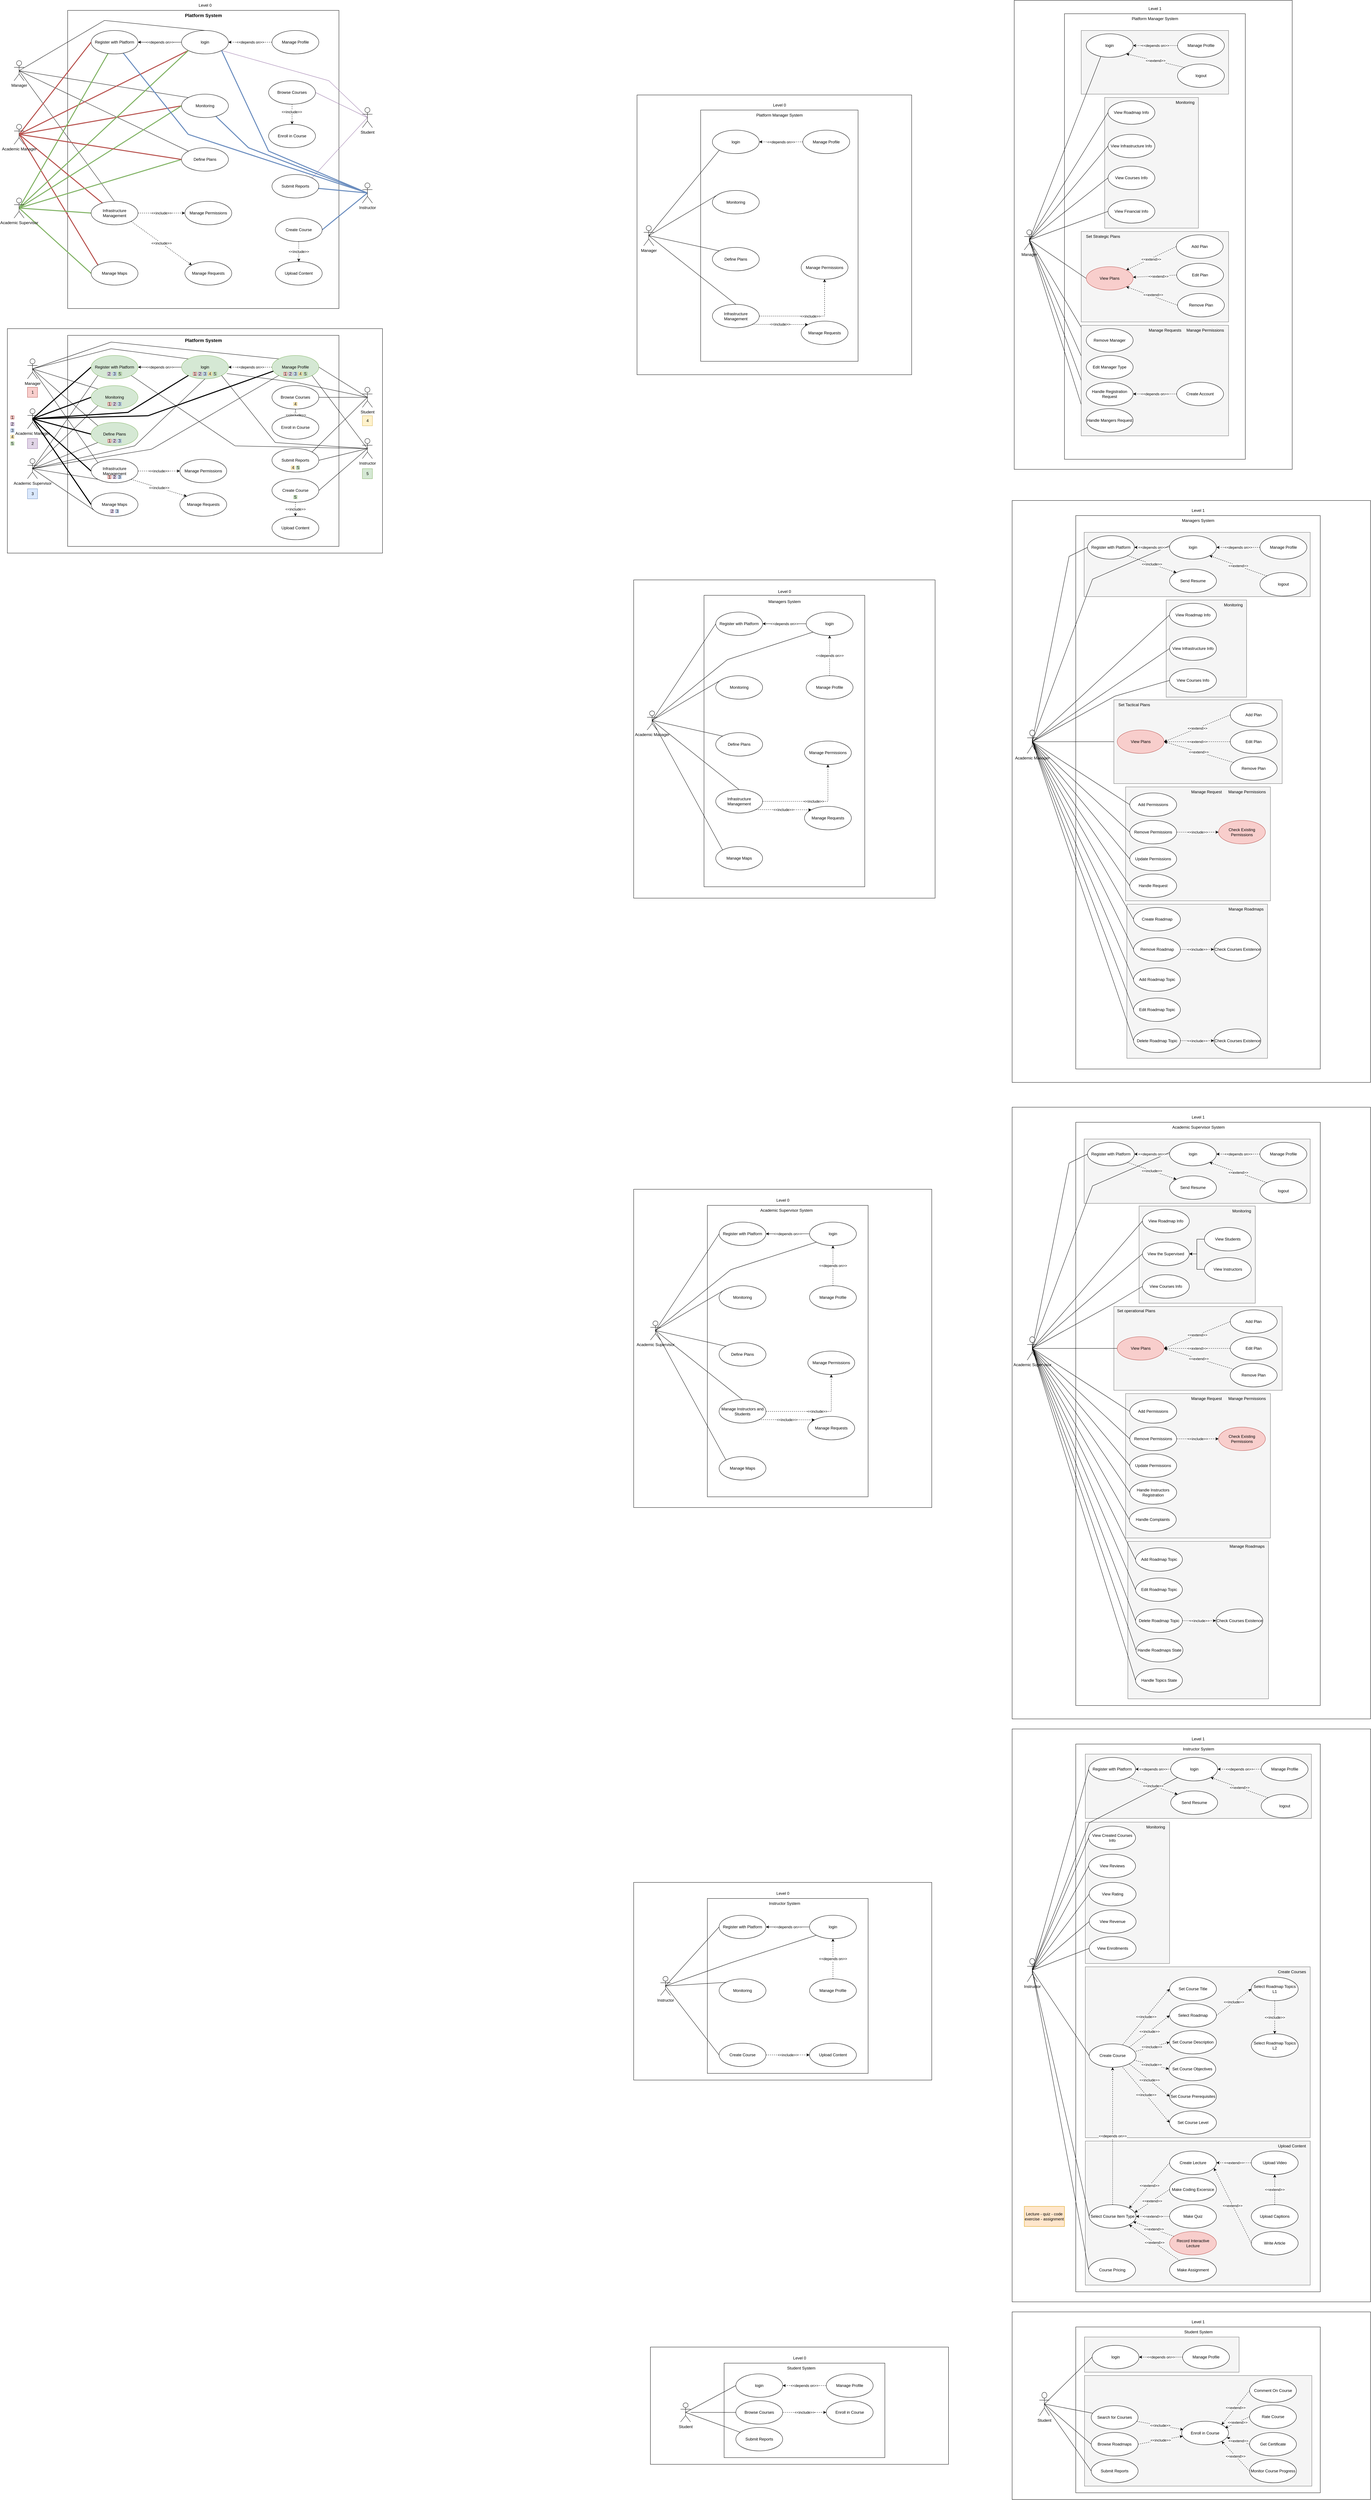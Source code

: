 <mxfile version="21.6.6" type="github">
  <diagram name="Page-1" id="dtunkNTb8zr2kekEWjOD">
    <mxGraphModel dx="2769" dy="2040" grid="1" gridSize="10" guides="1" tooltips="1" connect="1" arrows="1" fold="1" page="1" pageScale="1" pageWidth="827" pageHeight="1169" math="0" shadow="0">
      <root>
        <mxCell id="0" />
        <mxCell id="1" parent="0" />
        <mxCell id="LYUbL45tDniUqigNmkxV-257" value="" style="rounded=0;whiteSpace=wrap;html=1;movable=1;resizable=1;rotatable=1;deletable=1;editable=1;locked=0;connectable=1;" vertex="1" parent="1">
          <mxGeometry x="2450" y="6830" width="1070" height="560" as="geometry" />
        </mxCell>
        <mxCell id="LYUbL45tDniUqigNmkxV-259" value="" style="rounded=0;whiteSpace=wrap;html=1;movable=1;resizable=1;rotatable=1;deletable=1;editable=1;locked=0;connectable=1;" vertex="1" parent="1">
          <mxGeometry x="2640" y="6875" width="730" height="495" as="geometry" />
        </mxCell>
        <mxCell id="LYUbL45tDniUqigNmkxV-269" value="" style="rounded=0;whiteSpace=wrap;html=1;fillColor=#f5f5f5;strokeColor=#666666;fontColor=#333333;fontStyle=0" vertex="1" parent="1">
          <mxGeometry x="2666.12" y="7020" width="678.75" height="330" as="geometry" />
        </mxCell>
        <mxCell id="LYUbL45tDniUqigNmkxV-260" value="" style="rounded=0;whiteSpace=wrap;html=1;fillColor=#f5f5f5;strokeColor=#666666;fontColor=#333333;" vertex="1" parent="1">
          <mxGeometry x="2666.12" y="6905" width="461.5" height="105" as="geometry" />
        </mxCell>
        <mxCell id="LYUbL45tDniUqigNmkxV-240" value="" style="rounded=0;whiteSpace=wrap;html=1;" vertex="1" parent="1">
          <mxGeometry x="1370" y="6935" width="890" height="350" as="geometry" />
        </mxCell>
        <mxCell id="LYUbL45tDniUqigNmkxV-243" value="" style="rounded=0;whiteSpace=wrap;html=1;" vertex="1" parent="1">
          <mxGeometry x="1590" y="6983" width="480" height="282" as="geometry" />
        </mxCell>
        <mxCell id="LYUbL45tDniUqigNmkxV-140" value="" style="rounded=0;whiteSpace=wrap;html=1;movable=1;resizable=1;rotatable=1;deletable=1;editable=1;locked=0;connectable=1;" vertex="1" parent="1">
          <mxGeometry x="2450" y="5090" width="1070" height="1710" as="geometry" />
        </mxCell>
        <mxCell id="LYUbL45tDniUqigNmkxV-143" value="" style="rounded=0;whiteSpace=wrap;html=1;movable=1;resizable=1;rotatable=1;deletable=1;editable=1;locked=0;connectable=1;" vertex="1" parent="1">
          <mxGeometry x="2640" y="5135" width="730" height="1635" as="geometry" />
        </mxCell>
        <mxCell id="LYUbL45tDniUqigNmkxV-198" value="" style="rounded=0;whiteSpace=wrap;html=1;fillColor=#f5f5f5;strokeColor=#666666;fontColor=#333333;" vertex="1" parent="1">
          <mxGeometry x="2668.5" y="6320" width="671.5" height="430" as="geometry" />
        </mxCell>
        <mxCell id="LYUbL45tDniUqigNmkxV-176" value="" style="rounded=0;whiteSpace=wrap;html=1;fillColor=#f5f5f5;strokeColor=#666666;fontColor=#333333;" vertex="1" parent="1">
          <mxGeometry x="2668.5" y="5800" width="671.5" height="510" as="geometry" />
        </mxCell>
        <mxCell id="LYUbL45tDniUqigNmkxV-161" value="" style="rounded=0;whiteSpace=wrap;html=1;fillColor=#f5f5f5;strokeColor=#666666;fontColor=#333333;" vertex="1" parent="1">
          <mxGeometry x="2668.5" y="5368" width="251.5" height="422" as="geometry" />
        </mxCell>
        <mxCell id="LYUbL45tDniUqigNmkxV-145" value="" style="rounded=0;whiteSpace=wrap;html=1;fillColor=#f5f5f5;strokeColor=#666666;fontColor=#333333;" vertex="1" parent="1">
          <mxGeometry x="2668.5" y="5165" width="675" height="192" as="geometry" />
        </mxCell>
        <mxCell id="LYUbL45tDniUqigNmkxV-25" value="" style="rounded=0;whiteSpace=wrap;html=1;movable=1;resizable=1;rotatable=1;deletable=1;editable=1;locked=0;connectable=1;" vertex="1" parent="1">
          <mxGeometry x="2450" y="3234" width="1070" height="1826" as="geometry" />
        </mxCell>
        <mxCell id="LYUbL45tDniUqigNmkxV-26" value="" style="rounded=0;whiteSpace=wrap;html=1;movable=1;resizable=1;rotatable=1;deletable=1;editable=1;locked=0;connectable=1;" vertex="1" parent="1">
          <mxGeometry x="2640" y="3279" width="730" height="1741" as="geometry" />
        </mxCell>
        <mxCell id="LYUbL45tDniUqigNmkxV-81" value="" style="rounded=0;whiteSpace=wrap;html=1;fillColor=#f5f5f5;strokeColor=#666666;fontColor=#333333;" vertex="1" parent="1">
          <mxGeometry x="2753.75" y="3829" width="502.5" height="250" as="geometry" />
        </mxCell>
        <mxCell id="LYUbL45tDniUqigNmkxV-28" value="" style="rounded=0;whiteSpace=wrap;html=1;fillColor=#f5f5f5;strokeColor=#666666;fontColor=#333333;" vertex="1" parent="1">
          <mxGeometry x="2829" y="3529" width="347" height="290" as="geometry" />
        </mxCell>
        <mxCell id="LYUbL45tDniUqigNmkxV-110" value="" style="group" vertex="1" connectable="0" parent="1">
          <mxGeometry x="2795.5" y="4530" width="420" height="470" as="geometry" />
        </mxCell>
        <mxCell id="LYUbL45tDniUqigNmkxV-30" value="" style="rounded=0;whiteSpace=wrap;html=1;fillColor=#f5f5f5;strokeColor=#666666;fontColor=#333333;" vertex="1" parent="LYUbL45tDniUqigNmkxV-110">
          <mxGeometry width="420" height="470" as="geometry" />
        </mxCell>
        <mxCell id="LYUbL45tDniUqigNmkxV-71" value="Add Roadmap Topic" style="ellipse;whiteSpace=wrap;html=1;" vertex="1" parent="LYUbL45tDniUqigNmkxV-110">
          <mxGeometry x="23" y="19.25" width="140" height="70" as="geometry" />
        </mxCell>
        <mxCell id="LYUbL45tDniUqigNmkxV-73" value="Delete Roadmap Topic" style="ellipse;whiteSpace=wrap;html=1;" vertex="1" parent="LYUbL45tDniUqigNmkxV-110">
          <mxGeometry x="23" y="201.75" width="140" height="70" as="geometry" />
        </mxCell>
        <mxCell id="LYUbL45tDniUqigNmkxV-74" value="Edit Roadmap Topic" style="ellipse;whiteSpace=wrap;html=1;" vertex="1" parent="LYUbL45tDniUqigNmkxV-110">
          <mxGeometry x="23" y="109.25" width="140" height="70" as="geometry" />
        </mxCell>
        <mxCell id="LYUbL45tDniUqigNmkxV-75" value="Check Courses Existence" style="ellipse;whiteSpace=wrap;html=1;" vertex="1" parent="LYUbL45tDniUqigNmkxV-110">
          <mxGeometry x="263" y="201.75" width="140" height="70" as="geometry" />
        </mxCell>
        <mxCell id="LYUbL45tDniUqigNmkxV-77" value="Manage Roadmaps" style="text;html=1;align=center;verticalAlign=middle;resizable=0;points=[];autosize=1;strokeColor=none;fillColor=none;" vertex="1" parent="LYUbL45tDniUqigNmkxV-110">
          <mxGeometry x="290" width="130" height="30" as="geometry" />
        </mxCell>
        <mxCell id="LYUbL45tDniUqigNmkxV-72" value="&amp;lt;&amp;lt;include&amp;gt;&amp;gt;" style="rounded=0;orthogonalLoop=1;jettySize=auto;html=1;exitX=1;exitY=0.5;exitDx=0;exitDy=0;entryX=0;entryY=0.5;entryDx=0;entryDy=0;dashed=1;" edge="1" source="LYUbL45tDniUqigNmkxV-73" target="LYUbL45tDniUqigNmkxV-75" parent="LYUbL45tDniUqigNmkxV-110">
          <mxGeometry relative="1" as="geometry" />
        </mxCell>
        <mxCell id="LYUbL45tDniUqigNmkxV-103" value="Handle Roadmaps State" style="ellipse;whiteSpace=wrap;html=1;" vertex="1" parent="LYUbL45tDniUqigNmkxV-110">
          <mxGeometry x="24.5" y="290" width="140" height="70" as="geometry" />
        </mxCell>
        <mxCell id="LYUbL45tDniUqigNmkxV-106" value="Handle Topics State" style="ellipse;whiteSpace=wrap;html=1;" vertex="1" parent="LYUbL45tDniUqigNmkxV-110">
          <mxGeometry x="23" y="380" width="140" height="70" as="geometry" />
        </mxCell>
        <mxCell id="l33ZeKzNZCgtsfxWotkb-508" value="" style="rounded=0;whiteSpace=wrap;html=1;" parent="1" vertex="1">
          <mxGeometry x="-550" y="910" width="1120" height="670" as="geometry" />
        </mxCell>
        <mxCell id="l33ZeKzNZCgtsfxWotkb-374" value="" style="rounded=0;whiteSpace=wrap;html=1;" parent="1" vertex="1">
          <mxGeometry x="1320" y="1660" width="900" height="950" as="geometry" />
        </mxCell>
        <mxCell id="l33ZeKzNZCgtsfxWotkb-363" value="" style="rounded=0;whiteSpace=wrap;html=1;movable=1;resizable=1;rotatable=1;deletable=1;editable=1;locked=0;connectable=1;" parent="1" vertex="1">
          <mxGeometry x="2456.25" y="-70" width="830" height="1400" as="geometry" />
        </mxCell>
        <mxCell id="l33ZeKzNZCgtsfxWotkb-140" value="" style="rounded=0;whiteSpace=wrap;html=1;movable=1;resizable=1;rotatable=1;deletable=1;editable=1;locked=0;connectable=1;" parent="1" vertex="1">
          <mxGeometry x="2606.25" y="-30" width="540" height="1330" as="geometry" />
        </mxCell>
        <mxCell id="l33ZeKzNZCgtsfxWotkb-369" value="" style="rounded=0;whiteSpace=wrap;html=1;fillColor=#f5f5f5;fontColor=#333333;strokeColor=#666666;" parent="1" vertex="1">
          <mxGeometry x="2656.25" y="20" width="440" height="190" as="geometry" />
        </mxCell>
        <mxCell id="l33ZeKzNZCgtsfxWotkb-367" value="" style="rounded=0;whiteSpace=wrap;html=1;fillColor=#f5f5f5;fontColor=#333333;strokeColor=#666666;" parent="1" vertex="1">
          <mxGeometry x="2726.25" y="220" width="280" height="390" as="geometry" />
        </mxCell>
        <mxCell id="l33ZeKzNZCgtsfxWotkb-366" value="" style="rounded=0;whiteSpace=wrap;html=1;fillColor=#f5f5f5;fontColor=#333333;strokeColor=#666666;" parent="1" vertex="1">
          <mxGeometry x="2656.25" y="620" width="440" height="270" as="geometry" />
        </mxCell>
        <mxCell id="l33ZeKzNZCgtsfxWotkb-364" value="" style="rounded=0;whiteSpace=wrap;html=1;" parent="1" vertex="1">
          <mxGeometry x="1330" y="212.5" width="820" height="835" as="geometry" />
        </mxCell>
        <mxCell id="l33ZeKzNZCgtsfxWotkb-362" value="" style="rounded=0;whiteSpace=wrap;html=1;movable=1;resizable=1;rotatable=1;deletable=1;editable=1;locked=0;connectable=1;" parent="1" vertex="1">
          <mxGeometry x="2450" y="1423" width="1070" height="1737" as="geometry" />
        </mxCell>
        <mxCell id="l33ZeKzNZCgtsfxWotkb-202" value="" style="rounded=0;whiteSpace=wrap;html=1;movable=1;resizable=1;rotatable=1;deletable=1;editable=1;locked=0;connectable=1;" parent="1" vertex="1">
          <mxGeometry x="2640" y="1468" width="730" height="1652" as="geometry" />
        </mxCell>
        <mxCell id="l33ZeKzNZCgtsfxWotkb-353" value="" style="rounded=0;whiteSpace=wrap;html=1;fillColor=#f5f5f5;strokeColor=#666666;fontColor=#333333;" parent="1" vertex="1">
          <mxGeometry x="2665" y="1518" width="675" height="192" as="geometry" />
        </mxCell>
        <mxCell id="l33ZeKzNZCgtsfxWotkb-350" value="" style="rounded=0;whiteSpace=wrap;html=1;fillColor=#f5f5f5;strokeColor=#666666;fontColor=#333333;" parent="1" vertex="1">
          <mxGeometry x="2910" y="1720" width="240" height="290" as="geometry" />
        </mxCell>
        <mxCell id="l33ZeKzNZCgtsfxWotkb-348" value="" style="rounded=0;whiteSpace=wrap;html=1;fillColor=#f5f5f5;strokeColor=#666666;fontColor=#333333;" parent="1" vertex="1">
          <mxGeometry x="2788.75" y="2278" width="432.5" height="340" as="geometry" />
        </mxCell>
        <mxCell id="l33ZeKzNZCgtsfxWotkb-139" value="" style="rounded=0;whiteSpace=wrap;html=1;" parent="1" vertex="1">
          <mxGeometry x="1520" y="257.5" width="470" height="750" as="geometry" />
        </mxCell>
        <mxCell id="l33ZeKzNZCgtsfxWotkb-347" value="" style="rounded=0;whiteSpace=wrap;html=1;fillColor=#f5f5f5;strokeColor=#666666;fontColor=#333333;" parent="1" vertex="1">
          <mxGeometry x="2792.5" y="2628" width="420" height="460" as="geometry" />
        </mxCell>
        <mxCell id="l33ZeKzNZCgtsfxWotkb-1" value="" style="rounded=0;whiteSpace=wrap;html=1;" parent="1" vertex="1">
          <mxGeometry x="-370" y="-40" width="810" height="890" as="geometry" />
        </mxCell>
        <mxCell id="l33ZeKzNZCgtsfxWotkb-4" value="&lt;span style=&quot;font-size: 14px;&quot;&gt;&lt;b&gt;Platform System&lt;/b&gt;&lt;/span&gt;" style="text;html=1;align=center;verticalAlign=middle;resizable=0;points=[];autosize=1;strokeColor=none;fillColor=none;" parent="1" vertex="1">
          <mxGeometry x="-30" y="-40" width="130" height="30" as="geometry" />
        </mxCell>
        <mxCell id="l33ZeKzNZCgtsfxWotkb-74" style="rounded=0;orthogonalLoop=1;jettySize=auto;html=1;exitX=0.5;exitY=0.5;exitDx=0;exitDy=0;exitPerimeter=0;entryX=0.5;entryY=0;entryDx=0;entryDy=0;endArrow=none;endFill=0;" parent="1" source="l33ZeKzNZCgtsfxWotkb-6" target="l33ZeKzNZCgtsfxWotkb-7" edge="1">
          <mxGeometry relative="1" as="geometry">
            <Array as="points">
              <mxPoint x="-260" y="-10" />
            </Array>
          </mxGeometry>
        </mxCell>
        <mxCell id="l33ZeKzNZCgtsfxWotkb-88" style="rounded=0;orthogonalLoop=1;jettySize=auto;html=1;exitX=0.5;exitY=0.5;exitDx=0;exitDy=0;exitPerimeter=0;entryX=0;entryY=0;entryDx=0;entryDy=0;endArrow=none;endFill=0;" parent="1" source="l33ZeKzNZCgtsfxWotkb-6" target="l33ZeKzNZCgtsfxWotkb-35" edge="1">
          <mxGeometry relative="1" as="geometry" />
        </mxCell>
        <mxCell id="l33ZeKzNZCgtsfxWotkb-89" style="rounded=0;orthogonalLoop=1;jettySize=auto;html=1;exitX=0.5;exitY=0.5;exitDx=0;exitDy=0;exitPerimeter=0;entryX=0;entryY=0;entryDx=0;entryDy=0;endArrow=none;endFill=0;" parent="1" source="l33ZeKzNZCgtsfxWotkb-6" target="l33ZeKzNZCgtsfxWotkb-30" edge="1">
          <mxGeometry relative="1" as="geometry" />
        </mxCell>
        <mxCell id="l33ZeKzNZCgtsfxWotkb-90" style="rounded=0;orthogonalLoop=1;jettySize=auto;html=1;exitX=0.5;exitY=0.5;exitDx=0;exitDy=0;exitPerimeter=0;entryX=0.5;entryY=0;entryDx=0;entryDy=0;endArrow=none;endFill=0;" parent="1" source="l33ZeKzNZCgtsfxWotkb-6" target="l33ZeKzNZCgtsfxWotkb-51" edge="1">
          <mxGeometry relative="1" as="geometry" />
        </mxCell>
        <mxCell id="l33ZeKzNZCgtsfxWotkb-6" value="Manager" style="shape=umlActor;verticalLabelPosition=bottom;verticalAlign=top;html=1;outlineConnect=0;" parent="1" vertex="1">
          <mxGeometry x="-530" y="110" width="30" height="60" as="geometry" />
        </mxCell>
        <mxCell id="l33ZeKzNZCgtsfxWotkb-18" value="&amp;lt;&amp;lt;depends on&amp;gt;&amp;gt;" style="edgeStyle=orthogonalEdgeStyle;rounded=0;orthogonalLoop=1;jettySize=auto;html=1;exitX=0;exitY=0.5;exitDx=0;exitDy=0;" parent="1" source="l33ZeKzNZCgtsfxWotkb-7" target="l33ZeKzNZCgtsfxWotkb-14" edge="1">
          <mxGeometry relative="1" as="geometry" />
        </mxCell>
        <mxCell id="l33ZeKzNZCgtsfxWotkb-7" value="login" style="ellipse;whiteSpace=wrap;html=1;" parent="1" vertex="1">
          <mxGeometry x="-30" y="20" width="140" height="70" as="geometry" />
        </mxCell>
        <mxCell id="l33ZeKzNZCgtsfxWotkb-9" value="&amp;lt;&amp;lt;depends on&amp;gt;&amp;gt;" style="edgeStyle=orthogonalEdgeStyle;rounded=0;orthogonalLoop=1;jettySize=auto;html=1;dashed=1;" parent="1" source="l33ZeKzNZCgtsfxWotkb-8" target="l33ZeKzNZCgtsfxWotkb-7" edge="1">
          <mxGeometry relative="1" as="geometry" />
        </mxCell>
        <mxCell id="l33ZeKzNZCgtsfxWotkb-8" value="Manage Profile" style="ellipse;whiteSpace=wrap;html=1;" parent="1" vertex="1">
          <mxGeometry x="240" y="20" width="140" height="70" as="geometry" />
        </mxCell>
        <mxCell id="l33ZeKzNZCgtsfxWotkb-75" style="rounded=0;orthogonalLoop=1;jettySize=auto;html=1;exitX=0.5;exitY=0.5;exitDx=0;exitDy=0;exitPerimeter=0;entryX=0;entryY=0.5;entryDx=0;entryDy=0;strokeColor=#b85450;fillColor=#f8cecc;endArrow=none;endFill=0;strokeWidth=3;" parent="1" source="l33ZeKzNZCgtsfxWotkb-10" target="l33ZeKzNZCgtsfxWotkb-14" edge="1">
          <mxGeometry relative="1" as="geometry" />
        </mxCell>
        <mxCell id="l33ZeKzNZCgtsfxWotkb-78" style="rounded=0;orthogonalLoop=1;jettySize=auto;html=1;exitX=0.5;exitY=0.5;exitDx=0;exitDy=0;exitPerimeter=0;entryX=0;entryY=1;entryDx=0;entryDy=0;strokeColor=#b85450;fillColor=#f8cecc;endArrow=none;endFill=0;strokeWidth=3;" parent="1" source="l33ZeKzNZCgtsfxWotkb-10" target="l33ZeKzNZCgtsfxWotkb-7" edge="1">
          <mxGeometry relative="1" as="geometry" />
        </mxCell>
        <mxCell id="l33ZeKzNZCgtsfxWotkb-79" style="rounded=0;orthogonalLoop=1;jettySize=auto;html=1;exitX=0.5;exitY=0.5;exitDx=0;exitDy=0;exitPerimeter=0;strokeColor=#b85450;fillColor=#f8cecc;endArrow=none;endFill=0;strokeWidth=3;" parent="1" source="l33ZeKzNZCgtsfxWotkb-10" target="l33ZeKzNZCgtsfxWotkb-51" edge="1">
          <mxGeometry relative="1" as="geometry" />
        </mxCell>
        <mxCell id="l33ZeKzNZCgtsfxWotkb-80" style="rounded=0;orthogonalLoop=1;jettySize=auto;html=1;exitX=0.5;exitY=0.5;exitDx=0;exitDy=0;exitPerimeter=0;entryX=0;entryY=0;entryDx=0;entryDy=0;strokeColor=#b85450;fillColor=#f8cecc;endArrow=none;endFill=0;strokeWidth=3;" parent="1" source="l33ZeKzNZCgtsfxWotkb-10" target="l33ZeKzNZCgtsfxWotkb-50" edge="1">
          <mxGeometry relative="1" as="geometry" />
        </mxCell>
        <mxCell id="l33ZeKzNZCgtsfxWotkb-83" style="rounded=0;orthogonalLoop=1;jettySize=auto;html=1;exitX=0.5;exitY=0.5;exitDx=0;exitDy=0;exitPerimeter=0;entryX=0;entryY=0.5;entryDx=0;entryDy=0;strokeColor=#b85450;fillColor=#f8cecc;endArrow=none;endFill=0;strokeWidth=3;" parent="1" source="l33ZeKzNZCgtsfxWotkb-10" target="l33ZeKzNZCgtsfxWotkb-35" edge="1">
          <mxGeometry relative="1" as="geometry" />
        </mxCell>
        <mxCell id="l33ZeKzNZCgtsfxWotkb-10" value="Academic Manager" style="shape=umlActor;verticalLabelPosition=bottom;verticalAlign=top;html=1;outlineConnect=0;" parent="1" vertex="1">
          <mxGeometry x="-530" y="300" width="30" height="60" as="geometry" />
        </mxCell>
        <mxCell id="l33ZeKzNZCgtsfxWotkb-93" style="rounded=0;orthogonalLoop=1;jettySize=auto;html=1;exitX=0.5;exitY=0.5;exitDx=0;exitDy=0;exitPerimeter=0;entryX=1;entryY=0.5;entryDx=0;entryDy=0;endArrow=none;endFill=0;fillColor=#e1d5e7;strokeColor=#9673a6;" parent="1" source="l33ZeKzNZCgtsfxWotkb-11" target="l33ZeKzNZCgtsfxWotkb-48" edge="1">
          <mxGeometry relative="1" as="geometry">
            <Array as="points" />
          </mxGeometry>
        </mxCell>
        <mxCell id="l33ZeKzNZCgtsfxWotkb-94" style="rounded=0;orthogonalLoop=1;jettySize=auto;html=1;exitX=0.5;exitY=0.5;exitDx=0;exitDy=0;exitPerimeter=0;entryX=1;entryY=1;entryDx=0;entryDy=0;endArrow=none;endFill=0;fillColor=#e1d5e7;strokeColor=#9673a6;" parent="1" source="l33ZeKzNZCgtsfxWotkb-11" target="l33ZeKzNZCgtsfxWotkb-7" edge="1">
          <mxGeometry relative="1" as="geometry">
            <Array as="points">
              <mxPoint x="410" y="170" />
            </Array>
          </mxGeometry>
        </mxCell>
        <mxCell id="l33ZeKzNZCgtsfxWotkb-97" style="rounded=0;orthogonalLoop=1;jettySize=auto;html=1;exitX=0.5;exitY=0.5;exitDx=0;exitDy=0;exitPerimeter=0;entryX=1;entryY=0;entryDx=0;entryDy=0;endArrow=none;endFill=0;fillColor=#e1d5e7;strokeColor=#9673a6;" parent="1" source="l33ZeKzNZCgtsfxWotkb-11" target="l33ZeKzNZCgtsfxWotkb-49" edge="1">
          <mxGeometry relative="1" as="geometry" />
        </mxCell>
        <mxCell id="l33ZeKzNZCgtsfxWotkb-11" value="Student" style="shape=umlActor;verticalLabelPosition=bottom;verticalAlign=top;html=1;outlineConnect=0;" parent="1" vertex="1">
          <mxGeometry x="510" y="250" width="30" height="60" as="geometry" />
        </mxCell>
        <mxCell id="l33ZeKzNZCgtsfxWotkb-84" style="rounded=0;orthogonalLoop=1;jettySize=auto;html=1;exitX=0.5;exitY=0.5;exitDx=0;exitDy=0;exitPerimeter=0;entryX=0;entryY=0.5;entryDx=0;entryDy=0;strokeColor=#82b366;fillColor=#d5e8d4;endArrow=none;endFill=0;strokeWidth=3;" parent="1" source="l33ZeKzNZCgtsfxWotkb-12" target="l33ZeKzNZCgtsfxWotkb-50" edge="1">
          <mxGeometry relative="1" as="geometry" />
        </mxCell>
        <mxCell id="l33ZeKzNZCgtsfxWotkb-85" style="rounded=0;orthogonalLoop=1;jettySize=auto;html=1;exitX=0.5;exitY=0.5;exitDx=0;exitDy=0;exitPerimeter=0;entryX=0;entryY=0.5;entryDx=0;entryDy=0;strokeColor=#82b366;fillColor=#d5e8d4;endArrow=none;endFill=0;strokeWidth=3;" parent="1" source="l33ZeKzNZCgtsfxWotkb-12" target="l33ZeKzNZCgtsfxWotkb-51" edge="1">
          <mxGeometry relative="1" as="geometry" />
        </mxCell>
        <mxCell id="l33ZeKzNZCgtsfxWotkb-86" style="rounded=0;orthogonalLoop=1;jettySize=auto;html=1;exitX=0.5;exitY=0.5;exitDx=0;exitDy=0;exitPerimeter=0;entryX=0;entryY=0.5;entryDx=0;entryDy=0;strokeColor=#82b366;fillColor=#d5e8d4;endArrow=none;endFill=0;strokeWidth=3;" parent="1" source="l33ZeKzNZCgtsfxWotkb-12" target="l33ZeKzNZCgtsfxWotkb-30" edge="1">
          <mxGeometry relative="1" as="geometry" />
        </mxCell>
        <mxCell id="l33ZeKzNZCgtsfxWotkb-87" style="rounded=0;orthogonalLoop=1;jettySize=auto;html=1;exitX=0.5;exitY=0.5;exitDx=0;exitDy=0;exitPerimeter=0;entryX=0;entryY=0.5;entryDx=0;entryDy=0;strokeColor=#82b366;fillColor=#d5e8d4;endArrow=none;endFill=0;strokeWidth=3;" parent="1" source="l33ZeKzNZCgtsfxWotkb-12" target="l33ZeKzNZCgtsfxWotkb-35" edge="1">
          <mxGeometry relative="1" as="geometry" />
        </mxCell>
        <mxCell id="l33ZeKzNZCgtsfxWotkb-91" style="rounded=0;orthogonalLoop=1;jettySize=auto;html=1;exitX=0.5;exitY=0.5;exitDx=0;exitDy=0;exitPerimeter=0;entryX=0;entryY=1;entryDx=0;entryDy=0;fillColor=#d5e8d4;strokeColor=#82b366;endArrow=none;endFill=0;strokeWidth=3;" parent="1" source="l33ZeKzNZCgtsfxWotkb-12" target="l33ZeKzNZCgtsfxWotkb-7" edge="1">
          <mxGeometry relative="1" as="geometry" />
        </mxCell>
        <mxCell id="l33ZeKzNZCgtsfxWotkb-106" style="rounded=0;orthogonalLoop=1;jettySize=auto;html=1;exitX=0.5;exitY=0.5;exitDx=0;exitDy=0;exitPerimeter=0;endArrow=none;endFill=0;fillColor=#d5e8d4;strokeColor=#82b366;strokeWidth=3;" parent="1" source="l33ZeKzNZCgtsfxWotkb-12" target="l33ZeKzNZCgtsfxWotkb-14" edge="1">
          <mxGeometry relative="1" as="geometry" />
        </mxCell>
        <mxCell id="l33ZeKzNZCgtsfxWotkb-12" value="Academic Supervisor" style="shape=umlActor;verticalLabelPosition=bottom;verticalAlign=top;html=1;outlineConnect=0;" parent="1" vertex="1">
          <mxGeometry x="-530" y="520" width="30" height="60" as="geometry" />
        </mxCell>
        <mxCell id="l33ZeKzNZCgtsfxWotkb-96" style="rounded=0;orthogonalLoop=1;jettySize=auto;html=1;exitX=0.5;exitY=0.5;exitDx=0;exitDy=0;exitPerimeter=0;endArrow=none;endFill=0;fillColor=#dae8fc;strokeColor=#6c8ebf;strokeWidth=3;" parent="1" source="l33ZeKzNZCgtsfxWotkb-13" target="l33ZeKzNZCgtsfxWotkb-49" edge="1">
          <mxGeometry relative="1" as="geometry" />
        </mxCell>
        <mxCell id="l33ZeKzNZCgtsfxWotkb-98" style="rounded=0;orthogonalLoop=1;jettySize=auto;html=1;exitX=0.5;exitY=0.5;exitDx=0;exitDy=0;exitPerimeter=0;entryX=1;entryY=0.5;entryDx=0;entryDy=0;endArrow=none;endFill=0;fillColor=#dae8fc;strokeColor=#6c8ebf;strokeWidth=3;" parent="1" source="l33ZeKzNZCgtsfxWotkb-13" target="l33ZeKzNZCgtsfxWotkb-53" edge="1">
          <mxGeometry relative="1" as="geometry" />
        </mxCell>
        <mxCell id="l33ZeKzNZCgtsfxWotkb-99" style="rounded=0;orthogonalLoop=1;jettySize=auto;html=1;exitX=0.5;exitY=0.5;exitDx=0;exitDy=0;exitPerimeter=0;entryX=1;entryY=1;entryDx=0;entryDy=0;endArrow=none;endFill=0;fillColor=#dae8fc;strokeColor=#6c8ebf;strokeWidth=3;" parent="1" source="l33ZeKzNZCgtsfxWotkb-13" target="l33ZeKzNZCgtsfxWotkb-7" edge="1">
          <mxGeometry relative="1" as="geometry">
            <Array as="points">
              <mxPoint x="230" y="380" />
            </Array>
          </mxGeometry>
        </mxCell>
        <mxCell id="l33ZeKzNZCgtsfxWotkb-107" style="rounded=0;orthogonalLoop=1;jettySize=auto;html=1;exitX=0.5;exitY=0.5;exitDx=0;exitDy=0;exitPerimeter=0;endArrow=none;endFill=0;fillColor=#dae8fc;strokeColor=#6c8ebf;strokeWidth=3;" parent="1" source="l33ZeKzNZCgtsfxWotkb-13" target="l33ZeKzNZCgtsfxWotkb-14" edge="1">
          <mxGeometry relative="1" as="geometry">
            <Array as="points">
              <mxPoint x="-10" y="330" />
            </Array>
          </mxGeometry>
        </mxCell>
        <mxCell id="l33ZeKzNZCgtsfxWotkb-108" style="rounded=0;orthogonalLoop=1;jettySize=auto;html=1;exitX=0.5;exitY=0.5;exitDx=0;exitDy=0;exitPerimeter=0;endArrow=none;endFill=0;fillColor=#dae8fc;strokeColor=#6c8ebf;strokeWidth=3;" parent="1" source="l33ZeKzNZCgtsfxWotkb-13" target="l33ZeKzNZCgtsfxWotkb-35" edge="1">
          <mxGeometry relative="1" as="geometry">
            <Array as="points">
              <mxPoint x="170" y="370" />
            </Array>
          </mxGeometry>
        </mxCell>
        <mxCell id="l33ZeKzNZCgtsfxWotkb-13" value="Instructor" style="shape=umlActor;verticalLabelPosition=bottom;verticalAlign=top;html=1;outlineConnect=0;" parent="1" vertex="1">
          <mxGeometry x="510" y="475" width="30" height="60" as="geometry" />
        </mxCell>
        <mxCell id="l33ZeKzNZCgtsfxWotkb-14" value="Register with Platform" style="ellipse;whiteSpace=wrap;html=1;" parent="1" vertex="1">
          <mxGeometry x="-300" y="20" width="140" height="70" as="geometry" />
        </mxCell>
        <mxCell id="l33ZeKzNZCgtsfxWotkb-29" value="Manage Permissions" style="ellipse;whiteSpace=wrap;html=1;" parent="1" vertex="1">
          <mxGeometry x="-20" y="530" width="140" height="70" as="geometry" />
        </mxCell>
        <mxCell id="l33ZeKzNZCgtsfxWotkb-30" value="Define Plans" style="ellipse;whiteSpace=wrap;html=1;" parent="1" vertex="1">
          <mxGeometry x="-30" y="370" width="140" height="70" as="geometry" />
        </mxCell>
        <mxCell id="l33ZeKzNZCgtsfxWotkb-34" value="Manage Requests" style="ellipse;whiteSpace=wrap;html=1;" parent="1" vertex="1">
          <mxGeometry x="-20" y="710" width="140" height="70" as="geometry" />
        </mxCell>
        <mxCell id="l33ZeKzNZCgtsfxWotkb-35" value="Monitoring" style="ellipse;whiteSpace=wrap;html=1;" parent="1" vertex="1">
          <mxGeometry x="-30" y="210" width="140" height="70" as="geometry" />
        </mxCell>
        <mxCell id="l33ZeKzNZCgtsfxWotkb-37" value="Level 0" style="text;html=1;align=center;verticalAlign=middle;resizable=0;points=[];autosize=1;strokeColor=none;fillColor=none;" parent="1" vertex="1">
          <mxGeometry x="10" y="-70" width="60" height="30" as="geometry" />
        </mxCell>
        <mxCell id="l33ZeKzNZCgtsfxWotkb-95" style="edgeStyle=orthogonalEdgeStyle;rounded=0;orthogonalLoop=1;jettySize=auto;html=1;exitX=0.5;exitY=1;exitDx=0;exitDy=0;dashed=1;" parent="1" source="l33ZeKzNZCgtsfxWotkb-48" target="l33ZeKzNZCgtsfxWotkb-52" edge="1">
          <mxGeometry relative="1" as="geometry" />
        </mxCell>
        <mxCell id="l33ZeKzNZCgtsfxWotkb-103" value="&amp;lt;&amp;lt;include&amp;gt;&amp;gt;" style="edgeLabel;html=1;align=center;verticalAlign=middle;resizable=0;points=[];" parent="l33ZeKzNZCgtsfxWotkb-95" vertex="1" connectable="0">
          <mxGeometry x="-0.242" y="-1" relative="1" as="geometry">
            <mxPoint as="offset" />
          </mxGeometry>
        </mxCell>
        <mxCell id="l33ZeKzNZCgtsfxWotkb-48" value="Browse Courses" style="ellipse;whiteSpace=wrap;html=1;" parent="1" vertex="1">
          <mxGeometry x="230" y="170" width="140" height="70" as="geometry" />
        </mxCell>
        <mxCell id="l33ZeKzNZCgtsfxWotkb-49" value="Submit Reports" style="ellipse;whiteSpace=wrap;html=1;" parent="1" vertex="1">
          <mxGeometry x="240" y="450" width="140" height="70" as="geometry" />
        </mxCell>
        <mxCell id="l33ZeKzNZCgtsfxWotkb-50" value="Manage Maps" style="ellipse;whiteSpace=wrap;html=1;" parent="1" vertex="1">
          <mxGeometry x="-300" y="710" width="140" height="70" as="geometry" />
        </mxCell>
        <mxCell id="l33ZeKzNZCgtsfxWotkb-81" value="&amp;lt;&amp;lt;include&amp;gt;&amp;gt;" style="edgeStyle=orthogonalEdgeStyle;rounded=0;orthogonalLoop=1;jettySize=auto;html=1;exitX=1;exitY=0.5;exitDx=0;exitDy=0;dashed=1;" parent="1" source="l33ZeKzNZCgtsfxWotkb-51" target="l33ZeKzNZCgtsfxWotkb-29" edge="1">
          <mxGeometry relative="1" as="geometry" />
        </mxCell>
        <mxCell id="l33ZeKzNZCgtsfxWotkb-82" value="&amp;lt;&amp;lt;include&amp;gt;&amp;gt;" style="rounded=0;orthogonalLoop=1;jettySize=auto;html=1;exitX=1;exitY=1;exitDx=0;exitDy=0;entryX=0;entryY=0;entryDx=0;entryDy=0;dashed=1;" parent="1" source="l33ZeKzNZCgtsfxWotkb-51" target="l33ZeKzNZCgtsfxWotkb-34" edge="1">
          <mxGeometry relative="1" as="geometry" />
        </mxCell>
        <mxCell id="l33ZeKzNZCgtsfxWotkb-51" value="Infrastructure Management" style="ellipse;whiteSpace=wrap;html=1;" parent="1" vertex="1">
          <mxGeometry x="-300" y="530" width="140" height="70" as="geometry" />
        </mxCell>
        <mxCell id="l33ZeKzNZCgtsfxWotkb-52" value="Enroll in Course" style="ellipse;whiteSpace=wrap;html=1;" parent="1" vertex="1">
          <mxGeometry x="230" y="300" width="140" height="70" as="geometry" />
        </mxCell>
        <mxCell id="l33ZeKzNZCgtsfxWotkb-102" value="&amp;lt;&amp;lt;include&amp;gt;&amp;gt;" style="edgeStyle=orthogonalEdgeStyle;rounded=0;orthogonalLoop=1;jettySize=auto;html=1;dashed=1;" parent="1" source="l33ZeKzNZCgtsfxWotkb-53" target="l33ZeKzNZCgtsfxWotkb-101" edge="1">
          <mxGeometry relative="1" as="geometry" />
        </mxCell>
        <mxCell id="l33ZeKzNZCgtsfxWotkb-53" value="Create Course" style="ellipse;whiteSpace=wrap;html=1;" parent="1" vertex="1">
          <mxGeometry x="250" y="580" width="140" height="70" as="geometry" />
        </mxCell>
        <mxCell id="l33ZeKzNZCgtsfxWotkb-77" style="rounded=0;orthogonalLoop=1;jettySize=auto;html=1;exitX=0.5;exitY=0.5;exitDx=0;exitDy=0;exitPerimeter=0;entryX=0;entryY=0.5;entryDx=0;entryDy=0;strokeColor=#b85450;fillColor=#f8cecc;endArrow=none;endFill=0;strokeWidth=3;" parent="1" source="l33ZeKzNZCgtsfxWotkb-10" target="l33ZeKzNZCgtsfxWotkb-30" edge="1">
          <mxGeometry relative="1" as="geometry">
            <mxPoint x="-505" y="340" as="sourcePoint" />
            <mxPoint x="-290" y="65" as="targetPoint" />
          </mxGeometry>
        </mxCell>
        <mxCell id="l33ZeKzNZCgtsfxWotkb-101" value="Upload Content" style="ellipse;whiteSpace=wrap;html=1;" parent="1" vertex="1">
          <mxGeometry x="250" y="710" width="140" height="70" as="geometry" />
        </mxCell>
        <mxCell id="l33ZeKzNZCgtsfxWotkb-110" value="Platform Manager System" style="text;html=1;align=center;verticalAlign=middle;resizable=0;points=[];autosize=1;strokeColor=none;fillColor=none;" parent="1" vertex="1">
          <mxGeometry x="1675" y="257.5" width="160" height="30" as="geometry" />
        </mxCell>
        <mxCell id="l33ZeKzNZCgtsfxWotkb-111" value="Level 0" style="text;html=1;align=center;verticalAlign=middle;resizable=0;points=[];autosize=1;strokeColor=none;fillColor=none;" parent="1" vertex="1">
          <mxGeometry x="1725" y="227.5" width="60" height="30" as="geometry" />
        </mxCell>
        <mxCell id="l33ZeKzNZCgtsfxWotkb-122" style="rounded=0;orthogonalLoop=1;jettySize=auto;html=1;exitX=0.5;exitY=0.5;exitDx=0;exitDy=0;exitPerimeter=0;entryX=0.5;entryY=0;entryDx=0;entryDy=0;endArrow=none;endFill=0;" parent="1" source="l33ZeKzNZCgtsfxWotkb-126" target="l33ZeKzNZCgtsfxWotkb-128" edge="1">
          <mxGeometry relative="1" as="geometry">
            <Array as="points" />
          </mxGeometry>
        </mxCell>
        <mxCell id="l33ZeKzNZCgtsfxWotkb-123" style="rounded=0;orthogonalLoop=1;jettySize=auto;html=1;exitX=0.5;exitY=0.5;exitDx=0;exitDy=0;exitPerimeter=0;entryX=0;entryY=0;entryDx=0;entryDy=0;endArrow=none;endFill=0;" parent="1" source="l33ZeKzNZCgtsfxWotkb-126" target="l33ZeKzNZCgtsfxWotkb-135" edge="1">
          <mxGeometry relative="1" as="geometry" />
        </mxCell>
        <mxCell id="l33ZeKzNZCgtsfxWotkb-124" style="rounded=0;orthogonalLoop=1;jettySize=auto;html=1;exitX=0.5;exitY=0.5;exitDx=0;exitDy=0;exitPerimeter=0;entryX=0;entryY=0;entryDx=0;entryDy=0;endArrow=none;endFill=0;" parent="1" source="l33ZeKzNZCgtsfxWotkb-126" target="l33ZeKzNZCgtsfxWotkb-133" edge="1">
          <mxGeometry relative="1" as="geometry" />
        </mxCell>
        <mxCell id="l33ZeKzNZCgtsfxWotkb-125" style="rounded=0;orthogonalLoop=1;jettySize=auto;html=1;exitX=0.5;exitY=0.5;exitDx=0;exitDy=0;exitPerimeter=0;entryX=0.5;entryY=0;entryDx=0;entryDy=0;endArrow=none;endFill=0;" parent="1" source="l33ZeKzNZCgtsfxWotkb-126" target="l33ZeKzNZCgtsfxWotkb-138" edge="1">
          <mxGeometry relative="1" as="geometry" />
        </mxCell>
        <mxCell id="l33ZeKzNZCgtsfxWotkb-126" value="Manager" style="shape=umlActor;verticalLabelPosition=bottom;verticalAlign=top;html=1;outlineConnect=0;" parent="1" vertex="1">
          <mxGeometry x="1350" y="602.5" width="30" height="60" as="geometry" />
        </mxCell>
        <mxCell id="l33ZeKzNZCgtsfxWotkb-128" value="login" style="ellipse;whiteSpace=wrap;html=1;" parent="1" vertex="1">
          <mxGeometry x="1555" y="317.5" width="140" height="70" as="geometry" />
        </mxCell>
        <mxCell id="l33ZeKzNZCgtsfxWotkb-129" value="&amp;lt;&amp;lt;depends on&amp;gt;&amp;gt;" style="edgeStyle=orthogonalEdgeStyle;rounded=0;orthogonalLoop=1;jettySize=auto;html=1;dashed=1;" parent="1" source="l33ZeKzNZCgtsfxWotkb-130" target="l33ZeKzNZCgtsfxWotkb-128" edge="1">
          <mxGeometry relative="1" as="geometry" />
        </mxCell>
        <mxCell id="l33ZeKzNZCgtsfxWotkb-130" value="Manage Profile" style="ellipse;whiteSpace=wrap;html=1;" parent="1" vertex="1">
          <mxGeometry x="1825" y="317.5" width="140" height="70" as="geometry" />
        </mxCell>
        <mxCell id="l33ZeKzNZCgtsfxWotkb-132" value="Manage Permissions" style="ellipse;whiteSpace=wrap;html=1;" parent="1" vertex="1">
          <mxGeometry x="1820" y="692.5" width="140" height="70" as="geometry" />
        </mxCell>
        <mxCell id="l33ZeKzNZCgtsfxWotkb-133" value="Define Plans" style="ellipse;whiteSpace=wrap;html=1;" parent="1" vertex="1">
          <mxGeometry x="1555" y="667.5" width="140" height="70" as="geometry" />
        </mxCell>
        <mxCell id="l33ZeKzNZCgtsfxWotkb-134" value="Manage Requests" style="ellipse;whiteSpace=wrap;html=1;" parent="1" vertex="1">
          <mxGeometry x="1820" y="887.5" width="140" height="70" as="geometry" />
        </mxCell>
        <mxCell id="l33ZeKzNZCgtsfxWotkb-135" value="Monitoring" style="ellipse;whiteSpace=wrap;html=1;" parent="1" vertex="1">
          <mxGeometry x="1555" y="497.5" width="140" height="70" as="geometry" />
        </mxCell>
        <mxCell id="l33ZeKzNZCgtsfxWotkb-136" value="&amp;lt;&amp;lt;include&amp;gt;&amp;gt;" style="edgeStyle=orthogonalEdgeStyle;rounded=0;orthogonalLoop=1;jettySize=auto;html=1;exitX=1;exitY=0.5;exitDx=0;exitDy=0;dashed=1;" parent="1" source="l33ZeKzNZCgtsfxWotkb-138" target="l33ZeKzNZCgtsfxWotkb-132" edge="1">
          <mxGeometry relative="1" as="geometry" />
        </mxCell>
        <mxCell id="l33ZeKzNZCgtsfxWotkb-137" value="&amp;lt;&amp;lt;include&amp;gt;&amp;gt;" style="rounded=0;orthogonalLoop=1;jettySize=auto;html=1;exitX=1;exitY=1;exitDx=0;exitDy=0;entryX=0;entryY=0;entryDx=0;entryDy=0;dashed=1;" parent="1" source="l33ZeKzNZCgtsfxWotkb-138" target="l33ZeKzNZCgtsfxWotkb-134" edge="1">
          <mxGeometry relative="1" as="geometry" />
        </mxCell>
        <mxCell id="l33ZeKzNZCgtsfxWotkb-138" value="Infrastructure Management" style="ellipse;whiteSpace=wrap;html=1;" parent="1" vertex="1">
          <mxGeometry x="1555" y="837.5" width="140" height="70" as="geometry" />
        </mxCell>
        <mxCell id="l33ZeKzNZCgtsfxWotkb-141" value="Platform Manager System" style="text;html=1;align=center;verticalAlign=middle;resizable=0;points=[];autosize=1;strokeColor=none;fillColor=none;" parent="1" vertex="1">
          <mxGeometry x="2796.25" y="-30" width="160" height="30" as="geometry" />
        </mxCell>
        <mxCell id="l33ZeKzNZCgtsfxWotkb-142" value="Level 1" style="text;html=1;align=center;verticalAlign=middle;resizable=0;points=[];autosize=1;strokeColor=none;fillColor=none;" parent="1" vertex="1">
          <mxGeometry x="2846.25" y="-60" width="60" height="30" as="geometry" />
        </mxCell>
        <mxCell id="l33ZeKzNZCgtsfxWotkb-143" style="rounded=0;orthogonalLoop=1;jettySize=auto;html=1;exitX=0.5;exitY=0.5;exitDx=0;exitDy=0;exitPerimeter=0;entryX=0.5;entryY=0;entryDx=0;entryDy=0;endArrow=none;endFill=0;" parent="1" source="l33ZeKzNZCgtsfxWotkb-147" target="l33ZeKzNZCgtsfxWotkb-148" edge="1">
          <mxGeometry relative="1" as="geometry">
            <Array as="points" />
          </mxGeometry>
        </mxCell>
        <mxCell id="l33ZeKzNZCgtsfxWotkb-272" style="rounded=0;orthogonalLoop=1;jettySize=auto;html=1;exitX=0.5;exitY=0.5;exitDx=0;exitDy=0;exitPerimeter=0;entryX=0;entryY=0.5;entryDx=0;entryDy=0;endArrow=none;endFill=0;" parent="1" source="l33ZeKzNZCgtsfxWotkb-147" target="l33ZeKzNZCgtsfxWotkb-193" edge="1">
          <mxGeometry relative="1" as="geometry" />
        </mxCell>
        <mxCell id="l33ZeKzNZCgtsfxWotkb-273" style="rounded=0;orthogonalLoop=1;jettySize=auto;html=1;exitX=0.5;exitY=0.5;exitDx=0;exitDy=0;exitPerimeter=0;entryX=0;entryY=0.5;entryDx=0;entryDy=0;endArrow=none;endFill=0;" parent="1" source="l33ZeKzNZCgtsfxWotkb-147" target="l33ZeKzNZCgtsfxWotkb-189" edge="1">
          <mxGeometry relative="1" as="geometry" />
        </mxCell>
        <mxCell id="l33ZeKzNZCgtsfxWotkb-274" style="rounded=0;orthogonalLoop=1;jettySize=auto;html=1;exitX=0.5;exitY=0.5;exitDx=0;exitDy=0;exitPerimeter=0;entryX=0;entryY=0.5;entryDx=0;entryDy=0;endArrow=none;endFill=0;" parent="1" source="l33ZeKzNZCgtsfxWotkb-147" target="l33ZeKzNZCgtsfxWotkb-196" edge="1">
          <mxGeometry relative="1" as="geometry" />
        </mxCell>
        <mxCell id="l33ZeKzNZCgtsfxWotkb-275" style="rounded=0;orthogonalLoop=1;jettySize=auto;html=1;exitX=0.5;exitY=0.5;exitDx=0;exitDy=0;exitPerimeter=0;entryX=0;entryY=0.5;entryDx=0;entryDy=0;endArrow=none;endFill=0;" parent="1" source="l33ZeKzNZCgtsfxWotkb-147" target="l33ZeKzNZCgtsfxWotkb-199" edge="1">
          <mxGeometry relative="1" as="geometry" />
        </mxCell>
        <mxCell id="l33ZeKzNZCgtsfxWotkb-318" style="rounded=0;orthogonalLoop=1;jettySize=auto;html=1;exitX=0.5;exitY=0.5;exitDx=0;exitDy=0;exitPerimeter=0;entryX=0.019;entryY=0.367;entryDx=0;entryDy=0;entryPerimeter=0;endArrow=none;endFill=0;" parent="1" source="l33ZeKzNZCgtsfxWotkb-147" target="l33ZeKzNZCgtsfxWotkb-160" edge="1">
          <mxGeometry relative="1" as="geometry" />
        </mxCell>
        <mxCell id="l33ZeKzNZCgtsfxWotkb-319" style="rounded=0;orthogonalLoop=1;jettySize=auto;html=1;exitX=0.5;exitY=0.5;exitDx=0;exitDy=0;exitPerimeter=0;entryX=0;entryY=0.5;entryDx=0;entryDy=0;endArrow=none;endFill=0;" parent="1" source="l33ZeKzNZCgtsfxWotkb-147" target="l33ZeKzNZCgtsfxWotkb-166" edge="1">
          <mxGeometry relative="1" as="geometry" />
        </mxCell>
        <mxCell id="l33ZeKzNZCgtsfxWotkb-320" style="rounded=0;orthogonalLoop=1;jettySize=auto;html=1;exitX=0.5;exitY=0.5;exitDx=0;exitDy=0;exitPerimeter=0;entryX=0;entryY=0.5;entryDx=0;entryDy=0;endArrow=none;endFill=0;" parent="1" source="l33ZeKzNZCgtsfxWotkb-147" target="l33ZeKzNZCgtsfxWotkb-153" edge="1">
          <mxGeometry relative="1" as="geometry" />
        </mxCell>
        <mxCell id="l33ZeKzNZCgtsfxWotkb-321" style="rounded=0;orthogonalLoop=1;jettySize=auto;html=1;exitX=0.5;exitY=0.5;exitDx=0;exitDy=0;exitPerimeter=0;entryX=0;entryY=0.5;entryDx=0;entryDy=0;endArrow=none;endFill=0;" parent="1" source="l33ZeKzNZCgtsfxWotkb-147" target="l33ZeKzNZCgtsfxWotkb-184" edge="1">
          <mxGeometry relative="1" as="geometry" />
        </mxCell>
        <mxCell id="l33ZeKzNZCgtsfxWotkb-322" style="rounded=0;orthogonalLoop=1;jettySize=auto;html=1;exitX=0.5;exitY=0.5;exitDx=0;exitDy=0;exitPerimeter=0;entryX=0;entryY=0.5;entryDx=0;entryDy=0;endArrow=none;endFill=0;" parent="1" source="l33ZeKzNZCgtsfxWotkb-147" target="l33ZeKzNZCgtsfxWotkb-174" edge="1">
          <mxGeometry relative="1" as="geometry" />
        </mxCell>
        <mxCell id="l33ZeKzNZCgtsfxWotkb-147" value="Manager" style="shape=umlActor;verticalLabelPosition=bottom;verticalAlign=top;html=1;outlineConnect=0;" parent="1" vertex="1">
          <mxGeometry x="2486.25" y="615" width="30" height="60" as="geometry" />
        </mxCell>
        <mxCell id="l33ZeKzNZCgtsfxWotkb-148" value="login" style="ellipse;whiteSpace=wrap;html=1;" parent="1" vertex="1">
          <mxGeometry x="2671.25" y="30" width="140" height="70" as="geometry" />
        </mxCell>
        <mxCell id="l33ZeKzNZCgtsfxWotkb-149" value="&amp;lt;&amp;lt;depends on&amp;gt;&amp;gt;" style="edgeStyle=orthogonalEdgeStyle;rounded=0;orthogonalLoop=1;jettySize=auto;html=1;dashed=1;" parent="1" source="l33ZeKzNZCgtsfxWotkb-150" target="l33ZeKzNZCgtsfxWotkb-148" edge="1">
          <mxGeometry relative="1" as="geometry" />
        </mxCell>
        <mxCell id="l33ZeKzNZCgtsfxWotkb-150" value="Manage Profile" style="ellipse;whiteSpace=wrap;html=1;" parent="1" vertex="1">
          <mxGeometry x="2943.75" y="30" width="140" height="70" as="geometry" />
        </mxCell>
        <mxCell id="l33ZeKzNZCgtsfxWotkb-178" style="rounded=0;orthogonalLoop=1;jettySize=auto;html=1;exitX=0;exitY=0.5;exitDx=0;exitDy=0;entryX=1;entryY=0;entryDx=0;entryDy=0;dashed=1;" parent="1" source="l33ZeKzNZCgtsfxWotkb-171" target="l33ZeKzNZCgtsfxWotkb-174" edge="1">
          <mxGeometry relative="1" as="geometry">
            <mxPoint x="2976.25" y="410" as="targetPoint" />
          </mxGeometry>
        </mxCell>
        <mxCell id="l33ZeKzNZCgtsfxWotkb-181" value="&amp;lt;&amp;lt;extend&amp;gt;&amp;gt;" style="edgeLabel;html=1;align=center;verticalAlign=middle;resizable=0;points=[];" parent="l33ZeKzNZCgtsfxWotkb-178" vertex="1" connectable="0">
          <mxGeometry x="0.021" y="2" relative="1" as="geometry">
            <mxPoint as="offset" />
          </mxGeometry>
        </mxCell>
        <mxCell id="l33ZeKzNZCgtsfxWotkb-171" value="Add Plan" style="ellipse;whiteSpace=wrap;html=1;" parent="1" vertex="1">
          <mxGeometry x="2940" y="630" width="140" height="70" as="geometry" />
        </mxCell>
        <mxCell id="l33ZeKzNZCgtsfxWotkb-177" style="rounded=0;orthogonalLoop=1;jettySize=auto;html=1;exitX=0;exitY=0.5;exitDx=0;exitDy=0;dashed=1;" parent="1" source="l33ZeKzNZCgtsfxWotkb-172" target="l33ZeKzNZCgtsfxWotkb-174" edge="1">
          <mxGeometry relative="1" as="geometry" />
        </mxCell>
        <mxCell id="l33ZeKzNZCgtsfxWotkb-182" value="&amp;lt;&amp;lt;extend&amp;gt;&amp;gt;" style="edgeLabel;html=1;align=center;verticalAlign=middle;resizable=0;points=[];" parent="l33ZeKzNZCgtsfxWotkb-177" vertex="1" connectable="0">
          <mxGeometry x="-0.163" y="1" relative="1" as="geometry">
            <mxPoint as="offset" />
          </mxGeometry>
        </mxCell>
        <mxCell id="l33ZeKzNZCgtsfxWotkb-172" value="Edit Plan" style="ellipse;whiteSpace=wrap;html=1;" parent="1" vertex="1">
          <mxGeometry x="2941.25" y="715" width="140" height="70" as="geometry" />
        </mxCell>
        <mxCell id="l33ZeKzNZCgtsfxWotkb-179" style="rounded=0;orthogonalLoop=1;jettySize=auto;html=1;exitX=0;exitY=0.5;exitDx=0;exitDy=0;entryX=1;entryY=1;entryDx=0;entryDy=0;dashed=1;" parent="1" source="l33ZeKzNZCgtsfxWotkb-173" target="l33ZeKzNZCgtsfxWotkb-174" edge="1">
          <mxGeometry relative="1" as="geometry">
            <mxPoint x="2976.25" y="410" as="targetPoint" />
          </mxGeometry>
        </mxCell>
        <mxCell id="l33ZeKzNZCgtsfxWotkb-183" value="&amp;lt;&amp;lt;extend&amp;gt;&amp;gt;" style="edgeLabel;html=1;align=center;verticalAlign=middle;resizable=0;points=[];" parent="l33ZeKzNZCgtsfxWotkb-179" vertex="1" connectable="0">
          <mxGeometry x="-0.02" y="-4" relative="1" as="geometry">
            <mxPoint as="offset" />
          </mxGeometry>
        </mxCell>
        <mxCell id="l33ZeKzNZCgtsfxWotkb-173" value="Remove Plan" style="ellipse;whiteSpace=wrap;html=1;" parent="1" vertex="1">
          <mxGeometry x="2943.75" y="805" width="140" height="70" as="geometry" />
        </mxCell>
        <mxCell id="l33ZeKzNZCgtsfxWotkb-174" value="View Plans" style="ellipse;whiteSpace=wrap;html=1;fillColor=#f8cecc;strokeColor=#b85450;" parent="1" vertex="1">
          <mxGeometry x="2671.25" y="725" width="140" height="70" as="geometry" />
        </mxCell>
        <mxCell id="l33ZeKzNZCgtsfxWotkb-189" value="View Infrastructure Info" style="ellipse;whiteSpace=wrap;html=1;" parent="1" vertex="1">
          <mxGeometry x="2736.25" y="330" width="140" height="70" as="geometry" />
        </mxCell>
        <mxCell id="l33ZeKzNZCgtsfxWotkb-193" value="View Roadmap Info" style="ellipse;whiteSpace=wrap;html=1;" parent="1" vertex="1">
          <mxGeometry x="2736.25" y="230" width="140" height="70" as="geometry" />
        </mxCell>
        <mxCell id="l33ZeKzNZCgtsfxWotkb-196" value="View Courses Info" style="ellipse;whiteSpace=wrap;html=1;" parent="1" vertex="1">
          <mxGeometry x="2736.25" y="425" width="140" height="70" as="geometry" />
        </mxCell>
        <mxCell id="l33ZeKzNZCgtsfxWotkb-199" value="View Financial Info" style="ellipse;whiteSpace=wrap;html=1;" parent="1" vertex="1">
          <mxGeometry x="2736.25" y="525" width="140" height="70" as="geometry" />
        </mxCell>
        <mxCell id="l33ZeKzNZCgtsfxWotkb-203" value="Managers System" style="text;html=1;align=center;verticalAlign=middle;resizable=0;points=[];autosize=1;strokeColor=none;fillColor=none;" parent="1" vertex="1">
          <mxGeometry x="2945" y="1468" width="120" height="30" as="geometry" />
        </mxCell>
        <mxCell id="l33ZeKzNZCgtsfxWotkb-204" style="rounded=0;orthogonalLoop=1;jettySize=auto;html=1;exitX=0.5;exitY=0.5;exitDx=0;exitDy=0;exitPerimeter=0;entryX=0.5;entryY=0;entryDx=0;entryDy=0;endArrow=none;endFill=0;" parent="1" source="l33ZeKzNZCgtsfxWotkb-208" target="l33ZeKzNZCgtsfxWotkb-209" edge="1">
          <mxGeometry relative="1" as="geometry">
            <Array as="points">
              <mxPoint x="2690" y="1658" />
            </Array>
          </mxGeometry>
        </mxCell>
        <mxCell id="l33ZeKzNZCgtsfxWotkb-276" style="rounded=0;orthogonalLoop=1;jettySize=auto;html=1;exitX=0.5;exitY=0.5;exitDx=0;exitDy=0;exitPerimeter=0;entryX=0;entryY=0.5;entryDx=0;entryDy=0;endArrow=none;endFill=0;" parent="1" source="l33ZeKzNZCgtsfxWotkb-208" target="l33ZeKzNZCgtsfxWotkb-268" edge="1">
          <mxGeometry relative="1" as="geometry" />
        </mxCell>
        <mxCell id="l33ZeKzNZCgtsfxWotkb-277" style="rounded=0;orthogonalLoop=1;jettySize=auto;html=1;exitX=0.5;exitY=0.5;exitDx=0;exitDy=0;exitPerimeter=0;entryX=0;entryY=0.5;entryDx=0;entryDy=0;endArrow=none;endFill=0;" parent="1" source="l33ZeKzNZCgtsfxWotkb-208" target="l33ZeKzNZCgtsfxWotkb-265" edge="1">
          <mxGeometry relative="1" as="geometry" />
        </mxCell>
        <mxCell id="l33ZeKzNZCgtsfxWotkb-278" style="rounded=0;orthogonalLoop=1;jettySize=auto;html=1;exitX=0.5;exitY=0.5;exitDx=0;exitDy=0;exitPerimeter=0;entryX=0;entryY=0.5;entryDx=0;entryDy=0;endArrow=none;endFill=0;" parent="1" source="l33ZeKzNZCgtsfxWotkb-208" target="l33ZeKzNZCgtsfxWotkb-271" edge="1">
          <mxGeometry relative="1" as="geometry">
            <Array as="points">
              <mxPoint x="2757" y="2007" />
            </Array>
          </mxGeometry>
        </mxCell>
        <mxCell id="l33ZeKzNZCgtsfxWotkb-279" style="rounded=0;orthogonalLoop=1;jettySize=auto;html=1;exitX=0.5;exitY=0.5;exitDx=0;exitDy=0;exitPerimeter=0;entryX=0;entryY=0.5;entryDx=0;entryDy=0;endArrow=none;endFill=0;" parent="1" source="l33ZeKzNZCgtsfxWotkb-208" target="l33ZeKzNZCgtsfxWotkb-219" edge="1">
          <mxGeometry relative="1" as="geometry">
            <Array as="points">
              <mxPoint x="2620" y="1590" />
            </Array>
          </mxGeometry>
        </mxCell>
        <mxCell id="l33ZeKzNZCgtsfxWotkb-303" style="rounded=0;orthogonalLoop=1;jettySize=auto;html=1;endArrow=none;endFill=0;entryX=0;entryY=0.5;entryDx=0;entryDy=0;exitX=0.5;exitY=0.5;exitDx=0;exitDy=0;exitPerimeter=0;" parent="1" source="l33ZeKzNZCgtsfxWotkb-208" target="l33ZeKzNZCgtsfxWotkb-300" edge="1">
          <mxGeometry relative="1" as="geometry">
            <mxPoint x="2709.121" y="2261.593" as="targetPoint" />
            <Array as="points" />
          </mxGeometry>
        </mxCell>
        <mxCell id="l33ZeKzNZCgtsfxWotkb-306" style="rounded=0;orthogonalLoop=1;jettySize=auto;html=1;exitX=0.5;exitY=0.5;exitDx=0;exitDy=0;exitPerimeter=0;entryX=0;entryY=0.5;entryDx=0;entryDy=0;endArrow=none;endFill=0;" parent="1" source="l33ZeKzNZCgtsfxWotkb-208" target="l33ZeKzNZCgtsfxWotkb-304" edge="1">
          <mxGeometry relative="1" as="geometry">
            <Array as="points" />
          </mxGeometry>
        </mxCell>
        <mxCell id="l33ZeKzNZCgtsfxWotkb-307" style="rounded=0;orthogonalLoop=1;jettySize=auto;html=1;exitX=0.5;exitY=0.5;exitDx=0;exitDy=0;exitPerimeter=0;entryX=0;entryY=0.5;entryDx=0;entryDy=0;endArrow=none;endFill=0;" parent="1" source="l33ZeKzNZCgtsfxWotkb-208" target="l33ZeKzNZCgtsfxWotkb-305" edge="1">
          <mxGeometry relative="1" as="geometry">
            <Array as="points" />
          </mxGeometry>
        </mxCell>
        <mxCell id="l33ZeKzNZCgtsfxWotkb-311" style="rounded=0;orthogonalLoop=1;jettySize=auto;html=1;exitX=0.5;exitY=0.5;exitDx=0;exitDy=0;exitPerimeter=0;entryX=0;entryY=0.5;entryDx=0;entryDy=0;endArrow=none;endFill=0;" parent="1" source="l33ZeKzNZCgtsfxWotkb-208" target="l33ZeKzNZCgtsfxWotkb-295" edge="1">
          <mxGeometry relative="1" as="geometry">
            <Array as="points" />
          </mxGeometry>
        </mxCell>
        <mxCell id="l33ZeKzNZCgtsfxWotkb-325" style="rounded=0;orthogonalLoop=1;jettySize=auto;html=1;exitX=0.5;exitY=0.5;exitDx=0;exitDy=0;exitPerimeter=0;entryX=0;entryY=0.5;entryDx=0;entryDy=0;endArrow=none;endFill=0;" parent="1" source="l33ZeKzNZCgtsfxWotkb-208" target="l33ZeKzNZCgtsfxWotkb-290" edge="1">
          <mxGeometry relative="1" as="geometry" />
        </mxCell>
        <mxCell id="l33ZeKzNZCgtsfxWotkb-336" style="rounded=0;orthogonalLoop=1;jettySize=auto;html=1;exitX=0.5;exitY=0.5;exitDx=0;exitDy=0;exitPerimeter=0;entryX=0;entryY=0.5;entryDx=0;entryDy=0;endArrow=none;endFill=0;" parent="1" source="l33ZeKzNZCgtsfxWotkb-208" target="l33ZeKzNZCgtsfxWotkb-312" edge="1">
          <mxGeometry relative="1" as="geometry">
            <Array as="points" />
          </mxGeometry>
        </mxCell>
        <mxCell id="l33ZeKzNZCgtsfxWotkb-337" style="rounded=0;orthogonalLoop=1;jettySize=auto;html=1;exitX=0.5;exitY=0.5;exitDx=0;exitDy=0;exitPerimeter=0;entryX=0;entryY=0.5;entryDx=0;entryDy=0;endArrow=none;endFill=0;" parent="1" source="l33ZeKzNZCgtsfxWotkb-208" target="l33ZeKzNZCgtsfxWotkb-313" edge="1">
          <mxGeometry relative="1" as="geometry">
            <Array as="points" />
          </mxGeometry>
        </mxCell>
        <mxCell id="l33ZeKzNZCgtsfxWotkb-359" style="rounded=0;orthogonalLoop=1;jettySize=auto;html=1;exitX=0.5;exitY=0.5;exitDx=0;exitDy=0;exitPerimeter=0;entryX=0;entryY=0.5;entryDx=0;entryDy=0;endArrow=none;endFill=0;" parent="1" source="l33ZeKzNZCgtsfxWotkb-208" target="l33ZeKzNZCgtsfxWotkb-338" edge="1">
          <mxGeometry relative="1" as="geometry" />
        </mxCell>
        <mxCell id="l33ZeKzNZCgtsfxWotkb-360" style="rounded=0;orthogonalLoop=1;jettySize=auto;html=1;exitX=0.5;exitY=0.5;exitDx=0;exitDy=0;exitPerimeter=0;entryX=0;entryY=0.5;entryDx=0;entryDy=0;endArrow=none;endFill=0;" parent="1" source="l33ZeKzNZCgtsfxWotkb-208" target="l33ZeKzNZCgtsfxWotkb-342" edge="1">
          <mxGeometry relative="1" as="geometry" />
        </mxCell>
        <mxCell id="l33ZeKzNZCgtsfxWotkb-361" style="rounded=0;orthogonalLoop=1;jettySize=auto;html=1;exitX=0.5;exitY=0.5;exitDx=0;exitDy=0;exitPerimeter=0;entryX=0;entryY=0.5;entryDx=0;entryDy=0;endArrow=none;endFill=0;" parent="1" source="l33ZeKzNZCgtsfxWotkb-208" target="l33ZeKzNZCgtsfxWotkb-341" edge="1">
          <mxGeometry relative="1" as="geometry" />
        </mxCell>
        <mxCell id="l33ZeKzNZCgtsfxWotkb-208" value="Academic Manager" style="shape=umlActor;verticalLabelPosition=bottom;verticalAlign=top;html=1;outlineConnect=0;" parent="1" vertex="1">
          <mxGeometry x="2495" y="2108" width="30" height="70" as="geometry" />
        </mxCell>
        <mxCell id="l33ZeKzNZCgtsfxWotkb-221" value="&amp;lt;&amp;lt;depends on&amp;gt;&amp;gt;" style="rounded=0;orthogonalLoop=1;jettySize=auto;html=1;exitX=0;exitY=0.5;exitDx=0;exitDy=0;dashed=1;" parent="1" source="l33ZeKzNZCgtsfxWotkb-209" target="l33ZeKzNZCgtsfxWotkb-219" edge="1">
          <mxGeometry relative="1" as="geometry" />
        </mxCell>
        <mxCell id="l33ZeKzNZCgtsfxWotkb-209" value="login" style="ellipse;whiteSpace=wrap;html=1;" parent="1" vertex="1">
          <mxGeometry x="2920" y="1528" width="140" height="70" as="geometry" />
        </mxCell>
        <mxCell id="l33ZeKzNZCgtsfxWotkb-210" value="&amp;lt;&amp;lt;depends on&amp;gt;&amp;gt;" style="edgeStyle=orthogonalEdgeStyle;rounded=0;orthogonalLoop=1;jettySize=auto;html=1;dashed=1;" parent="1" source="l33ZeKzNZCgtsfxWotkb-211" target="l33ZeKzNZCgtsfxWotkb-209" edge="1">
          <mxGeometry relative="1" as="geometry" />
        </mxCell>
        <mxCell id="l33ZeKzNZCgtsfxWotkb-211" value="Manage Profile" style="ellipse;whiteSpace=wrap;html=1;" parent="1" vertex="1">
          <mxGeometry x="3190" y="1528" width="140" height="70" as="geometry" />
        </mxCell>
        <mxCell id="l33ZeKzNZCgtsfxWotkb-218" value="Level 1" style="text;html=1;align=center;verticalAlign=middle;resizable=0;points=[];autosize=1;strokeColor=none;fillColor=none;" parent="1" vertex="1">
          <mxGeometry x="2975" y="1438" width="60" height="30" as="geometry" />
        </mxCell>
        <mxCell id="l33ZeKzNZCgtsfxWotkb-222" value="&amp;lt;&amp;lt;include&amp;gt;&amp;gt;" style="rounded=0;orthogonalLoop=1;jettySize=auto;html=1;exitX=1;exitY=1;exitDx=0;exitDy=0;entryX=0;entryY=0;entryDx=0;entryDy=0;dashed=1;" parent="1" source="l33ZeKzNZCgtsfxWotkb-219" target="l33ZeKzNZCgtsfxWotkb-220" edge="1">
          <mxGeometry relative="1" as="geometry" />
        </mxCell>
        <mxCell id="l33ZeKzNZCgtsfxWotkb-219" value="Register with Platform" style="ellipse;whiteSpace=wrap;html=1;" parent="1" vertex="1">
          <mxGeometry x="2675" y="1528" width="140" height="70" as="geometry" />
        </mxCell>
        <mxCell id="l33ZeKzNZCgtsfxWotkb-220" value="&lt;span data-lucid-content=&quot;{&amp;quot;t&amp;quot;:&amp;quot;Send Resume to Acadamic Manager&amp;quot;,&amp;quot;m&amp;quot;:[]}&quot; data-lucid-type=&quot;application/vnd.lucid.text&quot;&gt;&lt;span&gt;Send Resume&lt;/span&gt;&lt;/span&gt;" style="ellipse;whiteSpace=wrap;html=1;" parent="1" vertex="1">
          <mxGeometry x="2920" y="1628" width="140" height="70" as="geometry" />
        </mxCell>
        <mxCell id="l33ZeKzNZCgtsfxWotkb-224" value="&amp;lt;&amp;lt;extend&amp;gt;&amp;gt;" style="rounded=0;orthogonalLoop=1;jettySize=auto;html=1;exitX=0;exitY=0;exitDx=0;exitDy=0;entryX=1;entryY=1;entryDx=0;entryDy=0;dashed=1;" parent="1" source="l33ZeKzNZCgtsfxWotkb-223" target="l33ZeKzNZCgtsfxWotkb-209" edge="1">
          <mxGeometry relative="1" as="geometry" />
        </mxCell>
        <mxCell id="l33ZeKzNZCgtsfxWotkb-223" value="logout" style="ellipse;whiteSpace=wrap;html=1;" parent="1" vertex="1">
          <mxGeometry x="3190" y="1638" width="140" height="70" as="geometry" />
        </mxCell>
        <mxCell id="l33ZeKzNZCgtsfxWotkb-229" value="&amp;lt;&amp;lt;include&amp;gt;&amp;gt;" style="edgeStyle=orthogonalEdgeStyle;rounded=0;orthogonalLoop=1;jettySize=auto;html=1;exitX=1;exitY=0.5;exitDx=0;exitDy=0;dashed=1;" parent="1" edge="1">
          <mxGeometry relative="1" as="geometry">
            <mxPoint x="2450" y="2243" as="targetPoint" />
          </mxGeometry>
        </mxCell>
        <mxCell id="l33ZeKzNZCgtsfxWotkb-233" value="" style="rounded=0;whiteSpace=wrap;html=1;" parent="1" vertex="1">
          <mxGeometry x="1530" y="1706" width="480" height="870" as="geometry" />
        </mxCell>
        <mxCell id="l33ZeKzNZCgtsfxWotkb-234" value="Managers System" style="text;html=1;align=center;verticalAlign=middle;resizable=0;points=[];autosize=1;strokeColor=none;fillColor=none;" parent="1" vertex="1">
          <mxGeometry x="1710" y="1710" width="120" height="30" as="geometry" />
        </mxCell>
        <mxCell id="l33ZeKzNZCgtsfxWotkb-235" value="Level 0" style="text;html=1;align=center;verticalAlign=middle;resizable=0;points=[];autosize=1;strokeColor=none;fillColor=none;" parent="1" vertex="1">
          <mxGeometry x="1740" y="1680" width="60" height="30" as="geometry" />
        </mxCell>
        <mxCell id="l33ZeKzNZCgtsfxWotkb-237" style="rounded=0;orthogonalLoop=1;jettySize=auto;html=1;exitX=0.5;exitY=0.5;exitDx=0;exitDy=0;exitPerimeter=0;entryX=0;entryY=0;entryDx=0;entryDy=0;endArrow=none;endFill=0;" parent="1" source="l33ZeKzNZCgtsfxWotkb-240" target="l33ZeKzNZCgtsfxWotkb-247" edge="1">
          <mxGeometry relative="1" as="geometry" />
        </mxCell>
        <mxCell id="l33ZeKzNZCgtsfxWotkb-238" style="rounded=0;orthogonalLoop=1;jettySize=auto;html=1;exitX=0.5;exitY=0.5;exitDx=0;exitDy=0;exitPerimeter=0;entryX=0;entryY=0;entryDx=0;entryDy=0;endArrow=none;endFill=0;" parent="1" source="l33ZeKzNZCgtsfxWotkb-240" target="l33ZeKzNZCgtsfxWotkb-245" edge="1">
          <mxGeometry relative="1" as="geometry" />
        </mxCell>
        <mxCell id="l33ZeKzNZCgtsfxWotkb-239" style="rounded=0;orthogonalLoop=1;jettySize=auto;html=1;exitX=0.5;exitY=0.5;exitDx=0;exitDy=0;exitPerimeter=0;entryX=0.5;entryY=0;entryDx=0;entryDy=0;endArrow=none;endFill=0;" parent="1" source="l33ZeKzNZCgtsfxWotkb-240" target="l33ZeKzNZCgtsfxWotkb-250" edge="1">
          <mxGeometry relative="1" as="geometry" />
        </mxCell>
        <mxCell id="l33ZeKzNZCgtsfxWotkb-252" style="rounded=0;orthogonalLoop=1;jettySize=auto;html=1;exitX=0.5;exitY=0.5;exitDx=0;exitDy=0;exitPerimeter=0;entryX=0;entryY=0;entryDx=0;entryDy=0;endArrow=none;endFill=0;" parent="1" source="l33ZeKzNZCgtsfxWotkb-240" target="l33ZeKzNZCgtsfxWotkb-251" edge="1">
          <mxGeometry relative="1" as="geometry" />
        </mxCell>
        <mxCell id="l33ZeKzNZCgtsfxWotkb-259" style="rounded=0;orthogonalLoop=1;jettySize=auto;html=1;exitX=0.5;exitY=0.5;exitDx=0;exitDy=0;exitPerimeter=0;entryX=0;entryY=0.5;entryDx=0;entryDy=0;endArrow=none;endFill=0;" parent="1" source="l33ZeKzNZCgtsfxWotkb-240" target="l33ZeKzNZCgtsfxWotkb-258" edge="1">
          <mxGeometry relative="1" as="geometry" />
        </mxCell>
        <mxCell id="l33ZeKzNZCgtsfxWotkb-260" style="rounded=0;orthogonalLoop=1;jettySize=auto;html=1;exitX=0.5;exitY=0.5;exitDx=0;exitDy=0;exitPerimeter=0;entryX=0;entryY=1;entryDx=0;entryDy=0;endArrow=none;endFill=0;" parent="1" source="l33ZeKzNZCgtsfxWotkb-240" target="l33ZeKzNZCgtsfxWotkb-255" edge="1">
          <mxGeometry relative="1" as="geometry">
            <Array as="points">
              <mxPoint x="1600" y="1898" />
            </Array>
          </mxGeometry>
        </mxCell>
        <mxCell id="l33ZeKzNZCgtsfxWotkb-240" value="Academic Manager" style="shape=umlActor;verticalLabelPosition=bottom;verticalAlign=top;html=1;outlineConnect=0;" parent="1" vertex="1">
          <mxGeometry x="1360" y="2051" width="30" height="57" as="geometry" />
        </mxCell>
        <mxCell id="l33ZeKzNZCgtsfxWotkb-244" value="Manage Permissions" style="ellipse;whiteSpace=wrap;html=1;" parent="1" vertex="1">
          <mxGeometry x="1830" y="2141" width="140" height="70" as="geometry" />
        </mxCell>
        <mxCell id="l33ZeKzNZCgtsfxWotkb-245" value="Define Plans" style="ellipse;whiteSpace=wrap;html=1;" parent="1" vertex="1">
          <mxGeometry x="1565" y="2116" width="140" height="70" as="geometry" />
        </mxCell>
        <mxCell id="l33ZeKzNZCgtsfxWotkb-246" value="Manage Requests" style="ellipse;whiteSpace=wrap;html=1;" parent="1" vertex="1">
          <mxGeometry x="1830" y="2336" width="140" height="70" as="geometry" />
        </mxCell>
        <mxCell id="l33ZeKzNZCgtsfxWotkb-247" value="Monitoring" style="ellipse;whiteSpace=wrap;html=1;" parent="1" vertex="1">
          <mxGeometry x="1565" y="1946" width="140" height="70" as="geometry" />
        </mxCell>
        <mxCell id="l33ZeKzNZCgtsfxWotkb-248" value="&amp;lt;&amp;lt;include&amp;gt;&amp;gt;" style="edgeStyle=orthogonalEdgeStyle;rounded=0;orthogonalLoop=1;jettySize=auto;html=1;exitX=1;exitY=0.5;exitDx=0;exitDy=0;dashed=1;" parent="1" source="l33ZeKzNZCgtsfxWotkb-250" target="l33ZeKzNZCgtsfxWotkb-244" edge="1">
          <mxGeometry relative="1" as="geometry" />
        </mxCell>
        <mxCell id="l33ZeKzNZCgtsfxWotkb-249" value="&amp;lt;&amp;lt;include&amp;gt;&amp;gt;" style="rounded=0;orthogonalLoop=1;jettySize=auto;html=1;exitX=1;exitY=1;exitDx=0;exitDy=0;entryX=0;entryY=0;entryDx=0;entryDy=0;dashed=1;" parent="1" source="l33ZeKzNZCgtsfxWotkb-250" target="l33ZeKzNZCgtsfxWotkb-246" edge="1">
          <mxGeometry relative="1" as="geometry" />
        </mxCell>
        <mxCell id="l33ZeKzNZCgtsfxWotkb-250" value="Infrastructure Management" style="ellipse;whiteSpace=wrap;html=1;" parent="1" vertex="1">
          <mxGeometry x="1565" y="2286" width="140" height="70" as="geometry" />
        </mxCell>
        <mxCell id="l33ZeKzNZCgtsfxWotkb-251" value="Manage Maps" style="ellipse;whiteSpace=wrap;html=1;" parent="1" vertex="1">
          <mxGeometry x="1565" y="2456" width="140" height="70" as="geometry" />
        </mxCell>
        <mxCell id="l33ZeKzNZCgtsfxWotkb-254" value="&amp;lt;&amp;lt;depends on&amp;gt;&amp;gt;" style="edgeStyle=orthogonalEdgeStyle;rounded=0;orthogonalLoop=1;jettySize=auto;html=1;exitX=0;exitY=0.5;exitDx=0;exitDy=0;" parent="1" source="l33ZeKzNZCgtsfxWotkb-255" target="l33ZeKzNZCgtsfxWotkb-258" edge="1">
          <mxGeometry relative="1" as="geometry" />
        </mxCell>
        <mxCell id="l33ZeKzNZCgtsfxWotkb-255" value="login" style="ellipse;whiteSpace=wrap;html=1;" parent="1" vertex="1">
          <mxGeometry x="1835" y="1756" width="140" height="70" as="geometry" />
        </mxCell>
        <mxCell id="l33ZeKzNZCgtsfxWotkb-256" value="&amp;lt;&amp;lt;depends on&amp;gt;&amp;gt;" style="edgeStyle=orthogonalEdgeStyle;rounded=0;orthogonalLoop=1;jettySize=auto;html=1;dashed=1;" parent="1" source="l33ZeKzNZCgtsfxWotkb-257" target="l33ZeKzNZCgtsfxWotkb-255" edge="1">
          <mxGeometry relative="1" as="geometry" />
        </mxCell>
        <mxCell id="l33ZeKzNZCgtsfxWotkb-257" value="Manage Profile" style="ellipse;whiteSpace=wrap;html=1;" parent="1" vertex="1">
          <mxGeometry x="1835" y="1946" width="140" height="70" as="geometry" />
        </mxCell>
        <mxCell id="l33ZeKzNZCgtsfxWotkb-258" value="Register with Platform" style="ellipse;whiteSpace=wrap;html=1;" parent="1" vertex="1">
          <mxGeometry x="1565" y="1756" width="140" height="70" as="geometry" />
        </mxCell>
        <mxCell id="l33ZeKzNZCgtsfxWotkb-265" value="View Infrastructure Info" style="ellipse;whiteSpace=wrap;html=1;" parent="1" vertex="1">
          <mxGeometry x="2920" y="1830" width="140" height="70" as="geometry" />
        </mxCell>
        <mxCell id="l33ZeKzNZCgtsfxWotkb-268" value="View Roadmap Info" style="ellipse;whiteSpace=wrap;html=1;" parent="1" vertex="1">
          <mxGeometry x="2920" y="1730" width="140" height="70" as="geometry" />
        </mxCell>
        <mxCell id="l33ZeKzNZCgtsfxWotkb-271" value="View Courses Info" style="ellipse;whiteSpace=wrap;html=1;" parent="1" vertex="1">
          <mxGeometry x="2920" y="1925" width="140" height="70" as="geometry" />
        </mxCell>
        <mxCell id="l33ZeKzNZCgtsfxWotkb-295" value="Handle Request" style="ellipse;whiteSpace=wrap;html=1;" parent="1" vertex="1">
          <mxGeometry x="2801.25" y="2538" width="140" height="70" as="geometry" />
        </mxCell>
        <mxCell id="l33ZeKzNZCgtsfxWotkb-300" value="Add Permissions" style="ellipse;whiteSpace=wrap;html=1;" parent="1" vertex="1">
          <mxGeometry x="2801.25" y="2296" width="140" height="70" as="geometry" />
        </mxCell>
        <mxCell id="l33ZeKzNZCgtsfxWotkb-309" value="&amp;lt;&amp;lt;include&amp;gt;&amp;gt;" style="rounded=0;orthogonalLoop=1;jettySize=auto;html=1;exitX=1;exitY=0.5;exitDx=0;exitDy=0;dashed=1;" parent="1" source="l33ZeKzNZCgtsfxWotkb-304" target="l33ZeKzNZCgtsfxWotkb-308" edge="1">
          <mxGeometry relative="1" as="geometry" />
        </mxCell>
        <mxCell id="l33ZeKzNZCgtsfxWotkb-304" value="Remove Permissions" style="ellipse;whiteSpace=wrap;html=1;" parent="1" vertex="1">
          <mxGeometry x="2801.25" y="2378" width="140" height="70" as="geometry" />
        </mxCell>
        <mxCell id="l33ZeKzNZCgtsfxWotkb-305" value="Update Permissions" style="ellipse;whiteSpace=wrap;html=1;" parent="1" vertex="1">
          <mxGeometry x="2801.25" y="2458" width="140" height="70" as="geometry" />
        </mxCell>
        <mxCell id="l33ZeKzNZCgtsfxWotkb-308" value="Check Existing Permissions" style="ellipse;whiteSpace=wrap;html=1;fillColor=#f8cecc;strokeColor=#b85450;" parent="1" vertex="1">
          <mxGeometry x="3066.25" y="2378" width="140" height="70" as="geometry" />
        </mxCell>
        <mxCell id="l33ZeKzNZCgtsfxWotkb-312" value="Create Roadmap" style="ellipse;whiteSpace=wrap;html=1;" parent="1" vertex="1">
          <mxGeometry x="2812.5" y="2638" width="140" height="70" as="geometry" />
        </mxCell>
        <mxCell id="l33ZeKzNZCgtsfxWotkb-335" value="&amp;lt;&amp;lt;include&amp;gt;&amp;gt;" style="rounded=0;orthogonalLoop=1;jettySize=auto;html=1;exitX=1;exitY=0.5;exitDx=0;exitDy=0;entryX=0;entryY=0.5;entryDx=0;entryDy=0;dashed=1;" parent="1" source="l33ZeKzNZCgtsfxWotkb-313" target="l33ZeKzNZCgtsfxWotkb-316" edge="1">
          <mxGeometry relative="1" as="geometry" />
        </mxCell>
        <mxCell id="l33ZeKzNZCgtsfxWotkb-313" value="Remove Roadmap" style="ellipse;whiteSpace=wrap;html=1;" parent="1" vertex="1">
          <mxGeometry x="2812.5" y="2728" width="140" height="70" as="geometry" />
        </mxCell>
        <mxCell id="l33ZeKzNZCgtsfxWotkb-316" value="Check Courses Existence" style="ellipse;whiteSpace=wrap;html=1;" parent="1" vertex="1">
          <mxGeometry x="3052.5" y="2728" width="140" height="70" as="geometry" />
        </mxCell>
        <mxCell id="l33ZeKzNZCgtsfxWotkb-324" value="&amp;lt;&amp;lt;extend&amp;gt;&amp;gt;" style="rounded=0;orthogonalLoop=1;jettySize=auto;html=1;exitX=0;exitY=0;exitDx=0;exitDy=0;entryX=1;entryY=1;entryDx=0;entryDy=0;dashed=1;" parent="1" source="l33ZeKzNZCgtsfxWotkb-323" target="l33ZeKzNZCgtsfxWotkb-148" edge="1">
          <mxGeometry relative="1" as="geometry" />
        </mxCell>
        <mxCell id="l33ZeKzNZCgtsfxWotkb-323" value="logout" style="ellipse;whiteSpace=wrap;html=1;" parent="1" vertex="1">
          <mxGeometry x="2943.75" y="120" width="140" height="70" as="geometry" />
        </mxCell>
        <mxCell id="l33ZeKzNZCgtsfxWotkb-338" value="Add Roadmap Topic" style="ellipse;whiteSpace=wrap;html=1;" parent="1" vertex="1">
          <mxGeometry x="2812.5" y="2818" width="140" height="70" as="geometry" />
        </mxCell>
        <mxCell id="l33ZeKzNZCgtsfxWotkb-346" value="&amp;lt;&amp;lt;include&amp;gt;&amp;gt;" style="rounded=0;orthogonalLoop=1;jettySize=auto;html=1;exitX=1;exitY=0.5;exitDx=0;exitDy=0;entryX=0;entryY=0.5;entryDx=0;entryDy=0;dashed=1;" parent="1" source="l33ZeKzNZCgtsfxWotkb-341" target="l33ZeKzNZCgtsfxWotkb-345" edge="1">
          <mxGeometry relative="1" as="geometry" />
        </mxCell>
        <mxCell id="l33ZeKzNZCgtsfxWotkb-341" value="Delete Roadmap Topic" style="ellipse;whiteSpace=wrap;html=1;" parent="1" vertex="1">
          <mxGeometry x="2812.5" y="3000.5" width="140" height="70" as="geometry" />
        </mxCell>
        <mxCell id="l33ZeKzNZCgtsfxWotkb-342" value="Edit Roadmap Topic" style="ellipse;whiteSpace=wrap;html=1;" parent="1" vertex="1">
          <mxGeometry x="2812.5" y="2908" width="140" height="70" as="geometry" />
        </mxCell>
        <mxCell id="l33ZeKzNZCgtsfxWotkb-345" value="Check Courses Existence" style="ellipse;whiteSpace=wrap;html=1;" parent="1" vertex="1">
          <mxGeometry x="3052.5" y="3000.5" width="140" height="70" as="geometry" />
        </mxCell>
        <mxCell id="l33ZeKzNZCgtsfxWotkb-355" value="Manage Permissions" style="text;html=1;align=center;verticalAlign=middle;resizable=0;points=[];autosize=1;strokeColor=none;fillColor=none;" parent="1" vertex="1">
          <mxGeometry x="3081.25" y="2278" width="140" height="30" as="geometry" />
        </mxCell>
        <mxCell id="l33ZeKzNZCgtsfxWotkb-356" value="Manage Roadmaps" style="text;html=1;align=center;verticalAlign=middle;resizable=0;points=[];autosize=1;strokeColor=none;fillColor=none;" parent="1" vertex="1">
          <mxGeometry x="3082.5" y="2628" width="130" height="30" as="geometry" />
        </mxCell>
        <mxCell id="l33ZeKzNZCgtsfxWotkb-357" value="Monitoring" style="text;html=1;align=center;verticalAlign=middle;resizable=0;points=[];autosize=1;strokeColor=none;fillColor=none;" parent="1" vertex="1">
          <mxGeometry x="3070" y="1720" width="80" height="30" as="geometry" />
        </mxCell>
        <mxCell id="l33ZeKzNZCgtsfxWotkb-358" value="Manage Request" style="text;html=1;align=center;verticalAlign=middle;resizable=0;points=[];autosize=1;strokeColor=none;fillColor=none;" parent="1" vertex="1">
          <mxGeometry x="2975" y="2278" width="110" height="30" as="geometry" />
        </mxCell>
        <mxCell id="l33ZeKzNZCgtsfxWotkb-372" value="Set Strategic Plans" style="text;html=1;align=center;verticalAlign=middle;resizable=0;points=[];autosize=1;strokeColor=none;fillColor=none;" parent="1" vertex="1">
          <mxGeometry x="2656.25" y="620" width="130" height="30" as="geometry" />
        </mxCell>
        <mxCell id="l33ZeKzNZCgtsfxWotkb-373" value="Monitoring" style="text;html=1;align=center;verticalAlign=middle;resizable=0;points=[];autosize=1;strokeColor=none;fillColor=none;" parent="1" vertex="1">
          <mxGeometry x="2926.25" y="220" width="80" height="30" as="geometry" />
        </mxCell>
        <mxCell id="l33ZeKzNZCgtsfxWotkb-375" value="" style="rounded=0;whiteSpace=wrap;html=1;" parent="1" vertex="1">
          <mxGeometry x="-370" y="930" width="810" height="630" as="geometry" />
        </mxCell>
        <mxCell id="l33ZeKzNZCgtsfxWotkb-376" value="&lt;span style=&quot;font-size: 14px;&quot;&gt;&lt;b&gt;Platform System&lt;/b&gt;&lt;/span&gt;" style="text;html=1;align=center;verticalAlign=middle;resizable=0;points=[];autosize=1;strokeColor=none;fillColor=none;" parent="1" vertex="1">
          <mxGeometry x="-30" y="930" width="130" height="30" as="geometry" />
        </mxCell>
        <mxCell id="l33ZeKzNZCgtsfxWotkb-428" style="rounded=0;orthogonalLoop=1;jettySize=auto;html=1;exitX=0.5;exitY=0.5;exitDx=0;exitDy=0;exitPerimeter=0;entryX=0;entryY=0;entryDx=0;entryDy=0;endArrow=none;endFill=0;strokeWidth=1;" parent="1" source="l33ZeKzNZCgtsfxWotkb-381" target="l33ZeKzNZCgtsfxWotkb-383" edge="1">
          <mxGeometry relative="1" as="geometry">
            <Array as="points">
              <mxPoint x="-240" y="970" />
            </Array>
          </mxGeometry>
        </mxCell>
        <mxCell id="l33ZeKzNZCgtsfxWotkb-429" style="rounded=0;orthogonalLoop=1;jettySize=auto;html=1;exitX=0.5;exitY=0.5;exitDx=0;exitDy=0;exitPerimeter=0;entryX=0;entryY=0;entryDx=0;entryDy=0;endArrow=none;endFill=0;strokeWidth=1;" parent="1" source="l33ZeKzNZCgtsfxWotkb-381" target="l33ZeKzNZCgtsfxWotkb-413" edge="1">
          <mxGeometry relative="1" as="geometry" />
        </mxCell>
        <mxCell id="l33ZeKzNZCgtsfxWotkb-430" style="rounded=0;orthogonalLoop=1;jettySize=auto;html=1;exitX=0.5;exitY=0.5;exitDx=0;exitDy=0;exitPerimeter=0;entryX=0;entryY=0;entryDx=0;entryDy=0;endArrow=none;endFill=0;strokeWidth=1;" parent="1" source="l33ZeKzNZCgtsfxWotkb-381" target="l33ZeKzNZCgtsfxWotkb-411" edge="1">
          <mxGeometry relative="1" as="geometry" />
        </mxCell>
        <mxCell id="l33ZeKzNZCgtsfxWotkb-431" style="rounded=0;orthogonalLoop=1;jettySize=auto;html=1;exitX=0.5;exitY=0.5;exitDx=0;exitDy=0;exitPerimeter=0;entryX=0;entryY=0;entryDx=0;entryDy=0;endArrow=none;endFill=0;strokeWidth=1;" parent="1" source="l33ZeKzNZCgtsfxWotkb-381" target="l33ZeKzNZCgtsfxWotkb-421" edge="1">
          <mxGeometry relative="1" as="geometry" />
        </mxCell>
        <mxCell id="l33ZeKzNZCgtsfxWotkb-433" style="rounded=0;orthogonalLoop=1;jettySize=auto;html=1;exitX=0.5;exitY=0.5;exitDx=0;exitDy=0;exitPerimeter=0;entryX=0;entryY=0;entryDx=0;entryDy=0;endArrow=none;endFill=0;strokeWidth=1;" parent="1" source="l33ZeKzNZCgtsfxWotkb-381" target="l33ZeKzNZCgtsfxWotkb-385" edge="1">
          <mxGeometry relative="1" as="geometry">
            <Array as="points">
              <mxPoint x="-240" y="950" />
            </Array>
          </mxGeometry>
        </mxCell>
        <mxCell id="l33ZeKzNZCgtsfxWotkb-381" value="Manager" style="shape=umlActor;verticalLabelPosition=bottom;verticalAlign=top;html=1;outlineConnect=0;" parent="1" vertex="1">
          <mxGeometry x="-490" y="1000" width="30" height="60" as="geometry" />
        </mxCell>
        <mxCell id="l33ZeKzNZCgtsfxWotkb-382" value="&amp;lt;&amp;lt;depends on&amp;gt;&amp;gt;" style="edgeStyle=orthogonalEdgeStyle;rounded=0;orthogonalLoop=1;jettySize=auto;html=1;exitX=0;exitY=0.5;exitDx=0;exitDy=0;" parent="1" source="l33ZeKzNZCgtsfxWotkb-383" target="l33ZeKzNZCgtsfxWotkb-409" edge="1">
          <mxGeometry relative="1" as="geometry" />
        </mxCell>
        <mxCell id="l33ZeKzNZCgtsfxWotkb-383" value="login" style="ellipse;whiteSpace=wrap;html=1;fillColor=#d5e8d4;strokeColor=#82b366;" parent="1" vertex="1">
          <mxGeometry x="-30" y="990" width="140" height="70" as="geometry" />
        </mxCell>
        <mxCell id="l33ZeKzNZCgtsfxWotkb-384" value="&amp;lt;&amp;lt;depends on&amp;gt;&amp;gt;" style="edgeStyle=orthogonalEdgeStyle;rounded=0;orthogonalLoop=1;jettySize=auto;html=1;dashed=1;" parent="1" source="l33ZeKzNZCgtsfxWotkb-385" target="l33ZeKzNZCgtsfxWotkb-383" edge="1">
          <mxGeometry relative="1" as="geometry" />
        </mxCell>
        <mxCell id="l33ZeKzNZCgtsfxWotkb-385" value="Manage Profile" style="ellipse;whiteSpace=wrap;html=1;fillColor=#d5e8d4;strokeColor=#82b366;" parent="1" vertex="1">
          <mxGeometry x="240" y="990" width="140" height="70" as="geometry" />
        </mxCell>
        <mxCell id="l33ZeKzNZCgtsfxWotkb-434" style="rounded=0;orthogonalLoop=1;jettySize=auto;html=1;exitX=0.5;exitY=0.5;exitDx=0;exitDy=0;exitPerimeter=0;entryX=0;entryY=0.5;entryDx=0;entryDy=0;endArrow=none;endFill=0;strokeWidth=3;" parent="1" source="l33ZeKzNZCgtsfxWotkb-391" target="l33ZeKzNZCgtsfxWotkb-409" edge="1">
          <mxGeometry relative="1" as="geometry" />
        </mxCell>
        <mxCell id="l33ZeKzNZCgtsfxWotkb-435" style="rounded=0;orthogonalLoop=1;jettySize=auto;html=1;exitX=0.5;exitY=0.5;exitDx=0;exitDy=0;exitPerimeter=0;entryX=0;entryY=0.5;entryDx=0;entryDy=0;endArrow=none;endFill=0;strokeWidth=3;" parent="1" source="l33ZeKzNZCgtsfxWotkb-391" target="l33ZeKzNZCgtsfxWotkb-413" edge="1">
          <mxGeometry relative="1" as="geometry" />
        </mxCell>
        <mxCell id="l33ZeKzNZCgtsfxWotkb-436" style="rounded=0;orthogonalLoop=1;jettySize=auto;html=1;exitX=0.5;exitY=0.5;exitDx=0;exitDy=0;exitPerimeter=0;entryX=0;entryY=0.5;entryDx=0;entryDy=0;endArrow=none;endFill=0;strokeWidth=3;" parent="1" source="l33ZeKzNZCgtsfxWotkb-391" target="l33ZeKzNZCgtsfxWotkb-411" edge="1">
          <mxGeometry relative="1" as="geometry" />
        </mxCell>
        <mxCell id="l33ZeKzNZCgtsfxWotkb-437" style="rounded=0;orthogonalLoop=1;jettySize=auto;html=1;exitX=0.5;exitY=0.5;exitDx=0;exitDy=0;exitPerimeter=0;entryX=0;entryY=0.5;entryDx=0;entryDy=0;endArrow=none;endFill=0;strokeWidth=3;" parent="1" source="l33ZeKzNZCgtsfxWotkb-391" target="l33ZeKzNZCgtsfxWotkb-421" edge="1">
          <mxGeometry relative="1" as="geometry" />
        </mxCell>
        <mxCell id="l33ZeKzNZCgtsfxWotkb-438" style="rounded=0;orthogonalLoop=1;jettySize=auto;html=1;exitX=0.5;exitY=0.5;exitDx=0;exitDy=0;exitPerimeter=0;entryX=0;entryY=0.5;entryDx=0;entryDy=0;endArrow=none;endFill=0;strokeWidth=3;" parent="1" source="l33ZeKzNZCgtsfxWotkb-391" target="l33ZeKzNZCgtsfxWotkb-418" edge="1">
          <mxGeometry relative="1" as="geometry" />
        </mxCell>
        <mxCell id="l33ZeKzNZCgtsfxWotkb-439" style="rounded=0;orthogonalLoop=1;jettySize=auto;html=1;exitX=0.5;exitY=0.5;exitDx=0;exitDy=0;exitPerimeter=0;entryX=0;entryY=1;entryDx=0;entryDy=0;endArrow=none;endFill=0;strokeWidth=3;" parent="1" source="l33ZeKzNZCgtsfxWotkb-391" target="l33ZeKzNZCgtsfxWotkb-383" edge="1">
          <mxGeometry relative="1" as="geometry">
            <Array as="points">
              <mxPoint x="-190" y="1160" />
            </Array>
          </mxGeometry>
        </mxCell>
        <mxCell id="l33ZeKzNZCgtsfxWotkb-440" style="rounded=0;orthogonalLoop=1;jettySize=auto;html=1;exitX=0.5;exitY=0.5;exitDx=0;exitDy=0;exitPerimeter=0;entryX=0.029;entryY=0.671;entryDx=0;entryDy=0;entryPerimeter=0;endArrow=none;endFill=0;strokeWidth=3;" parent="1" source="l33ZeKzNZCgtsfxWotkb-391" target="l33ZeKzNZCgtsfxWotkb-385" edge="1">
          <mxGeometry relative="1" as="geometry">
            <Array as="points">
              <mxPoint x="-130" y="1170" />
            </Array>
          </mxGeometry>
        </mxCell>
        <mxCell id="l33ZeKzNZCgtsfxWotkb-391" value="Academic Manager" style="shape=umlActor;verticalLabelPosition=bottom;verticalAlign=top;html=1;outlineConnect=0;" parent="1" vertex="1">
          <mxGeometry x="-490" y="1149" width="30" height="60" as="geometry" />
        </mxCell>
        <mxCell id="l33ZeKzNZCgtsfxWotkb-446" style="rounded=0;orthogonalLoop=1;jettySize=auto;html=1;exitX=0.5;exitY=0.5;exitDx=0;exitDy=0;exitPerimeter=0;entryX=1;entryY=0.5;entryDx=0;entryDy=0;endArrow=none;endFill=0;" parent="1" source="l33ZeKzNZCgtsfxWotkb-395" target="l33ZeKzNZCgtsfxWotkb-416" edge="1">
          <mxGeometry relative="1" as="geometry" />
        </mxCell>
        <mxCell id="l33ZeKzNZCgtsfxWotkb-450" style="rounded=0;orthogonalLoop=1;jettySize=auto;html=1;exitX=0.5;exitY=0.5;exitDx=0;exitDy=0;exitPerimeter=0;entryX=1;entryY=0.5;entryDx=0;entryDy=0;endArrow=none;endFill=0;" parent="1" source="l33ZeKzNZCgtsfxWotkb-395" target="l33ZeKzNZCgtsfxWotkb-385" edge="1">
          <mxGeometry relative="1" as="geometry" />
        </mxCell>
        <mxCell id="l33ZeKzNZCgtsfxWotkb-451" style="rounded=0;orthogonalLoop=1;jettySize=auto;html=1;exitX=0.5;exitY=0.5;exitDx=0;exitDy=0;exitPerimeter=0;entryX=0.964;entryY=0.771;entryDx=0;entryDy=0;entryPerimeter=0;endArrow=none;endFill=0;" parent="1" source="l33ZeKzNZCgtsfxWotkb-395" target="l33ZeKzNZCgtsfxWotkb-383" edge="1">
          <mxGeometry relative="1" as="geometry">
            <Array as="points">
              <mxPoint x="310" y="1070" />
            </Array>
          </mxGeometry>
        </mxCell>
        <mxCell id="l33ZeKzNZCgtsfxWotkb-452" style="rounded=0;orthogonalLoop=1;jettySize=auto;html=1;exitX=0.5;exitY=0.5;exitDx=0;exitDy=0;exitPerimeter=0;entryX=1;entryY=0;entryDx=0;entryDy=0;endArrow=none;endFill=0;" parent="1" source="l33ZeKzNZCgtsfxWotkb-395" target="l33ZeKzNZCgtsfxWotkb-417" edge="1">
          <mxGeometry relative="1" as="geometry" />
        </mxCell>
        <mxCell id="l33ZeKzNZCgtsfxWotkb-395" value="Student" style="shape=umlActor;verticalLabelPosition=bottom;verticalAlign=top;html=1;outlineConnect=0;" parent="1" vertex="1">
          <mxGeometry x="510" y="1085" width="30" height="60" as="geometry" />
        </mxCell>
        <mxCell id="l33ZeKzNZCgtsfxWotkb-441" style="rounded=0;orthogonalLoop=1;jettySize=auto;html=1;exitX=0.5;exitY=0.5;exitDx=0;exitDy=0;exitPerimeter=0;entryX=0;entryY=1;entryDx=0;entryDy=0;endArrow=none;endFill=0;strokeWidth=1;" parent="1" source="l33ZeKzNZCgtsfxWotkb-402" target="l33ZeKzNZCgtsfxWotkb-409" edge="1">
          <mxGeometry relative="1" as="geometry" />
        </mxCell>
        <mxCell id="l33ZeKzNZCgtsfxWotkb-442" style="rounded=0;orthogonalLoop=1;jettySize=auto;html=1;exitX=0.5;exitY=0.5;exitDx=0;exitDy=0;exitPerimeter=0;entryX=0;entryY=1;entryDx=0;entryDy=0;endArrow=none;endFill=0;strokeWidth=1;" parent="1" source="l33ZeKzNZCgtsfxWotkb-402" target="l33ZeKzNZCgtsfxWotkb-413" edge="1">
          <mxGeometry relative="1" as="geometry" />
        </mxCell>
        <mxCell id="l33ZeKzNZCgtsfxWotkb-443" style="rounded=0;orthogonalLoop=1;jettySize=auto;html=1;exitX=0.5;exitY=0.5;exitDx=0;exitDy=0;exitPerimeter=0;entryX=0;entryY=1;entryDx=0;entryDy=0;endArrow=none;endFill=0;strokeWidth=1;" parent="1" source="l33ZeKzNZCgtsfxWotkb-402" target="l33ZeKzNZCgtsfxWotkb-411" edge="1">
          <mxGeometry relative="1" as="geometry" />
        </mxCell>
        <mxCell id="l33ZeKzNZCgtsfxWotkb-444" style="rounded=0;orthogonalLoop=1;jettySize=auto;html=1;exitX=0.5;exitY=0.5;exitDx=0;exitDy=0;exitPerimeter=0;entryX=0;entryY=1;entryDx=0;entryDy=0;endArrow=none;endFill=0;strokeWidth=1;" parent="1" source="l33ZeKzNZCgtsfxWotkb-402" target="l33ZeKzNZCgtsfxWotkb-421" edge="1">
          <mxGeometry relative="1" as="geometry" />
        </mxCell>
        <mxCell id="l33ZeKzNZCgtsfxWotkb-445" style="rounded=0;orthogonalLoop=1;jettySize=auto;html=1;exitX=0.5;exitY=0.5;exitDx=0;exitDy=0;exitPerimeter=0;entryX=0;entryY=1;entryDx=0;entryDy=0;endArrow=none;endFill=0;strokeWidth=1;" parent="1" source="l33ZeKzNZCgtsfxWotkb-402" target="l33ZeKzNZCgtsfxWotkb-418" edge="1">
          <mxGeometry relative="1" as="geometry" />
        </mxCell>
        <mxCell id="l33ZeKzNZCgtsfxWotkb-447" style="rounded=0;orthogonalLoop=1;jettySize=auto;html=1;exitX=0.5;exitY=0.5;exitDx=0;exitDy=0;exitPerimeter=0;entryX=0.5;entryY=1;entryDx=0;entryDy=0;endArrow=none;endFill=0;strokeWidth=1;" parent="1" source="l33ZeKzNZCgtsfxWotkb-402" target="l33ZeKzNZCgtsfxWotkb-383" edge="1">
          <mxGeometry relative="1" as="geometry">
            <Array as="points">
              <mxPoint x="-170" y="1260" />
            </Array>
          </mxGeometry>
        </mxCell>
        <mxCell id="l33ZeKzNZCgtsfxWotkb-448" style="rounded=0;orthogonalLoop=1;jettySize=auto;html=1;exitX=0.5;exitY=0.5;exitDx=0;exitDy=0;exitPerimeter=0;entryX=0;entryY=1;entryDx=0;entryDy=0;endArrow=none;endFill=0;strokeWidth=1;" parent="1" source="l33ZeKzNZCgtsfxWotkb-402" target="l33ZeKzNZCgtsfxWotkb-385" edge="1">
          <mxGeometry relative="1" as="geometry">
            <Array as="points">
              <mxPoint x="-120" y="1270" />
            </Array>
          </mxGeometry>
        </mxCell>
        <mxCell id="l33ZeKzNZCgtsfxWotkb-402" value="Academic Supervisor" style="shape=umlActor;verticalLabelPosition=bottom;verticalAlign=top;html=1;outlineConnect=0;" parent="1" vertex="1">
          <mxGeometry x="-490" y="1298" width="30" height="60" as="geometry" />
        </mxCell>
        <mxCell id="l33ZeKzNZCgtsfxWotkb-453" style="rounded=0;orthogonalLoop=1;jettySize=auto;html=1;exitX=0.5;exitY=0.5;exitDx=0;exitDy=0;exitPerimeter=0;entryX=1;entryY=0.5;entryDx=0;entryDy=0;endArrow=none;endFill=0;" parent="1" source="l33ZeKzNZCgtsfxWotkb-408" target="l33ZeKzNZCgtsfxWotkb-417" edge="1">
          <mxGeometry relative="1" as="geometry" />
        </mxCell>
        <mxCell id="l33ZeKzNZCgtsfxWotkb-454" style="rounded=0;orthogonalLoop=1;jettySize=auto;html=1;exitX=0.5;exitY=0.5;exitDx=0;exitDy=0;exitPerimeter=0;entryX=1;entryY=0.5;entryDx=0;entryDy=0;endArrow=none;endFill=0;" parent="1" source="l33ZeKzNZCgtsfxWotkb-408" target="l33ZeKzNZCgtsfxWotkb-424" edge="1">
          <mxGeometry relative="1" as="geometry" />
        </mxCell>
        <mxCell id="l33ZeKzNZCgtsfxWotkb-456" style="rounded=0;orthogonalLoop=1;jettySize=auto;html=1;exitX=0.5;exitY=0.5;exitDx=0;exitDy=0;exitPerimeter=0;entryX=1;entryY=1;entryDx=0;entryDy=0;endArrow=none;endFill=0;" parent="1" source="l33ZeKzNZCgtsfxWotkb-408" target="l33ZeKzNZCgtsfxWotkb-385" edge="1">
          <mxGeometry relative="1" as="geometry" />
        </mxCell>
        <mxCell id="l33ZeKzNZCgtsfxWotkb-457" style="rounded=0;orthogonalLoop=1;jettySize=auto;html=1;exitX=0.5;exitY=0.5;exitDx=0;exitDy=0;exitPerimeter=0;entryX=1;entryY=1;entryDx=0;entryDy=0;endArrow=none;endFill=0;" parent="1" source="l33ZeKzNZCgtsfxWotkb-408" target="l33ZeKzNZCgtsfxWotkb-383" edge="1">
          <mxGeometry relative="1" as="geometry">
            <Array as="points">
              <mxPoint x="250" y="1250" />
            </Array>
          </mxGeometry>
        </mxCell>
        <mxCell id="l33ZeKzNZCgtsfxWotkb-509" style="rounded=0;orthogonalLoop=1;jettySize=auto;html=1;exitX=0.5;exitY=0.5;exitDx=0;exitDy=0;exitPerimeter=0;entryX=1;entryY=1;entryDx=0;entryDy=0;endArrow=none;endFill=0;" parent="1" source="l33ZeKzNZCgtsfxWotkb-408" target="l33ZeKzNZCgtsfxWotkb-409" edge="1">
          <mxGeometry relative="1" as="geometry">
            <Array as="points">
              <mxPoint x="130" y="1260" />
            </Array>
          </mxGeometry>
        </mxCell>
        <mxCell id="l33ZeKzNZCgtsfxWotkb-408" value="Instructor" style="shape=umlActor;verticalLabelPosition=bottom;verticalAlign=top;html=1;outlineConnect=0;" parent="1" vertex="1">
          <mxGeometry x="510" y="1238" width="30" height="60" as="geometry" />
        </mxCell>
        <mxCell id="l33ZeKzNZCgtsfxWotkb-409" value="Register with Platform" style="ellipse;whiteSpace=wrap;html=1;fillColor=#d5e8d4;strokeColor=#82b366;" parent="1" vertex="1">
          <mxGeometry x="-300" y="990" width="140" height="70" as="geometry" />
        </mxCell>
        <mxCell id="l33ZeKzNZCgtsfxWotkb-410" value="Manage Permissions" style="ellipse;whiteSpace=wrap;html=1;" parent="1" vertex="1">
          <mxGeometry x="-35" y="1300" width="140" height="70" as="geometry" />
        </mxCell>
        <mxCell id="l33ZeKzNZCgtsfxWotkb-411" value="Define Plans" style="ellipse;whiteSpace=wrap;html=1;fillColor=#d5e8d4;strokeColor=#82b366;" parent="1" vertex="1">
          <mxGeometry x="-300" y="1190" width="140" height="70" as="geometry" />
        </mxCell>
        <mxCell id="l33ZeKzNZCgtsfxWotkb-412" value="Manage Requests" style="ellipse;whiteSpace=wrap;html=1;" parent="1" vertex="1">
          <mxGeometry x="-35" y="1400" width="140" height="70" as="geometry" />
        </mxCell>
        <mxCell id="l33ZeKzNZCgtsfxWotkb-413" value="Monitoring" style="ellipse;whiteSpace=wrap;html=1;fillColor=#d5e8d4;strokeColor=#82b366;" parent="1" vertex="1">
          <mxGeometry x="-300" y="1080" width="140" height="70" as="geometry" />
        </mxCell>
        <mxCell id="l33ZeKzNZCgtsfxWotkb-414" style="edgeStyle=orthogonalEdgeStyle;rounded=0;orthogonalLoop=1;jettySize=auto;html=1;exitX=0.5;exitY=1;exitDx=0;exitDy=0;dashed=1;" parent="1" source="l33ZeKzNZCgtsfxWotkb-416" target="l33ZeKzNZCgtsfxWotkb-422" edge="1">
          <mxGeometry relative="1" as="geometry" />
        </mxCell>
        <mxCell id="l33ZeKzNZCgtsfxWotkb-415" value="&amp;lt;&amp;lt;include&amp;gt;&amp;gt;" style="edgeLabel;html=1;align=center;verticalAlign=middle;resizable=0;points=[];" parent="l33ZeKzNZCgtsfxWotkb-414" vertex="1" connectable="0">
          <mxGeometry x="-0.242" y="-1" relative="1" as="geometry">
            <mxPoint as="offset" />
          </mxGeometry>
        </mxCell>
        <mxCell id="LYUbL45tDniUqigNmkxV-250" value="&amp;lt;&amp;lt;depends on&amp;gt;&amp;gt;" style="edgeStyle=orthogonalEdgeStyle;rounded=0;orthogonalLoop=1;jettySize=auto;html=1;dashed=1;" edge="1" source="LYUbL45tDniUqigNmkxV-246" target="LYUbL45tDniUqigNmkxV-245" parent="l33ZeKzNZCgtsfxWotkb-414">
          <mxGeometry relative="1" as="geometry" />
        </mxCell>
        <mxCell id="LYUbL45tDniUqigNmkxV-265" value="&amp;lt;&amp;lt;depends on&amp;gt;&amp;gt;" style="edgeStyle=orthogonalEdgeStyle;rounded=0;orthogonalLoop=1;jettySize=auto;html=1;dashed=1;" edge="1" source="LYUbL45tDniUqigNmkxV-263" target="LYUbL45tDniUqigNmkxV-262" parent="l33ZeKzNZCgtsfxWotkb-414">
          <mxGeometry relative="1" as="geometry" />
        </mxCell>
        <mxCell id="l33ZeKzNZCgtsfxWotkb-416" value="Browse Courses" style="ellipse;whiteSpace=wrap;html=1;" parent="1" vertex="1">
          <mxGeometry x="240" y="1080" width="140" height="70" as="geometry" />
        </mxCell>
        <mxCell id="l33ZeKzNZCgtsfxWotkb-417" value="Submit Reports" style="ellipse;whiteSpace=wrap;html=1;" parent="1" vertex="1">
          <mxGeometry x="240" y="1268" width="140" height="70" as="geometry" />
        </mxCell>
        <mxCell id="l33ZeKzNZCgtsfxWotkb-418" value="Manage Maps" style="ellipse;whiteSpace=wrap;html=1;" parent="1" vertex="1">
          <mxGeometry x="-300" y="1400" width="140" height="70" as="geometry" />
        </mxCell>
        <mxCell id="l33ZeKzNZCgtsfxWotkb-419" value="&amp;lt;&amp;lt;include&amp;gt;&amp;gt;" style="edgeStyle=orthogonalEdgeStyle;rounded=0;orthogonalLoop=1;jettySize=auto;html=1;exitX=1;exitY=0.5;exitDx=0;exitDy=0;dashed=1;" parent="1" source="l33ZeKzNZCgtsfxWotkb-421" target="l33ZeKzNZCgtsfxWotkb-410" edge="1">
          <mxGeometry relative="1" as="geometry" />
        </mxCell>
        <mxCell id="l33ZeKzNZCgtsfxWotkb-420" value="&amp;lt;&amp;lt;include&amp;gt;&amp;gt;" style="rounded=0;orthogonalLoop=1;jettySize=auto;html=1;exitX=1;exitY=1;exitDx=0;exitDy=0;entryX=0;entryY=0;entryDx=0;entryDy=0;dashed=1;" parent="1" source="l33ZeKzNZCgtsfxWotkb-421" target="l33ZeKzNZCgtsfxWotkb-412" edge="1">
          <mxGeometry relative="1" as="geometry" />
        </mxCell>
        <mxCell id="l33ZeKzNZCgtsfxWotkb-421" value="Infrastructure Management" style="ellipse;whiteSpace=wrap;html=1;" parent="1" vertex="1">
          <mxGeometry x="-300" y="1300" width="140" height="70" as="geometry" />
        </mxCell>
        <mxCell id="l33ZeKzNZCgtsfxWotkb-422" value="Enroll in Course" style="ellipse;whiteSpace=wrap;html=1;" parent="1" vertex="1">
          <mxGeometry x="240" y="1170" width="140" height="70" as="geometry" />
        </mxCell>
        <mxCell id="l33ZeKzNZCgtsfxWotkb-423" value="&amp;lt;&amp;lt;include&amp;gt;&amp;gt;" style="edgeStyle=orthogonalEdgeStyle;rounded=0;orthogonalLoop=1;jettySize=auto;html=1;dashed=1;" parent="1" source="l33ZeKzNZCgtsfxWotkb-424" target="l33ZeKzNZCgtsfxWotkb-426" edge="1">
          <mxGeometry relative="1" as="geometry" />
        </mxCell>
        <mxCell id="l33ZeKzNZCgtsfxWotkb-424" value="Create Course" style="ellipse;whiteSpace=wrap;html=1;" parent="1" vertex="1">
          <mxGeometry x="240" y="1358" width="140" height="70" as="geometry" />
        </mxCell>
        <mxCell id="l33ZeKzNZCgtsfxWotkb-426" value="Upload Content" style="ellipse;whiteSpace=wrap;html=1;" parent="1" vertex="1">
          <mxGeometry x="240" y="1470" width="140" height="70" as="geometry" />
        </mxCell>
        <mxCell id="l33ZeKzNZCgtsfxWotkb-458" value="1" style="text;html=1;align=center;verticalAlign=middle;resizable=0;points=[];autosize=1;strokeColor=#b85450;fillColor=#f8cecc;" parent="1" vertex="1">
          <mxGeometry x="-490" y="1085" width="30" height="30" as="geometry" />
        </mxCell>
        <mxCell id="l33ZeKzNZCgtsfxWotkb-460" value="2" style="text;html=1;align=center;verticalAlign=middle;resizable=0;points=[];autosize=1;strokeColor=#9673a6;fillColor=#e1d5e7;" parent="1" vertex="1">
          <mxGeometry x="-490" y="1238" width="30" height="30" as="geometry" />
        </mxCell>
        <mxCell id="l33ZeKzNZCgtsfxWotkb-461" value="3" style="text;html=1;align=center;verticalAlign=middle;resizable=0;points=[];autosize=1;strokeColor=#6c8ebf;fillColor=#dae8fc;" parent="1" vertex="1">
          <mxGeometry x="-490" y="1388" width="30" height="30" as="geometry" />
        </mxCell>
        <mxCell id="l33ZeKzNZCgtsfxWotkb-462" value="4" style="text;html=1;align=center;verticalAlign=middle;resizable=0;points=[];autosize=1;strokeColor=#d6b656;fillColor=#fff2cc;" parent="1" vertex="1">
          <mxGeometry x="510" y="1170" width="30" height="30" as="geometry" />
        </mxCell>
        <mxCell id="l33ZeKzNZCgtsfxWotkb-463" value="5" style="text;html=1;align=center;verticalAlign=middle;resizable=0;points=[];autosize=1;strokeColor=#82b366;fillColor=#d5e8d4;" parent="1" vertex="1">
          <mxGeometry x="510" y="1328" width="30" height="30" as="geometry" />
        </mxCell>
        <mxCell id="l33ZeKzNZCgtsfxWotkb-466" value="1" style="whiteSpace=wrap;html=1;aspect=fixed;fillColor=#f8cecc;strokeColor=#b85450;" parent="1" vertex="1">
          <mxGeometry x="-540" y="1170" width="10" height="10" as="geometry" />
        </mxCell>
        <mxCell id="l33ZeKzNZCgtsfxWotkb-467" value="2" style="whiteSpace=wrap;html=1;aspect=fixed;fillColor=#e1d5e7;strokeColor=#9673a6;" parent="1" vertex="1">
          <mxGeometry x="-540" y="1190" width="10" height="10" as="geometry" />
        </mxCell>
        <mxCell id="l33ZeKzNZCgtsfxWotkb-468" value="3" style="whiteSpace=wrap;html=1;aspect=fixed;fillColor=#dae8fc;strokeColor=#6c8ebf;" parent="1" vertex="1">
          <mxGeometry x="-540" y="1209" width="10" height="10" as="geometry" />
        </mxCell>
        <mxCell id="l33ZeKzNZCgtsfxWotkb-469" value="4" style="whiteSpace=wrap;html=1;aspect=fixed;fillColor=#fff2cc;strokeColor=#d6b656;" parent="1" vertex="1">
          <mxGeometry x="-540" y="1228" width="10" height="10" as="geometry" />
        </mxCell>
        <mxCell id="l33ZeKzNZCgtsfxWotkb-470" value="5" style="whiteSpace=wrap;html=1;aspect=fixed;fillColor=#d5e8d4;strokeColor=#82b366;" parent="1" vertex="1">
          <mxGeometry x="-540" y="1248" width="10" height="10" as="geometry" />
        </mxCell>
        <mxCell id="l33ZeKzNZCgtsfxWotkb-471" value="1" style="whiteSpace=wrap;html=1;aspect=fixed;fillColor=#f8cecc;strokeColor=#b85450;" parent="1" vertex="1">
          <mxGeometry x="5" y="1040" width="10" height="10" as="geometry" />
        </mxCell>
        <mxCell id="l33ZeKzNZCgtsfxWotkb-473" value="2" style="whiteSpace=wrap;html=1;aspect=fixed;fillColor=#e1d5e7;strokeColor=#9673a6;" parent="1" vertex="1">
          <mxGeometry x="20" y="1040" width="10" height="10" as="geometry" />
        </mxCell>
        <mxCell id="l33ZeKzNZCgtsfxWotkb-476" value="3" style="whiteSpace=wrap;html=1;aspect=fixed;fillColor=#dae8fc;strokeColor=#6c8ebf;" parent="1" vertex="1">
          <mxGeometry x="35" y="1040" width="10" height="10" as="geometry" />
        </mxCell>
        <mxCell id="l33ZeKzNZCgtsfxWotkb-480" value="4" style="whiteSpace=wrap;html=1;aspect=fixed;fillColor=#fff2cc;strokeColor=#d6b656;" parent="1" vertex="1">
          <mxGeometry x="50" y="1040" width="10" height="10" as="geometry" />
        </mxCell>
        <mxCell id="l33ZeKzNZCgtsfxWotkb-485" value="5" style="whiteSpace=wrap;html=1;aspect=fixed;fillColor=#d5e8d4;strokeColor=#82b366;" parent="1" vertex="1">
          <mxGeometry x="65" y="1040" width="10" height="10" as="geometry" />
        </mxCell>
        <mxCell id="l33ZeKzNZCgtsfxWotkb-486" value="5" style="whiteSpace=wrap;html=1;aspect=fixed;fillColor=#d5e8d4;strokeColor=#82b366;" parent="1" vertex="1">
          <mxGeometry x="335" y="1040" width="10" height="10" as="geometry" />
        </mxCell>
        <mxCell id="l33ZeKzNZCgtsfxWotkb-487" value="4" style="whiteSpace=wrap;html=1;aspect=fixed;fillColor=#fff2cc;strokeColor=#d6b656;" parent="1" vertex="1">
          <mxGeometry x="320" y="1040" width="10" height="10" as="geometry" />
        </mxCell>
        <mxCell id="l33ZeKzNZCgtsfxWotkb-488" value="3" style="whiteSpace=wrap;html=1;aspect=fixed;fillColor=#dae8fc;strokeColor=#6c8ebf;" parent="1" vertex="1">
          <mxGeometry x="305" y="1040" width="10" height="10" as="geometry" />
        </mxCell>
        <mxCell id="l33ZeKzNZCgtsfxWotkb-489" value="2" style="whiteSpace=wrap;html=1;aspect=fixed;fillColor=#e1d5e7;strokeColor=#9673a6;" parent="1" vertex="1">
          <mxGeometry x="290" y="1040" width="10" height="10" as="geometry" />
        </mxCell>
        <mxCell id="l33ZeKzNZCgtsfxWotkb-490" value="1" style="whiteSpace=wrap;html=1;aspect=fixed;fillColor=#f8cecc;strokeColor=#b85450;" parent="1" vertex="1">
          <mxGeometry x="275" y="1040" width="10" height="10" as="geometry" />
        </mxCell>
        <mxCell id="l33ZeKzNZCgtsfxWotkb-491" value="1" style="whiteSpace=wrap;html=1;aspect=fixed;fillColor=#f8cecc;strokeColor=#b85450;" parent="1" vertex="1">
          <mxGeometry x="-250" y="1130" width="10" height="10" as="geometry" />
        </mxCell>
        <mxCell id="l33ZeKzNZCgtsfxWotkb-492" value="2" style="whiteSpace=wrap;html=1;aspect=fixed;fillColor=#e1d5e7;strokeColor=#9673a6;" parent="1" vertex="1">
          <mxGeometry x="-235" y="1130" width="10" height="10" as="geometry" />
        </mxCell>
        <mxCell id="l33ZeKzNZCgtsfxWotkb-493" value="3" style="whiteSpace=wrap;html=1;aspect=fixed;fillColor=#dae8fc;strokeColor=#6c8ebf;" parent="1" vertex="1">
          <mxGeometry x="-220" y="1130" width="10" height="10" as="geometry" />
        </mxCell>
        <mxCell id="l33ZeKzNZCgtsfxWotkb-494" value="1" style="whiteSpace=wrap;html=1;aspect=fixed;fillColor=#f8cecc;strokeColor=#b85450;" parent="1" vertex="1">
          <mxGeometry x="-250" y="1240" width="10" height="10" as="geometry" />
        </mxCell>
        <mxCell id="l33ZeKzNZCgtsfxWotkb-495" value="2" style="whiteSpace=wrap;html=1;aspect=fixed;fillColor=#e1d5e7;strokeColor=#9673a6;" parent="1" vertex="1">
          <mxGeometry x="-235" y="1240" width="10" height="10" as="geometry" />
        </mxCell>
        <mxCell id="l33ZeKzNZCgtsfxWotkb-496" value="3" style="whiteSpace=wrap;html=1;aspect=fixed;fillColor=#dae8fc;strokeColor=#6c8ebf;" parent="1" vertex="1">
          <mxGeometry x="-220" y="1240" width="10" height="10" as="geometry" />
        </mxCell>
        <mxCell id="l33ZeKzNZCgtsfxWotkb-497" value="1" style="whiteSpace=wrap;html=1;aspect=fixed;fillColor=#f8cecc;strokeColor=#b85450;" parent="1" vertex="1">
          <mxGeometry x="-250" y="1348" width="10" height="10" as="geometry" />
        </mxCell>
        <mxCell id="l33ZeKzNZCgtsfxWotkb-498" value="2" style="whiteSpace=wrap;html=1;aspect=fixed;fillColor=#e1d5e7;strokeColor=#9673a6;" parent="1" vertex="1">
          <mxGeometry x="-235" y="1348" width="10" height="10" as="geometry" />
        </mxCell>
        <mxCell id="l33ZeKzNZCgtsfxWotkb-499" value="3" style="whiteSpace=wrap;html=1;aspect=fixed;fillColor=#dae8fc;strokeColor=#6c8ebf;" parent="1" vertex="1">
          <mxGeometry x="-220" y="1348" width="10" height="10" as="geometry" />
        </mxCell>
        <mxCell id="l33ZeKzNZCgtsfxWotkb-500" value="3" style="whiteSpace=wrap;html=1;aspect=fixed;fillColor=#dae8fc;strokeColor=#6c8ebf;" parent="1" vertex="1">
          <mxGeometry x="-227.5" y="1450" width="10" height="10" as="geometry" />
        </mxCell>
        <mxCell id="l33ZeKzNZCgtsfxWotkb-501" value="2" style="whiteSpace=wrap;html=1;aspect=fixed;fillColor=#e1d5e7;strokeColor=#9673a6;" parent="1" vertex="1">
          <mxGeometry x="-242.5" y="1450" width="10" height="10" as="geometry" />
        </mxCell>
        <mxCell id="l33ZeKzNZCgtsfxWotkb-504" value="4" style="whiteSpace=wrap;html=1;aspect=fixed;fillColor=#fff2cc;strokeColor=#d6b656;" parent="1" vertex="1">
          <mxGeometry x="305" y="1130" width="10" height="10" as="geometry" />
        </mxCell>
        <mxCell id="l33ZeKzNZCgtsfxWotkb-505" value="5" style="whiteSpace=wrap;html=1;aspect=fixed;fillColor=#d5e8d4;strokeColor=#82b366;" parent="1" vertex="1">
          <mxGeometry x="312.5" y="1320" width="10" height="10" as="geometry" />
        </mxCell>
        <mxCell id="l33ZeKzNZCgtsfxWotkb-506" value="4" style="whiteSpace=wrap;html=1;aspect=fixed;fillColor=#fff2cc;strokeColor=#d6b656;" parent="1" vertex="1">
          <mxGeometry x="297.5" y="1320" width="10" height="10" as="geometry" />
        </mxCell>
        <mxCell id="l33ZeKzNZCgtsfxWotkb-507" value="5" style="whiteSpace=wrap;html=1;aspect=fixed;fillColor=#d5e8d4;strokeColor=#82b366;" parent="1" vertex="1">
          <mxGeometry x="305" y="1408" width="10" height="10" as="geometry" />
        </mxCell>
        <mxCell id="l33ZeKzNZCgtsfxWotkb-502" value="2" style="whiteSpace=wrap;html=1;aspect=fixed;fillColor=#e1d5e7;strokeColor=#9673a6;" parent="1" vertex="1">
          <mxGeometry x="-251.25" y="1040" width="10" height="10" as="geometry" />
        </mxCell>
        <mxCell id="l33ZeKzNZCgtsfxWotkb-503" value="3" style="whiteSpace=wrap;html=1;aspect=fixed;fillColor=#dae8fc;strokeColor=#6c8ebf;" parent="1" vertex="1">
          <mxGeometry x="-234.75" y="1040" width="10" height="10" as="geometry" />
        </mxCell>
        <mxCell id="l33ZeKzNZCgtsfxWotkb-510" value="5" style="whiteSpace=wrap;html=1;aspect=fixed;fillColor=#d5e8d4;strokeColor=#82b366;" parent="1" vertex="1">
          <mxGeometry x="-218.75" y="1040" width="10" height="10" as="geometry" />
        </mxCell>
        <mxCell id="l33ZeKzNZCgtsfxWotkb-512" value="" style="group" parent="1" vertex="1" connectable="0">
          <mxGeometry x="2753.75" y="2018" width="502.5" height="250" as="geometry" />
        </mxCell>
        <mxCell id="l33ZeKzNZCgtsfxWotkb-349" value="" style="rounded=0;whiteSpace=wrap;html=1;fillColor=#f5f5f5;strokeColor=#666666;fontColor=#333333;" parent="l33ZeKzNZCgtsfxWotkb-512" vertex="1">
          <mxGeometry width="502.5" height="250" as="geometry" />
        </mxCell>
        <mxCell id="l33ZeKzNZCgtsfxWotkb-283" value="Add Plan" style="ellipse;whiteSpace=wrap;html=1;" parent="l33ZeKzNZCgtsfxWotkb-512" vertex="1">
          <mxGeometry x="347.5" y="10" width="140" height="70" as="geometry" />
        </mxCell>
        <mxCell id="l33ZeKzNZCgtsfxWotkb-286" value="Edit Plan" style="ellipse;whiteSpace=wrap;html=1;" parent="l33ZeKzNZCgtsfxWotkb-512" vertex="1">
          <mxGeometry x="347.5" y="90" width="140" height="70" as="geometry" />
        </mxCell>
        <mxCell id="l33ZeKzNZCgtsfxWotkb-289" value="Remove Plan" style="ellipse;whiteSpace=wrap;html=1;" parent="l33ZeKzNZCgtsfxWotkb-512" vertex="1">
          <mxGeometry x="347.5" y="170" width="140" height="70" as="geometry" />
        </mxCell>
        <mxCell id="l33ZeKzNZCgtsfxWotkb-290" value="View Plans" style="ellipse;whiteSpace=wrap;html=1;fillColor=#f8cecc;strokeColor=#b85450;" parent="l33ZeKzNZCgtsfxWotkb-512" vertex="1">
          <mxGeometry x="10" y="90" width="140" height="70" as="geometry" />
        </mxCell>
        <mxCell id="l33ZeKzNZCgtsfxWotkb-333" value="&amp;lt;&amp;lt;extend&amp;gt;&amp;gt;" style="rounded=0;orthogonalLoop=1;jettySize=auto;html=1;exitX=0;exitY=0.5;exitDx=0;exitDy=0;entryX=1;entryY=0.5;entryDx=0;entryDy=0;dashed=1;" parent="l33ZeKzNZCgtsfxWotkb-512" source="l33ZeKzNZCgtsfxWotkb-283" target="l33ZeKzNZCgtsfxWotkb-290" edge="1">
          <mxGeometry relative="1" as="geometry" />
        </mxCell>
        <mxCell id="l33ZeKzNZCgtsfxWotkb-332" value="&amp;lt;&amp;lt;extend&amp;gt;&amp;gt;" style="rounded=0;orthogonalLoop=1;jettySize=auto;html=1;exitX=0;exitY=0.5;exitDx=0;exitDy=0;entryX=1;entryY=0.5;entryDx=0;entryDy=0;dashed=1;" parent="l33ZeKzNZCgtsfxWotkb-512" source="l33ZeKzNZCgtsfxWotkb-286" target="l33ZeKzNZCgtsfxWotkb-290" edge="1">
          <mxGeometry relative="1" as="geometry" />
        </mxCell>
        <mxCell id="l33ZeKzNZCgtsfxWotkb-334" value="&amp;lt;&amp;lt;extend&amp;gt;&amp;gt;" style="rounded=0;orthogonalLoop=1;jettySize=auto;html=1;entryX=1;entryY=0.5;entryDx=0;entryDy=0;dashed=1;" parent="l33ZeKzNZCgtsfxWotkb-512" source="l33ZeKzNZCgtsfxWotkb-289" target="l33ZeKzNZCgtsfxWotkb-290" edge="1">
          <mxGeometry relative="1" as="geometry" />
        </mxCell>
        <mxCell id="l33ZeKzNZCgtsfxWotkb-354" value="Set Tactical Plans" style="text;html=1;align=center;verticalAlign=middle;resizable=0;points=[];autosize=1;strokeColor=none;fillColor=none;" parent="l33ZeKzNZCgtsfxWotkb-512" vertex="1">
          <mxGeometry width="120" height="30" as="geometry" />
        </mxCell>
        <mxCell id="l33ZeKzNZCgtsfxWotkb-513" value="" style="group" parent="1" vertex="1" connectable="0">
          <mxGeometry x="2656.25" y="900" width="440" height="330" as="geometry" />
        </mxCell>
        <mxCell id="l33ZeKzNZCgtsfxWotkb-365" value="" style="rounded=0;whiteSpace=wrap;html=1;fillColor=#f5f5f5;fontColor=#333333;strokeColor=#666666;" parent="l33ZeKzNZCgtsfxWotkb-513" vertex="1">
          <mxGeometry width="440" height="330" as="geometry" />
        </mxCell>
        <mxCell id="l33ZeKzNZCgtsfxWotkb-153" value="Handle Registration Request" style="ellipse;whiteSpace=wrap;html=1;" parent="l33ZeKzNZCgtsfxWotkb-513" vertex="1">
          <mxGeometry x="15" y="170" width="140" height="70" as="geometry" />
        </mxCell>
        <mxCell id="l33ZeKzNZCgtsfxWotkb-160" value="Remove Manager" style="ellipse;whiteSpace=wrap;html=1;" parent="l33ZeKzNZCgtsfxWotkb-513" vertex="1">
          <mxGeometry x="15" y="10" width="140" height="70" as="geometry" />
        </mxCell>
        <mxCell id="l33ZeKzNZCgtsfxWotkb-164" value="&amp;lt;&amp;lt;depends on&amp;gt;&amp;gt;" style="edgeStyle=orthogonalEdgeStyle;rounded=0;orthogonalLoop=1;jettySize=auto;html=1;dashed=1;" parent="l33ZeKzNZCgtsfxWotkb-513" source="l33ZeKzNZCgtsfxWotkb-163" target="l33ZeKzNZCgtsfxWotkb-153" edge="1">
          <mxGeometry relative="1" as="geometry" />
        </mxCell>
        <mxCell id="l33ZeKzNZCgtsfxWotkb-163" value="Create Account" style="ellipse;whiteSpace=wrap;html=1;" parent="l33ZeKzNZCgtsfxWotkb-513" vertex="1">
          <mxGeometry x="285" y="170" width="140" height="70" as="geometry" />
        </mxCell>
        <mxCell id="l33ZeKzNZCgtsfxWotkb-166" value="Edit Manager Type" style="ellipse;whiteSpace=wrap;html=1;" parent="l33ZeKzNZCgtsfxWotkb-513" vertex="1">
          <mxGeometry x="15" y="90" width="140" height="70" as="geometry" />
        </mxCell>
        <mxCell id="l33ZeKzNZCgtsfxWotkb-184" value="Handle Mangers Request" style="ellipse;whiteSpace=wrap;html=1;" parent="l33ZeKzNZCgtsfxWotkb-513" vertex="1">
          <mxGeometry x="15" y="249" width="140" height="70" as="geometry" />
        </mxCell>
        <mxCell id="l33ZeKzNZCgtsfxWotkb-370" value="Manage Permissions" style="text;html=1;align=center;verticalAlign=middle;resizable=0;points=[];autosize=1;strokeColor=none;fillColor=none;" parent="l33ZeKzNZCgtsfxWotkb-513" vertex="1">
          <mxGeometry x="300" width="140" height="30" as="geometry" />
        </mxCell>
        <mxCell id="l33ZeKzNZCgtsfxWotkb-371" value="Manage Requests" style="text;html=1;align=center;verticalAlign=middle;resizable=0;points=[];autosize=1;strokeColor=none;fillColor=none;" parent="l33ZeKzNZCgtsfxWotkb-513" vertex="1">
          <mxGeometry x="190" width="120" height="30" as="geometry" />
        </mxCell>
        <mxCell id="LYUbL45tDniUqigNmkxV-27" value="" style="rounded=0;whiteSpace=wrap;html=1;fillColor=#f5f5f5;strokeColor=#666666;fontColor=#333333;" vertex="1" parent="1">
          <mxGeometry x="2665" y="3329" width="675" height="192" as="geometry" />
        </mxCell>
        <mxCell id="LYUbL45tDniUqigNmkxV-29" value="" style="rounded=0;whiteSpace=wrap;html=1;fillColor=#f5f5f5;strokeColor=#666666;fontColor=#333333;" vertex="1" parent="1">
          <mxGeometry x="2788.75" y="4089" width="432.5" height="431" as="geometry" />
        </mxCell>
        <mxCell id="LYUbL45tDniUqigNmkxV-31" value="Academic Supervisor System" style="text;html=1;align=center;verticalAlign=middle;resizable=0;points=[];autosize=1;strokeColor=none;fillColor=none;" vertex="1" parent="1">
          <mxGeometry x="2918" y="3281" width="175" height="26" as="geometry" />
        </mxCell>
        <mxCell id="LYUbL45tDniUqigNmkxV-32" style="rounded=0;orthogonalLoop=1;jettySize=auto;html=1;exitX=0.5;exitY=0.5;exitDx=0;exitDy=0;exitPerimeter=0;entryX=0.5;entryY=0;entryDx=0;entryDy=0;endArrow=none;endFill=0;" edge="1" source="LYUbL45tDniUqigNmkxV-47" target="LYUbL45tDniUqigNmkxV-49" parent="1">
          <mxGeometry relative="1" as="geometry">
            <Array as="points">
              <mxPoint x="2690" y="3469" />
            </Array>
          </mxGeometry>
        </mxCell>
        <mxCell id="LYUbL45tDniUqigNmkxV-33" style="rounded=0;orthogonalLoop=1;jettySize=auto;html=1;exitX=0.5;exitY=0.5;exitDx=0;exitDy=0;exitPerimeter=0;entryX=0;entryY=0.5;entryDx=0;entryDy=0;endArrow=none;endFill=0;" edge="1" source="LYUbL45tDniUqigNmkxV-47" target="LYUbL45tDniUqigNmkxV-59" parent="1">
          <mxGeometry relative="1" as="geometry" />
        </mxCell>
        <mxCell id="LYUbL45tDniUqigNmkxV-34" style="rounded=0;orthogonalLoop=1;jettySize=auto;html=1;exitX=0.5;exitY=0.5;exitDx=0;exitDy=0;exitPerimeter=0;entryX=0;entryY=0.5;entryDx=0;entryDy=0;endArrow=none;endFill=0;" edge="1" source="LYUbL45tDniUqigNmkxV-47" target="LYUbL45tDniUqigNmkxV-90" parent="1">
          <mxGeometry relative="1" as="geometry">
            <mxPoint x="2920.0" y="3676" as="targetPoint" />
          </mxGeometry>
        </mxCell>
        <mxCell id="LYUbL45tDniUqigNmkxV-35" style="rounded=0;orthogonalLoop=1;jettySize=auto;html=1;exitX=0.5;exitY=0.5;exitDx=0;exitDy=0;exitPerimeter=0;entryX=0;entryY=0.5;entryDx=0;entryDy=0;endArrow=none;endFill=0;" edge="1" source="LYUbL45tDniUqigNmkxV-47" target="LYUbL45tDniUqigNmkxV-60" parent="1">
          <mxGeometry relative="1" as="geometry">
            <Array as="points">
              <mxPoint x="2757" y="3818" />
            </Array>
          </mxGeometry>
        </mxCell>
        <mxCell id="LYUbL45tDniUqigNmkxV-36" style="rounded=0;orthogonalLoop=1;jettySize=auto;html=1;exitX=0.5;exitY=0.5;exitDx=0;exitDy=0;exitPerimeter=0;entryX=0;entryY=0.5;entryDx=0;entryDy=0;endArrow=none;endFill=0;" edge="1" source="LYUbL45tDniUqigNmkxV-47" target="LYUbL45tDniUqigNmkxV-54" parent="1">
          <mxGeometry relative="1" as="geometry">
            <Array as="points">
              <mxPoint x="2620" y="3401" />
            </Array>
          </mxGeometry>
        </mxCell>
        <mxCell id="LYUbL45tDniUqigNmkxV-37" style="rounded=0;orthogonalLoop=1;jettySize=auto;html=1;endArrow=none;endFill=0;entryX=0;entryY=0.5;entryDx=0;entryDy=0;exitX=0.5;exitY=0.5;exitDx=0;exitDy=0;exitPerimeter=0;" edge="1" source="LYUbL45tDniUqigNmkxV-47" target="LYUbL45tDniUqigNmkxV-62" parent="1">
          <mxGeometry relative="1" as="geometry">
            <mxPoint x="2709.121" y="4072.593" as="targetPoint" />
            <Array as="points" />
          </mxGeometry>
        </mxCell>
        <mxCell id="LYUbL45tDniUqigNmkxV-38" style="rounded=0;orthogonalLoop=1;jettySize=auto;html=1;exitX=0.5;exitY=0.5;exitDx=0;exitDy=0;exitPerimeter=0;entryX=0;entryY=0.5;entryDx=0;entryDy=0;endArrow=none;endFill=0;" edge="1" source="LYUbL45tDniUqigNmkxV-47" target="LYUbL45tDniUqigNmkxV-64" parent="1">
          <mxGeometry relative="1" as="geometry">
            <Array as="points" />
          </mxGeometry>
        </mxCell>
        <mxCell id="LYUbL45tDniUqigNmkxV-39" style="rounded=0;orthogonalLoop=1;jettySize=auto;html=1;exitX=0.5;exitY=0.5;exitDx=0;exitDy=0;exitPerimeter=0;entryX=0;entryY=0.5;entryDx=0;entryDy=0;endArrow=none;endFill=0;" edge="1" source="LYUbL45tDniUqigNmkxV-47" target="LYUbL45tDniUqigNmkxV-65" parent="1">
          <mxGeometry relative="1" as="geometry">
            <Array as="points" />
          </mxGeometry>
        </mxCell>
        <mxCell id="LYUbL45tDniUqigNmkxV-41" style="rounded=0;orthogonalLoop=1;jettySize=auto;html=1;exitX=0.5;exitY=0.5;exitDx=0;exitDy=0;exitPerimeter=0;entryX=0;entryY=0.5;entryDx=0;entryDy=0;endArrow=none;endFill=0;" edge="1" source="LYUbL45tDniUqigNmkxV-47" target="LYUbL45tDniUqigNmkxV-85" parent="1">
          <mxGeometry relative="1" as="geometry" />
        </mxCell>
        <mxCell id="LYUbL45tDniUqigNmkxV-44" style="rounded=0;orthogonalLoop=1;jettySize=auto;html=1;exitX=0.5;exitY=0.5;exitDx=0;exitDy=0;exitPerimeter=0;entryX=0;entryY=0.5;entryDx=0;entryDy=0;endArrow=none;endFill=0;" edge="1" source="LYUbL45tDniUqigNmkxV-47" target="LYUbL45tDniUqigNmkxV-71" parent="1">
          <mxGeometry relative="1" as="geometry" />
        </mxCell>
        <mxCell id="LYUbL45tDniUqigNmkxV-45" style="rounded=0;orthogonalLoop=1;jettySize=auto;html=1;exitX=0.5;exitY=0.5;exitDx=0;exitDy=0;exitPerimeter=0;entryX=0;entryY=0.5;entryDx=0;entryDy=0;endArrow=none;endFill=0;" edge="1" source="LYUbL45tDniUqigNmkxV-47" target="LYUbL45tDniUqigNmkxV-74" parent="1">
          <mxGeometry relative="1" as="geometry" />
        </mxCell>
        <mxCell id="LYUbL45tDniUqigNmkxV-46" style="rounded=0;orthogonalLoop=1;jettySize=auto;html=1;exitX=0.5;exitY=0.5;exitDx=0;exitDy=0;exitPerimeter=0;entryX=0;entryY=0.5;entryDx=0;entryDy=0;endArrow=none;endFill=0;" edge="1" source="LYUbL45tDniUqigNmkxV-47" target="LYUbL45tDniUqigNmkxV-73" parent="1">
          <mxGeometry relative="1" as="geometry" />
        </mxCell>
        <mxCell id="LYUbL45tDniUqigNmkxV-100" style="rounded=0;orthogonalLoop=1;jettySize=auto;html=1;exitX=0.5;exitY=0.5;exitDx=0;exitDy=0;exitPerimeter=0;entryX=0;entryY=0.5;entryDx=0;entryDy=0;endArrow=none;endFill=0;" edge="1" parent="1" source="LYUbL45tDniUqigNmkxV-47" target="LYUbL45tDniUqigNmkxV-98">
          <mxGeometry relative="1" as="geometry" />
        </mxCell>
        <mxCell id="LYUbL45tDniUqigNmkxV-102" style="rounded=0;orthogonalLoop=1;jettySize=auto;html=1;exitX=0.5;exitY=0.5;exitDx=0;exitDy=0;exitPerimeter=0;entryX=0;entryY=0.5;entryDx=0;entryDy=0;endArrow=none;endFill=0;" edge="1" parent="1" source="LYUbL45tDniUqigNmkxV-47" target="LYUbL45tDniUqigNmkxV-99">
          <mxGeometry relative="1" as="geometry" />
        </mxCell>
        <mxCell id="LYUbL45tDniUqigNmkxV-107" style="rounded=0;orthogonalLoop=1;jettySize=auto;html=1;exitX=0.5;exitY=0.5;exitDx=0;exitDy=0;exitPerimeter=0;entryX=0;entryY=0.5;entryDx=0;entryDy=0;endArrow=none;endFill=0;" edge="1" parent="1" source="LYUbL45tDniUqigNmkxV-47" target="LYUbL45tDniUqigNmkxV-103">
          <mxGeometry relative="1" as="geometry" />
        </mxCell>
        <mxCell id="LYUbL45tDniUqigNmkxV-108" style="rounded=0;orthogonalLoop=1;jettySize=auto;html=1;exitX=0.5;exitY=0.5;exitDx=0;exitDy=0;exitPerimeter=0;entryX=0;entryY=0.5;entryDx=0;entryDy=0;endArrow=none;endFill=0;" edge="1" parent="1" source="LYUbL45tDniUqigNmkxV-47" target="LYUbL45tDniUqigNmkxV-106">
          <mxGeometry relative="1" as="geometry" />
        </mxCell>
        <mxCell id="LYUbL45tDniUqigNmkxV-47" value="Academic Supervisor" style="shape=umlActor;verticalLabelPosition=bottom;verticalAlign=top;html=1;outlineConnect=0;" vertex="1" parent="1">
          <mxGeometry x="2495" y="3919" width="30" height="70" as="geometry" />
        </mxCell>
        <mxCell id="LYUbL45tDniUqigNmkxV-48" value="&amp;lt;&amp;lt;depends on&amp;gt;&amp;gt;" style="rounded=0;orthogonalLoop=1;jettySize=auto;html=1;exitX=0;exitY=0.5;exitDx=0;exitDy=0;dashed=1;" edge="1" source="LYUbL45tDniUqigNmkxV-49" target="LYUbL45tDniUqigNmkxV-54" parent="1">
          <mxGeometry relative="1" as="geometry" />
        </mxCell>
        <mxCell id="LYUbL45tDniUqigNmkxV-49" value="login" style="ellipse;whiteSpace=wrap;html=1;" vertex="1" parent="1">
          <mxGeometry x="2920" y="3339" width="140" height="70" as="geometry" />
        </mxCell>
        <mxCell id="LYUbL45tDniUqigNmkxV-50" value="&amp;lt;&amp;lt;depends on&amp;gt;&amp;gt;" style="edgeStyle=orthogonalEdgeStyle;rounded=0;orthogonalLoop=1;jettySize=auto;html=1;dashed=1;" edge="1" source="LYUbL45tDniUqigNmkxV-51" target="LYUbL45tDniUqigNmkxV-49" parent="1">
          <mxGeometry relative="1" as="geometry" />
        </mxCell>
        <mxCell id="LYUbL45tDniUqigNmkxV-51" value="Manage Profile" style="ellipse;whiteSpace=wrap;html=1;" vertex="1" parent="1">
          <mxGeometry x="3190" y="3339" width="140" height="70" as="geometry" />
        </mxCell>
        <mxCell id="LYUbL45tDniUqigNmkxV-52" value="Level 1" style="text;html=1;align=center;verticalAlign=middle;resizable=0;points=[];autosize=1;strokeColor=none;fillColor=none;" vertex="1" parent="1">
          <mxGeometry x="2975" y="3249" width="60" height="30" as="geometry" />
        </mxCell>
        <mxCell id="LYUbL45tDniUqigNmkxV-53" value="&amp;lt;&amp;lt;include&amp;gt;&amp;gt;" style="rounded=0;orthogonalLoop=1;jettySize=auto;html=1;exitX=1;exitY=1;exitDx=0;exitDy=0;entryX=0;entryY=0;entryDx=0;entryDy=0;dashed=1;" edge="1" source="LYUbL45tDniUqigNmkxV-54" target="LYUbL45tDniUqigNmkxV-55" parent="1">
          <mxGeometry relative="1" as="geometry" />
        </mxCell>
        <mxCell id="LYUbL45tDniUqigNmkxV-54" value="Register with Platform" style="ellipse;whiteSpace=wrap;html=1;" vertex="1" parent="1">
          <mxGeometry x="2675" y="3339" width="140" height="70" as="geometry" />
        </mxCell>
        <mxCell id="LYUbL45tDniUqigNmkxV-55" value="&lt;span data-lucid-content=&quot;{&amp;quot;t&amp;quot;:&amp;quot;Send Resume to Acadamic Manager&amp;quot;,&amp;quot;m&amp;quot;:[]}&quot; data-lucid-type=&quot;application/vnd.lucid.text&quot;&gt;&lt;span&gt;Send Resume&lt;/span&gt;&lt;/span&gt;" style="ellipse;whiteSpace=wrap;html=1;" vertex="1" parent="1">
          <mxGeometry x="2920" y="3439" width="140" height="70" as="geometry" />
        </mxCell>
        <mxCell id="LYUbL45tDniUqigNmkxV-56" value="&amp;lt;&amp;lt;extend&amp;gt;&amp;gt;" style="rounded=0;orthogonalLoop=1;jettySize=auto;html=1;exitX=0;exitY=0;exitDx=0;exitDy=0;entryX=1;entryY=1;entryDx=0;entryDy=0;dashed=1;" edge="1" source="LYUbL45tDniUqigNmkxV-57" target="LYUbL45tDniUqigNmkxV-49" parent="1">
          <mxGeometry relative="1" as="geometry" />
        </mxCell>
        <mxCell id="LYUbL45tDniUqigNmkxV-57" value="logout" style="ellipse;whiteSpace=wrap;html=1;" vertex="1" parent="1">
          <mxGeometry x="3190" y="3449" width="140" height="70" as="geometry" />
        </mxCell>
        <mxCell id="LYUbL45tDniUqigNmkxV-62" value="Add Permissions" style="ellipse;whiteSpace=wrap;html=1;" vertex="1" parent="1">
          <mxGeometry x="2801.25" y="4107" width="140" height="70" as="geometry" />
        </mxCell>
        <mxCell id="LYUbL45tDniUqigNmkxV-63" value="&amp;lt;&amp;lt;include&amp;gt;&amp;gt;" style="rounded=0;orthogonalLoop=1;jettySize=auto;html=1;exitX=1;exitY=0.5;exitDx=0;exitDy=0;dashed=1;" edge="1" source="LYUbL45tDniUqigNmkxV-64" target="LYUbL45tDniUqigNmkxV-66" parent="1">
          <mxGeometry relative="1" as="geometry" />
        </mxCell>
        <mxCell id="LYUbL45tDniUqigNmkxV-64" value="Remove Permissions" style="ellipse;whiteSpace=wrap;html=1;" vertex="1" parent="1">
          <mxGeometry x="2801.25" y="4189" width="140" height="70" as="geometry" />
        </mxCell>
        <mxCell id="LYUbL45tDniUqigNmkxV-65" value="Update Permissions" style="ellipse;whiteSpace=wrap;html=1;" vertex="1" parent="1">
          <mxGeometry x="2801.25" y="4269" width="140" height="70" as="geometry" />
        </mxCell>
        <mxCell id="LYUbL45tDniUqigNmkxV-66" value="Check Existing Permissions" style="ellipse;whiteSpace=wrap;html=1;fillColor=#f8cecc;strokeColor=#b85450;" vertex="1" parent="1">
          <mxGeometry x="3066.25" y="4189" width="140" height="70" as="geometry" />
        </mxCell>
        <mxCell id="LYUbL45tDniUqigNmkxV-76" value="Manage Permissions" style="text;html=1;align=center;verticalAlign=middle;resizable=0;points=[];autosize=1;strokeColor=none;fillColor=none;" vertex="1" parent="1">
          <mxGeometry x="3081.25" y="4089" width="140" height="30" as="geometry" />
        </mxCell>
        <mxCell id="LYUbL45tDniUqigNmkxV-79" value="Manage Request" style="text;html=1;align=center;verticalAlign=middle;resizable=0;points=[];autosize=1;strokeColor=none;fillColor=none;" vertex="1" parent="1">
          <mxGeometry x="2975" y="4089" width="110" height="30" as="geometry" />
        </mxCell>
        <mxCell id="LYUbL45tDniUqigNmkxV-98" value="Handle Instructors Registration" style="ellipse;whiteSpace=wrap;html=1;" vertex="1" parent="1">
          <mxGeometry x="2801.25" y="4349" width="140" height="70" as="geometry" />
        </mxCell>
        <mxCell id="LYUbL45tDniUqigNmkxV-99" value="Handle Complaints" style="ellipse;whiteSpace=wrap;html=1;" vertex="1" parent="1">
          <mxGeometry x="2800" y="4430" width="140" height="70" as="geometry" />
        </mxCell>
        <mxCell id="LYUbL45tDniUqigNmkxV-141" value="Level 1" style="text;html=1;align=center;verticalAlign=middle;resizable=0;points=[];autosize=1;strokeColor=none;fillColor=none;" vertex="1" parent="1">
          <mxGeometry x="2975" y="5105" width="60" height="30" as="geometry" />
        </mxCell>
        <mxCell id="LYUbL45tDniUqigNmkxV-142" value="Instructor System" style="text;html=1;align=center;verticalAlign=middle;resizable=0;points=[];autosize=1;strokeColor=none;fillColor=none;" vertex="1" parent="1">
          <mxGeometry x="2946" y="5135" width="120" height="30" as="geometry" />
        </mxCell>
        <mxCell id="LYUbL45tDniUqigNmkxV-200" style="rounded=0;orthogonalLoop=1;jettySize=auto;html=1;exitX=0.5;exitY=0.5;exitDx=0;exitDy=0;exitPerimeter=0;entryX=0;entryY=0.5;entryDx=0;entryDy=0;endArrow=none;endFill=0;" edge="1" parent="1" source="LYUbL45tDniUqigNmkxV-144" target="LYUbL45tDniUqigNmkxV-151">
          <mxGeometry relative="1" as="geometry" />
        </mxCell>
        <mxCell id="LYUbL45tDniUqigNmkxV-201" style="rounded=0;orthogonalLoop=1;jettySize=auto;html=1;exitX=0.5;exitY=0.5;exitDx=0;exitDy=0;exitPerimeter=0;entryX=0;entryY=1;entryDx=0;entryDy=0;endArrow=none;endFill=0;" edge="1" parent="1" source="LYUbL45tDniUqigNmkxV-144" target="LYUbL45tDniUqigNmkxV-147">
          <mxGeometry relative="1" as="geometry">
            <Array as="points">
              <mxPoint x="2680" y="5370" />
            </Array>
          </mxGeometry>
        </mxCell>
        <mxCell id="LYUbL45tDniUqigNmkxV-202" style="rounded=0;orthogonalLoop=1;jettySize=auto;html=1;exitX=0.5;exitY=0.5;exitDx=0;exitDy=0;exitPerimeter=0;entryX=0;entryY=0.5;entryDx=0;entryDy=0;endArrow=none;endFill=0;" edge="1" parent="1" source="LYUbL45tDniUqigNmkxV-144" target="LYUbL45tDniUqigNmkxV-165">
          <mxGeometry relative="1" as="geometry" />
        </mxCell>
        <mxCell id="LYUbL45tDniUqigNmkxV-203" style="rounded=0;orthogonalLoop=1;jettySize=auto;html=1;exitX=0.5;exitY=0.5;exitDx=0;exitDy=0;exitPerimeter=0;entryX=0;entryY=0.5;entryDx=0;entryDy=0;endArrow=none;endFill=0;" edge="1" parent="1" source="LYUbL45tDniUqigNmkxV-144" target="LYUbL45tDniUqigNmkxV-170">
          <mxGeometry relative="1" as="geometry" />
        </mxCell>
        <mxCell id="LYUbL45tDniUqigNmkxV-204" style="rounded=0;orthogonalLoop=1;jettySize=auto;html=1;exitX=0.5;exitY=0.5;exitDx=0;exitDy=0;exitPerimeter=0;entryX=0;entryY=0.5;entryDx=0;entryDy=0;endArrow=none;endFill=0;" edge="1" parent="1" source="LYUbL45tDniUqigNmkxV-144" target="LYUbL45tDniUqigNmkxV-171">
          <mxGeometry relative="1" as="geometry" />
        </mxCell>
        <mxCell id="LYUbL45tDniUqigNmkxV-205" style="rounded=0;orthogonalLoop=1;jettySize=auto;html=1;exitX=0.5;exitY=0.5;exitDx=0;exitDy=0;exitPerimeter=0;entryX=0;entryY=0.5;entryDx=0;entryDy=0;endArrow=none;endFill=0;" edge="1" parent="1" source="LYUbL45tDniUqigNmkxV-144" target="LYUbL45tDniUqigNmkxV-174">
          <mxGeometry relative="1" as="geometry" />
        </mxCell>
        <mxCell id="LYUbL45tDniUqigNmkxV-206" style="rounded=0;orthogonalLoop=1;jettySize=auto;html=1;exitX=0.5;exitY=0.5;exitDx=0;exitDy=0;exitPerimeter=0;entryX=0;entryY=0.5;entryDx=0;entryDy=0;endArrow=none;endFill=0;" edge="1" parent="1" source="LYUbL45tDniUqigNmkxV-144" target="LYUbL45tDniUqigNmkxV-175">
          <mxGeometry relative="1" as="geometry" />
        </mxCell>
        <mxCell id="LYUbL45tDniUqigNmkxV-207" style="rounded=0;orthogonalLoop=1;jettySize=auto;html=1;exitX=0.5;exitY=0.5;exitDx=0;exitDy=0;exitPerimeter=0;entryX=0;entryY=0.5;entryDx=0;entryDy=0;endArrow=none;endFill=0;" edge="1" parent="1" source="LYUbL45tDniUqigNmkxV-144" target="LYUbL45tDniUqigNmkxV-178">
          <mxGeometry relative="1" as="geometry" />
        </mxCell>
        <mxCell id="LYUbL45tDniUqigNmkxV-228" style="rounded=0;orthogonalLoop=1;jettySize=auto;html=1;exitX=0.5;exitY=0.5;exitDx=0;exitDy=0;exitPerimeter=0;entryX=0;entryY=0.5;entryDx=0;entryDy=0;endArrow=none;endFill=0;" edge="1" parent="1" source="LYUbL45tDniUqigNmkxV-144" target="LYUbL45tDniUqigNmkxV-208">
          <mxGeometry relative="1" as="geometry" />
        </mxCell>
        <mxCell id="LYUbL45tDniUqigNmkxV-229" style="rounded=0;orthogonalLoop=1;jettySize=auto;html=1;exitX=0.5;exitY=0.5;exitDx=0;exitDy=0;exitPerimeter=0;entryX=0;entryY=0.5;entryDx=0;entryDy=0;endArrow=none;endFill=0;" edge="1" parent="1" source="LYUbL45tDniUqigNmkxV-144" target="LYUbL45tDniUqigNmkxV-225">
          <mxGeometry relative="1" as="geometry" />
        </mxCell>
        <mxCell id="LYUbL45tDniUqigNmkxV-144" value="Instructor" style="shape=umlActor;verticalLabelPosition=bottom;verticalAlign=top;html=1;outlineConnect=0;" vertex="1" parent="1">
          <mxGeometry x="2495" y="5775" width="30" height="70" as="geometry" />
        </mxCell>
        <mxCell id="LYUbL45tDniUqigNmkxV-146" value="&amp;lt;&amp;lt;depends on&amp;gt;&amp;gt;" style="rounded=0;orthogonalLoop=1;jettySize=auto;html=1;exitX=0;exitY=0.5;exitDx=0;exitDy=0;dashed=1;" edge="1" parent="1" source="LYUbL45tDniUqigNmkxV-147" target="LYUbL45tDniUqigNmkxV-151">
          <mxGeometry relative="1" as="geometry" />
        </mxCell>
        <mxCell id="LYUbL45tDniUqigNmkxV-147" value="login" style="ellipse;whiteSpace=wrap;html=1;" vertex="1" parent="1">
          <mxGeometry x="2923.5" y="5175" width="140" height="70" as="geometry" />
        </mxCell>
        <mxCell id="LYUbL45tDniUqigNmkxV-148" value="&amp;lt;&amp;lt;depends on&amp;gt;&amp;gt;" style="edgeStyle=orthogonalEdgeStyle;rounded=0;orthogonalLoop=1;jettySize=auto;html=1;dashed=1;" edge="1" parent="1" source="LYUbL45tDniUqigNmkxV-149" target="LYUbL45tDniUqigNmkxV-147">
          <mxGeometry relative="1" as="geometry" />
        </mxCell>
        <mxCell id="LYUbL45tDniUqigNmkxV-149" value="Manage Profile" style="ellipse;whiteSpace=wrap;html=1;" vertex="1" parent="1">
          <mxGeometry x="3193.5" y="5175" width="140" height="70" as="geometry" />
        </mxCell>
        <mxCell id="LYUbL45tDniUqigNmkxV-150" value="&amp;lt;&amp;lt;include&amp;gt;&amp;gt;" style="rounded=0;orthogonalLoop=1;jettySize=auto;html=1;exitX=1;exitY=1;exitDx=0;exitDy=0;entryX=0;entryY=0;entryDx=0;entryDy=0;dashed=1;" edge="1" parent="1" source="LYUbL45tDniUqigNmkxV-151" target="LYUbL45tDniUqigNmkxV-152">
          <mxGeometry relative="1" as="geometry" />
        </mxCell>
        <mxCell id="LYUbL45tDniUqigNmkxV-151" value="Register with Platform" style="ellipse;whiteSpace=wrap;html=1;" vertex="1" parent="1">
          <mxGeometry x="2678.5" y="5175" width="140" height="70" as="geometry" />
        </mxCell>
        <mxCell id="LYUbL45tDniUqigNmkxV-152" value="&lt;span data-lucid-content=&quot;{&amp;quot;t&amp;quot;:&amp;quot;Send Resume to Acadamic Manager&amp;quot;,&amp;quot;m&amp;quot;:[]}&quot; data-lucid-type=&quot;application/vnd.lucid.text&quot;&gt;&lt;span&gt;Send Resume&lt;/span&gt;&lt;/span&gt;" style="ellipse;whiteSpace=wrap;html=1;" vertex="1" parent="1">
          <mxGeometry x="2923.5" y="5275" width="140" height="70" as="geometry" />
        </mxCell>
        <mxCell id="LYUbL45tDniUqigNmkxV-153" value="&amp;lt;&amp;lt;extend&amp;gt;&amp;gt;" style="rounded=0;orthogonalLoop=1;jettySize=auto;html=1;exitX=0;exitY=0;exitDx=0;exitDy=0;entryX=1;entryY=1;entryDx=0;entryDy=0;dashed=1;" edge="1" parent="1" source="LYUbL45tDniUqigNmkxV-154" target="LYUbL45tDniUqigNmkxV-147">
          <mxGeometry relative="1" as="geometry" />
        </mxCell>
        <mxCell id="LYUbL45tDniUqigNmkxV-154" value="logout" style="ellipse;whiteSpace=wrap;html=1;" vertex="1" parent="1">
          <mxGeometry x="3193.5" y="5285" width="140" height="70" as="geometry" />
        </mxCell>
        <mxCell id="LYUbL45tDniUqigNmkxV-1" value="" style="rounded=0;whiteSpace=wrap;html=1;" vertex="1" parent="1">
          <mxGeometry x="1320" y="3479" width="890" height="950" as="geometry" />
        </mxCell>
        <mxCell id="LYUbL45tDniUqigNmkxV-2" value="" style="rounded=0;whiteSpace=wrap;html=1;" vertex="1" parent="1">
          <mxGeometry x="1540" y="3527" width="480" height="870" as="geometry" />
        </mxCell>
        <mxCell id="LYUbL45tDniUqigNmkxV-3" value="Academic Supervisor System" style="text;html=1;align=center;verticalAlign=middle;resizable=0;points=[];autosize=1;strokeColor=none;fillColor=none;" vertex="1" parent="1">
          <mxGeometry x="1688" y="3529" width="175" height="26" as="geometry" />
        </mxCell>
        <mxCell id="LYUbL45tDniUqigNmkxV-4" value="Level 0" style="text;html=1;align=center;verticalAlign=middle;resizable=0;points=[];autosize=1;strokeColor=none;fillColor=none;" vertex="1" parent="1">
          <mxGeometry x="1735" y="3497" width="60" height="30" as="geometry" />
        </mxCell>
        <mxCell id="LYUbL45tDniUqigNmkxV-11" value="Academic Supervisor" style="shape=umlActor;verticalLabelPosition=bottom;verticalAlign=top;html=1;outlineConnect=0;" vertex="1" parent="1">
          <mxGeometry x="1370" y="3872" width="30" height="57" as="geometry" />
        </mxCell>
        <mxCell id="LYUbL45tDniUqigNmkxV-12" value="Manage Permissions" style="ellipse;whiteSpace=wrap;html=1;" vertex="1" parent="1">
          <mxGeometry x="1840" y="3962" width="140" height="70" as="geometry" />
        </mxCell>
        <mxCell id="LYUbL45tDniUqigNmkxV-13" value="Define Plans" style="ellipse;whiteSpace=wrap;html=1;" vertex="1" parent="1">
          <mxGeometry x="1575" y="3937" width="140" height="70" as="geometry" />
        </mxCell>
        <mxCell id="LYUbL45tDniUqigNmkxV-6" style="rounded=0;orthogonalLoop=1;jettySize=auto;html=1;exitX=0.5;exitY=0.5;exitDx=0;exitDy=0;exitPerimeter=0;entryX=0;entryY=0;entryDx=0;entryDy=0;endArrow=none;endFill=0;" edge="1" source="LYUbL45tDniUqigNmkxV-11" target="LYUbL45tDniUqigNmkxV-13" parent="1">
          <mxGeometry relative="1" as="geometry" />
        </mxCell>
        <mxCell id="LYUbL45tDniUqigNmkxV-14" value="Manage Requests" style="ellipse;whiteSpace=wrap;html=1;" vertex="1" parent="1">
          <mxGeometry x="1840" y="4157" width="140" height="70" as="geometry" />
        </mxCell>
        <mxCell id="LYUbL45tDniUqigNmkxV-15" value="Monitoring" style="ellipse;whiteSpace=wrap;html=1;" vertex="1" parent="1">
          <mxGeometry x="1575" y="3767" width="140" height="70" as="geometry" />
        </mxCell>
        <mxCell id="LYUbL45tDniUqigNmkxV-5" style="rounded=0;orthogonalLoop=1;jettySize=auto;html=1;exitX=0.5;exitY=0.5;exitDx=0;exitDy=0;exitPerimeter=0;entryX=0;entryY=0;entryDx=0;entryDy=0;endArrow=none;endFill=0;" edge="1" source="LYUbL45tDniUqigNmkxV-11" target="LYUbL45tDniUqigNmkxV-15" parent="1">
          <mxGeometry relative="1" as="geometry" />
        </mxCell>
        <mxCell id="LYUbL45tDniUqigNmkxV-16" value="&amp;lt;&amp;lt;include&amp;gt;&amp;gt;" style="edgeStyle=orthogonalEdgeStyle;rounded=0;orthogonalLoop=1;jettySize=auto;html=1;exitX=1;exitY=0.5;exitDx=0;exitDy=0;dashed=1;" edge="1" source="LYUbL45tDniUqigNmkxV-18" target="LYUbL45tDniUqigNmkxV-12" parent="1">
          <mxGeometry relative="1" as="geometry" />
        </mxCell>
        <mxCell id="LYUbL45tDniUqigNmkxV-17" value="&amp;lt;&amp;lt;include&amp;gt;&amp;gt;" style="rounded=0;orthogonalLoop=1;jettySize=auto;html=1;exitX=1;exitY=1;exitDx=0;exitDy=0;entryX=0;entryY=0;entryDx=0;entryDy=0;dashed=1;" edge="1" source="LYUbL45tDniUqigNmkxV-18" target="LYUbL45tDniUqigNmkxV-14" parent="1">
          <mxGeometry relative="1" as="geometry" />
        </mxCell>
        <mxCell id="LYUbL45tDniUqigNmkxV-18" value="Manage Instructors and Students" style="ellipse;whiteSpace=wrap;html=1;" vertex="1" parent="1">
          <mxGeometry x="1575" y="4107" width="140" height="70" as="geometry" />
        </mxCell>
        <mxCell id="LYUbL45tDniUqigNmkxV-7" style="rounded=0;orthogonalLoop=1;jettySize=auto;html=1;exitX=0.5;exitY=0.5;exitDx=0;exitDy=0;exitPerimeter=0;entryX=0.5;entryY=0;entryDx=0;entryDy=0;endArrow=none;endFill=0;" edge="1" source="LYUbL45tDniUqigNmkxV-11" target="LYUbL45tDniUqigNmkxV-18" parent="1">
          <mxGeometry relative="1" as="geometry" />
        </mxCell>
        <mxCell id="LYUbL45tDniUqigNmkxV-19" value="Manage Maps" style="ellipse;whiteSpace=wrap;html=1;" vertex="1" parent="1">
          <mxGeometry x="1575" y="4277" width="140" height="70" as="geometry" />
        </mxCell>
        <mxCell id="LYUbL45tDniUqigNmkxV-8" style="rounded=0;orthogonalLoop=1;jettySize=auto;html=1;exitX=0.5;exitY=0.5;exitDx=0;exitDy=0;exitPerimeter=0;entryX=0;entryY=0;entryDx=0;entryDy=0;endArrow=none;endFill=0;" edge="1" source="LYUbL45tDniUqigNmkxV-11" target="LYUbL45tDniUqigNmkxV-19" parent="1">
          <mxGeometry relative="1" as="geometry" />
        </mxCell>
        <mxCell id="LYUbL45tDniUqigNmkxV-21" value="login" style="ellipse;whiteSpace=wrap;html=1;" vertex="1" parent="1">
          <mxGeometry x="1845" y="3577" width="140" height="70" as="geometry" />
        </mxCell>
        <mxCell id="LYUbL45tDniUqigNmkxV-10" style="rounded=0;orthogonalLoop=1;jettySize=auto;html=1;exitX=0.5;exitY=0.5;exitDx=0;exitDy=0;exitPerimeter=0;entryX=0;entryY=1;entryDx=0;entryDy=0;endArrow=none;endFill=0;" edge="1" source="LYUbL45tDniUqigNmkxV-11" target="LYUbL45tDniUqigNmkxV-21" parent="1">
          <mxGeometry relative="1" as="geometry">
            <Array as="points">
              <mxPoint x="1610" y="3719" />
            </Array>
          </mxGeometry>
        </mxCell>
        <mxCell id="LYUbL45tDniUqigNmkxV-22" value="&amp;lt;&amp;lt;depends on&amp;gt;&amp;gt;" style="edgeStyle=orthogonalEdgeStyle;rounded=0;orthogonalLoop=1;jettySize=auto;html=1;dashed=1;" edge="1" source="LYUbL45tDniUqigNmkxV-23" target="LYUbL45tDniUqigNmkxV-21" parent="1">
          <mxGeometry relative="1" as="geometry" />
        </mxCell>
        <mxCell id="LYUbL45tDniUqigNmkxV-23" value="Manage Profile" style="ellipse;whiteSpace=wrap;html=1;" vertex="1" parent="1">
          <mxGeometry x="1845" y="3767" width="140" height="70" as="geometry" />
        </mxCell>
        <mxCell id="LYUbL45tDniUqigNmkxV-24" value="Register with Platform" style="ellipse;whiteSpace=wrap;html=1;" vertex="1" parent="1">
          <mxGeometry x="1575" y="3577" width="140" height="70" as="geometry" />
        </mxCell>
        <mxCell id="LYUbL45tDniUqigNmkxV-9" style="rounded=0;orthogonalLoop=1;jettySize=auto;html=1;exitX=0.5;exitY=0.5;exitDx=0;exitDy=0;exitPerimeter=0;entryX=0;entryY=0.5;entryDx=0;entryDy=0;endArrow=none;endFill=0;" edge="1" source="LYUbL45tDniUqigNmkxV-11" target="LYUbL45tDniUqigNmkxV-24" parent="1">
          <mxGeometry relative="1" as="geometry" />
        </mxCell>
        <mxCell id="LYUbL45tDniUqigNmkxV-20" value="&amp;lt;&amp;lt;depends on&amp;gt;&amp;gt;" style="edgeStyle=orthogonalEdgeStyle;rounded=0;orthogonalLoop=1;jettySize=auto;html=1;exitX=0;exitY=0.5;exitDx=0;exitDy=0;" edge="1" source="LYUbL45tDniUqigNmkxV-21" target="LYUbL45tDniUqigNmkxV-24" parent="1">
          <mxGeometry relative="1" as="geometry" />
        </mxCell>
        <mxCell id="LYUbL45tDniUqigNmkxV-116" value="" style="rounded=0;whiteSpace=wrap;html=1;" vertex="1" parent="1">
          <mxGeometry x="1320" y="5548" width="890" height="590" as="geometry" />
        </mxCell>
        <mxCell id="LYUbL45tDniUqigNmkxV-117" value="" style="rounded=0;whiteSpace=wrap;html=1;" vertex="1" parent="1">
          <mxGeometry x="1540" y="5596" width="480" height="522" as="geometry" />
        </mxCell>
        <mxCell id="LYUbL45tDniUqigNmkxV-118" value="Instructor System" style="text;html=1;align=center;verticalAlign=middle;resizable=0;points=[];autosize=1;strokeColor=none;fillColor=none;" vertex="1" parent="1">
          <mxGeometry x="1710" y="5596" width="120" height="30" as="geometry" />
        </mxCell>
        <mxCell id="LYUbL45tDniUqigNmkxV-119" value="Level 0" style="text;html=1;align=center;verticalAlign=middle;resizable=0;points=[];autosize=1;strokeColor=none;fillColor=none;" vertex="1" parent="1">
          <mxGeometry x="1735" y="5566" width="60" height="30" as="geometry" />
        </mxCell>
        <mxCell id="LYUbL45tDniUqigNmkxV-157" style="rounded=0;orthogonalLoop=1;jettySize=auto;html=1;exitX=0.5;exitY=0.5;exitDx=0;exitDy=0;exitPerimeter=0;entryX=0;entryY=0.5;entryDx=0;entryDy=0;endArrow=none;endFill=0;" edge="1" parent="1" source="LYUbL45tDniUqigNmkxV-120" target="LYUbL45tDniUqigNmkxV-155">
          <mxGeometry relative="1" as="geometry" />
        </mxCell>
        <mxCell id="LYUbL45tDniUqigNmkxV-120" value="Instructor" style="shape=umlActor;verticalLabelPosition=bottom;verticalAlign=top;html=1;outlineConnect=0;" vertex="1" parent="1">
          <mxGeometry x="1400" y="5828.5" width="30" height="57" as="geometry" />
        </mxCell>
        <mxCell id="LYUbL45tDniUqigNmkxV-125" value="Monitoring" style="ellipse;whiteSpace=wrap;html=1;" vertex="1" parent="1">
          <mxGeometry x="1575" y="5836" width="140" height="70" as="geometry" />
        </mxCell>
        <mxCell id="LYUbL45tDniUqigNmkxV-126" style="rounded=0;orthogonalLoop=1;jettySize=auto;html=1;exitX=0.5;exitY=0.5;exitDx=0;exitDy=0;exitPerimeter=0;entryX=0;entryY=0;entryDx=0;entryDy=0;endArrow=none;endFill=0;" edge="1" parent="1" source="LYUbL45tDniUqigNmkxV-120" target="LYUbL45tDniUqigNmkxV-125">
          <mxGeometry relative="1" as="geometry" />
        </mxCell>
        <mxCell id="LYUbL45tDniUqigNmkxV-133" value="login" style="ellipse;whiteSpace=wrap;html=1;" vertex="1" parent="1">
          <mxGeometry x="1845" y="5646" width="140" height="70" as="geometry" />
        </mxCell>
        <mxCell id="LYUbL45tDniUqigNmkxV-134" style="rounded=0;orthogonalLoop=1;jettySize=auto;html=1;exitX=0.5;exitY=0.5;exitDx=0;exitDy=0;exitPerimeter=0;entryX=0;entryY=1;entryDx=0;entryDy=0;endArrow=none;endFill=0;" edge="1" parent="1" source="LYUbL45tDniUqigNmkxV-120" target="LYUbL45tDniUqigNmkxV-133">
          <mxGeometry relative="1" as="geometry">
            <Array as="points">
              <mxPoint x="1610" y="5788" />
            </Array>
          </mxGeometry>
        </mxCell>
        <mxCell id="LYUbL45tDniUqigNmkxV-135" value="&amp;lt;&amp;lt;depends on&amp;gt;&amp;gt;" style="edgeStyle=orthogonalEdgeStyle;rounded=0;orthogonalLoop=1;jettySize=auto;html=1;dashed=1;" edge="1" parent="1" source="LYUbL45tDniUqigNmkxV-136" target="LYUbL45tDniUqigNmkxV-133">
          <mxGeometry relative="1" as="geometry" />
        </mxCell>
        <mxCell id="LYUbL45tDniUqigNmkxV-136" value="Manage Profile" style="ellipse;whiteSpace=wrap;html=1;" vertex="1" parent="1">
          <mxGeometry x="1845" y="5836" width="140" height="70" as="geometry" />
        </mxCell>
        <mxCell id="LYUbL45tDniUqigNmkxV-137" value="Register with Platform" style="ellipse;whiteSpace=wrap;html=1;" vertex="1" parent="1">
          <mxGeometry x="1575" y="5646" width="140" height="70" as="geometry" />
        </mxCell>
        <mxCell id="LYUbL45tDniUqigNmkxV-138" style="rounded=0;orthogonalLoop=1;jettySize=auto;html=1;exitX=0.5;exitY=0.5;exitDx=0;exitDy=0;exitPerimeter=0;entryX=0;entryY=0.5;entryDx=0;entryDy=0;endArrow=none;endFill=0;" edge="1" parent="1" source="LYUbL45tDniUqigNmkxV-120" target="LYUbL45tDniUqigNmkxV-137">
          <mxGeometry relative="1" as="geometry" />
        </mxCell>
        <mxCell id="LYUbL45tDniUqigNmkxV-139" value="&amp;lt;&amp;lt;depends on&amp;gt;&amp;gt;" style="edgeStyle=orthogonalEdgeStyle;rounded=0;orthogonalLoop=1;jettySize=auto;html=1;exitX=0;exitY=0.5;exitDx=0;exitDy=0;" edge="1" parent="1" source="LYUbL45tDniUqigNmkxV-133" target="LYUbL45tDniUqigNmkxV-137">
          <mxGeometry relative="1" as="geometry" />
        </mxCell>
        <mxCell id="LYUbL45tDniUqigNmkxV-158" value="&amp;lt;&amp;lt;include&amp;gt;&amp;gt;" style="rounded=0;orthogonalLoop=1;jettySize=auto;html=1;exitX=1;exitY=0.5;exitDx=0;exitDy=0;entryX=0;entryY=0.5;entryDx=0;entryDy=0;dashed=1;" edge="1" parent="1" source="LYUbL45tDniUqigNmkxV-155" target="LYUbL45tDniUqigNmkxV-156">
          <mxGeometry relative="1" as="geometry" />
        </mxCell>
        <mxCell id="LYUbL45tDniUqigNmkxV-155" value="Create Course" style="ellipse;whiteSpace=wrap;html=1;" vertex="1" parent="1">
          <mxGeometry x="1575" y="6028" width="140" height="70" as="geometry" />
        </mxCell>
        <mxCell id="LYUbL45tDniUqigNmkxV-156" value="Upload Content" style="ellipse;whiteSpace=wrap;html=1;" vertex="1" parent="1">
          <mxGeometry x="1845" y="6028" width="140" height="70" as="geometry" />
        </mxCell>
        <mxCell id="LYUbL45tDniUqigNmkxV-82" value="Add Plan" style="ellipse;whiteSpace=wrap;html=1;" vertex="1" parent="1">
          <mxGeometry x="3101.25" y="3839" width="140" height="70" as="geometry" />
        </mxCell>
        <mxCell id="LYUbL45tDniUqigNmkxV-83" value="Edit Plan" style="ellipse;whiteSpace=wrap;html=1;" vertex="1" parent="1">
          <mxGeometry x="3101.25" y="3919" width="140" height="70" as="geometry" />
        </mxCell>
        <mxCell id="LYUbL45tDniUqigNmkxV-84" value="Remove Plan" style="ellipse;whiteSpace=wrap;html=1;" vertex="1" parent="1">
          <mxGeometry x="3101.25" y="3999" width="140" height="70" as="geometry" />
        </mxCell>
        <mxCell id="LYUbL45tDniUqigNmkxV-85" value="View Plans" style="ellipse;whiteSpace=wrap;html=1;fillColor=#f8cecc;strokeColor=#b85450;" vertex="1" parent="1">
          <mxGeometry x="2763.75" y="3919" width="140" height="70" as="geometry" />
        </mxCell>
        <mxCell id="LYUbL45tDniUqigNmkxV-89" value="Set&amp;nbsp;operational Plans" style="text;html=1;align=center;verticalAlign=middle;resizable=0;points=[];autosize=1;strokeColor=none;fillColor=none;" vertex="1" parent="1">
          <mxGeometry x="2753.75" y="3829" width="132" height="26" as="geometry" />
        </mxCell>
        <mxCell id="LYUbL45tDniUqigNmkxV-86" value="&amp;lt;&amp;lt;extend&amp;gt;&amp;gt;" style="rounded=0;orthogonalLoop=1;jettySize=auto;html=1;exitX=0;exitY=0.5;exitDx=0;exitDy=0;entryX=1;entryY=0.5;entryDx=0;entryDy=0;dashed=1;" edge="1" parent="1" source="LYUbL45tDniUqigNmkxV-82" target="LYUbL45tDniUqigNmkxV-85">
          <mxGeometry relative="1" as="geometry" />
        </mxCell>
        <mxCell id="LYUbL45tDniUqigNmkxV-87" value="&amp;lt;&amp;lt;extend&amp;gt;&amp;gt;" style="rounded=0;orthogonalLoop=1;jettySize=auto;html=1;exitX=0;exitY=0.5;exitDx=0;exitDy=0;entryX=1;entryY=0.5;entryDx=0;entryDy=0;dashed=1;" edge="1" parent="1" source="LYUbL45tDniUqigNmkxV-83" target="LYUbL45tDniUqigNmkxV-85">
          <mxGeometry relative="1" as="geometry" />
        </mxCell>
        <mxCell id="LYUbL45tDniUqigNmkxV-88" value="&amp;lt;&amp;lt;extend&amp;gt;&amp;gt;" style="rounded=0;orthogonalLoop=1;jettySize=auto;html=1;entryX=1;entryY=0.5;entryDx=0;entryDy=0;dashed=1;" edge="1" parent="1" source="LYUbL45tDniUqigNmkxV-84" target="LYUbL45tDniUqigNmkxV-85">
          <mxGeometry relative="1" as="geometry" />
        </mxCell>
        <mxCell id="LYUbL45tDniUqigNmkxV-59" value="View Roadmap Info" style="ellipse;whiteSpace=wrap;html=1;" vertex="1" parent="1">
          <mxGeometry x="2839" y="3539" width="140" height="70" as="geometry" />
        </mxCell>
        <mxCell id="LYUbL45tDniUqigNmkxV-60" value="View Courses Info" style="ellipse;whiteSpace=wrap;html=1;" vertex="1" parent="1">
          <mxGeometry x="2839" y="3734" width="140" height="70" as="geometry" />
        </mxCell>
        <mxCell id="LYUbL45tDniUqigNmkxV-78" value="Monitoring" style="text;html=1;align=center;verticalAlign=middle;resizable=0;points=[];autosize=1;strokeColor=none;fillColor=none;" vertex="1" parent="1">
          <mxGeometry x="3095.25" y="3529" width="80" height="30" as="geometry" />
        </mxCell>
        <mxCell id="LYUbL45tDniUqigNmkxV-90" value="View the Supervised" style="ellipse;whiteSpace=wrap;html=1;" vertex="1" parent="1">
          <mxGeometry x="2839" y="3637" width="140" height="70" as="geometry" />
        </mxCell>
        <mxCell id="LYUbL45tDniUqigNmkxV-95" style="edgeStyle=orthogonalEdgeStyle;rounded=0;orthogonalLoop=1;jettySize=auto;html=1;exitX=0;exitY=0.5;exitDx=0;exitDy=0;entryX=1;entryY=0.5;entryDx=0;entryDy=0;" edge="1" parent="1" source="LYUbL45tDniUqigNmkxV-91" target="LYUbL45tDniUqigNmkxV-90">
          <mxGeometry relative="1" as="geometry" />
        </mxCell>
        <mxCell id="LYUbL45tDniUqigNmkxV-91" value="View Students" style="ellipse;whiteSpace=wrap;html=1;" vertex="1" parent="1">
          <mxGeometry x="3024" y="3593" width="140" height="70" as="geometry" />
        </mxCell>
        <mxCell id="LYUbL45tDniUqigNmkxV-93" style="edgeStyle=orthogonalEdgeStyle;rounded=0;orthogonalLoop=1;jettySize=auto;html=1;entryX=1;entryY=0.5;entryDx=0;entryDy=0;" edge="1" parent="1" source="LYUbL45tDniUqigNmkxV-92" target="LYUbL45tDniUqigNmkxV-90">
          <mxGeometry relative="1" as="geometry" />
        </mxCell>
        <mxCell id="LYUbL45tDniUqigNmkxV-92" value="View Instructors" style="ellipse;whiteSpace=wrap;html=1;" vertex="1" parent="1">
          <mxGeometry x="3024" y="3683" width="140" height="70" as="geometry" />
        </mxCell>
        <mxCell id="LYUbL45tDniUqigNmkxV-164" value="Monitoring" style="text;html=1;align=center;verticalAlign=middle;resizable=0;points=[];autosize=1;strokeColor=none;fillColor=none;" vertex="1" parent="1">
          <mxGeometry x="2838" y="5368" width="80" height="30" as="geometry" />
        </mxCell>
        <mxCell id="LYUbL45tDniUqigNmkxV-165" value="View Created Courses Info" style="ellipse;whiteSpace=wrap;html=1;" vertex="1" parent="1">
          <mxGeometry x="2678.5" y="5380" width="140" height="70" as="geometry" />
        </mxCell>
        <mxCell id="LYUbL45tDniUqigNmkxV-170" value="View Reviews" style="ellipse;whiteSpace=wrap;html=1;" vertex="1" parent="1">
          <mxGeometry x="2678.5" y="5464" width="140" height="70" as="geometry" />
        </mxCell>
        <mxCell id="LYUbL45tDniUqigNmkxV-171" value="View Rating" style="ellipse;whiteSpace=wrap;html=1;" vertex="1" parent="1">
          <mxGeometry x="2680" y="5548" width="140" height="70" as="geometry" />
        </mxCell>
        <mxCell id="LYUbL45tDniUqigNmkxV-174" value="View Revenue" style="ellipse;whiteSpace=wrap;html=1;" vertex="1" parent="1">
          <mxGeometry x="2680" y="5630" width="140" height="70" as="geometry" />
        </mxCell>
        <mxCell id="LYUbL45tDniUqigNmkxV-175" value="View Enrollments" style="ellipse;whiteSpace=wrap;html=1;" vertex="1" parent="1">
          <mxGeometry x="2680" y="5710" width="140" height="70" as="geometry" />
        </mxCell>
        <mxCell id="LYUbL45tDniUqigNmkxV-177" value="Create Courses" style="text;html=1;align=center;verticalAlign=middle;resizable=0;points=[];autosize=1;strokeColor=none;fillColor=none;" vertex="1" parent="1">
          <mxGeometry x="3230" y="5800" width="110" height="30" as="geometry" />
        </mxCell>
        <mxCell id="LYUbL45tDniUqigNmkxV-185" value="&amp;lt;&amp;lt;include&amp;gt;&amp;gt;" style="rounded=0;orthogonalLoop=1;jettySize=auto;html=1;exitX=0.717;exitY=0.024;exitDx=0;exitDy=0;entryX=0;entryY=0.5;entryDx=0;entryDy=0;dashed=1;exitPerimeter=0;" edge="1" parent="1" source="LYUbL45tDniUqigNmkxV-178" target="LYUbL45tDniUqigNmkxV-179">
          <mxGeometry relative="1" as="geometry" />
        </mxCell>
        <mxCell id="LYUbL45tDniUqigNmkxV-186" value="&amp;lt;&amp;lt;include&amp;gt;&amp;gt;" style="rounded=0;orthogonalLoop=1;jettySize=auto;html=1;entryX=0;entryY=0.5;entryDx=0;entryDy=0;dashed=1;exitX=1;exitY=0;exitDx=0;exitDy=0;" edge="1" parent="1" source="LYUbL45tDniUqigNmkxV-178" target="LYUbL45tDniUqigNmkxV-182">
          <mxGeometry relative="1" as="geometry" />
        </mxCell>
        <mxCell id="LYUbL45tDniUqigNmkxV-194" value="&amp;lt;&amp;lt;include&amp;gt;&amp;gt;" style="rounded=0;orthogonalLoop=1;jettySize=auto;html=1;exitX=0.959;exitY=0.335;exitDx=0;exitDy=0;entryX=0;entryY=0.5;entryDx=0;entryDy=0;dashed=1;exitPerimeter=0;" edge="1" parent="1" source="LYUbL45tDniUqigNmkxV-178" target="LYUbL45tDniUqigNmkxV-189">
          <mxGeometry relative="1" as="geometry" />
        </mxCell>
        <mxCell id="LYUbL45tDniUqigNmkxV-195" value="&amp;lt;&amp;lt;include&amp;gt;&amp;gt;" style="rounded=0;orthogonalLoop=1;jettySize=auto;html=1;exitX=0.714;exitY=1;exitDx=0;exitDy=0;entryX=0;entryY=0.5;entryDx=0;entryDy=0;dashed=1;exitPerimeter=0;" edge="1" parent="1" source="LYUbL45tDniUqigNmkxV-178" target="LYUbL45tDniUqigNmkxV-192">
          <mxGeometry relative="1" as="geometry" />
        </mxCell>
        <mxCell id="LYUbL45tDniUqigNmkxV-196" value="&amp;lt;&amp;lt;include&amp;gt;&amp;gt;" style="rounded=0;orthogonalLoop=1;jettySize=auto;html=1;exitX=0.959;exitY=0.695;exitDx=0;exitDy=0;entryX=0;entryY=0.5;entryDx=0;entryDy=0;exitPerimeter=0;dashed=1;" edge="1" parent="1" source="LYUbL45tDniUqigNmkxV-178" target="LYUbL45tDniUqigNmkxV-190">
          <mxGeometry relative="1" as="geometry" />
        </mxCell>
        <mxCell id="LYUbL45tDniUqigNmkxV-197" value="&amp;lt;&amp;lt;include&amp;gt;&amp;gt;" style="rounded=0;orthogonalLoop=1;jettySize=auto;html=1;exitX=1;exitY=1;exitDx=0;exitDy=0;entryX=0;entryY=0.5;entryDx=0;entryDy=0;dashed=1;" edge="1" parent="1" source="LYUbL45tDniUqigNmkxV-178" target="LYUbL45tDniUqigNmkxV-191">
          <mxGeometry relative="1" as="geometry" />
        </mxCell>
        <mxCell id="LYUbL45tDniUqigNmkxV-178" value="Create Course" style="ellipse;whiteSpace=wrap;html=1;" vertex="1" parent="1">
          <mxGeometry x="2680" y="6030" width="140" height="70" as="geometry" />
        </mxCell>
        <mxCell id="LYUbL45tDniUqigNmkxV-179" value="Set Course Title" style="ellipse;whiteSpace=wrap;html=1;" vertex="1" parent="1">
          <mxGeometry x="2920" y="5831" width="140" height="70" as="geometry" />
        </mxCell>
        <mxCell id="LYUbL45tDniUqigNmkxV-187" value="&amp;lt;&amp;lt;include&amp;gt;&amp;gt;" style="rounded=0;orthogonalLoop=1;jettySize=auto;html=1;exitX=1;exitY=0.5;exitDx=0;exitDy=0;entryX=0;entryY=0.5;entryDx=0;entryDy=0;dashed=1;" edge="1" parent="1" source="LYUbL45tDniUqigNmkxV-182" target="LYUbL45tDniUqigNmkxV-183">
          <mxGeometry relative="1" as="geometry" />
        </mxCell>
        <mxCell id="LYUbL45tDniUqigNmkxV-182" value="Select Roadmap" style="ellipse;whiteSpace=wrap;html=1;" vertex="1" parent="1">
          <mxGeometry x="2920" y="5910" width="140" height="70" as="geometry" />
        </mxCell>
        <mxCell id="LYUbL45tDniUqigNmkxV-188" value="&amp;lt;&amp;lt;include&amp;gt;&amp;gt;" style="rounded=0;orthogonalLoop=1;jettySize=auto;html=1;exitX=0.5;exitY=1;exitDx=0;exitDy=0;entryX=0.5;entryY=0;entryDx=0;entryDy=0;dashed=1;" edge="1" parent="1" source="LYUbL45tDniUqigNmkxV-183" target="LYUbL45tDniUqigNmkxV-184">
          <mxGeometry relative="1" as="geometry" />
        </mxCell>
        <mxCell id="LYUbL45tDniUqigNmkxV-183" value="Select Roadmap Topics L1" style="ellipse;whiteSpace=wrap;html=1;" vertex="1" parent="1">
          <mxGeometry x="3164" y="5831" width="140" height="70" as="geometry" />
        </mxCell>
        <mxCell id="LYUbL45tDniUqigNmkxV-184" value="Select Roadmap Topics L2" style="ellipse;whiteSpace=wrap;html=1;" vertex="1" parent="1">
          <mxGeometry x="3164" y="6000" width="140" height="70" as="geometry" />
        </mxCell>
        <mxCell id="LYUbL45tDniUqigNmkxV-189" value="Set Course Description" style="ellipse;whiteSpace=wrap;html=1;" vertex="1" parent="1">
          <mxGeometry x="2920" y="5990" width="140" height="70" as="geometry" />
        </mxCell>
        <mxCell id="LYUbL45tDniUqigNmkxV-190" value="Set Course Objectives" style="ellipse;whiteSpace=wrap;html=1;" vertex="1" parent="1">
          <mxGeometry x="2918" y="6070" width="140" height="70" as="geometry" />
        </mxCell>
        <mxCell id="LYUbL45tDniUqigNmkxV-191" value="Set Course Prerequisites" style="ellipse;whiteSpace=wrap;html=1;" vertex="1" parent="1">
          <mxGeometry x="2920" y="6152" width="140" height="70" as="geometry" />
        </mxCell>
        <mxCell id="LYUbL45tDniUqigNmkxV-192" value="Set Course Level" style="ellipse;whiteSpace=wrap;html=1;" vertex="1" parent="1">
          <mxGeometry x="2920" y="6230" width="140" height="70" as="geometry" />
        </mxCell>
        <mxCell id="LYUbL45tDniUqigNmkxV-199" value="Upload Content" style="text;html=1;align=center;verticalAlign=middle;resizable=0;points=[];autosize=1;strokeColor=none;fillColor=none;" vertex="1" parent="1">
          <mxGeometry x="3230" y="6320" width="110" height="30" as="geometry" />
        </mxCell>
        <mxCell id="LYUbL45tDniUqigNmkxV-209" value="&amp;lt;&amp;lt;depends on&amp;gt;&amp;gt;" style="edgeStyle=orthogonalEdgeStyle;rounded=0;orthogonalLoop=1;jettySize=auto;html=1;exitX=0.5;exitY=0;exitDx=0;exitDy=0;entryX=0.5;entryY=1;entryDx=0;entryDy=0;dashed=1;" edge="1" parent="1" source="LYUbL45tDniUqigNmkxV-208" target="LYUbL45tDniUqigNmkxV-178">
          <mxGeometry relative="1" as="geometry" />
        </mxCell>
        <mxCell id="LYUbL45tDniUqigNmkxV-208" value="Select Course Item Type" style="ellipse;whiteSpace=wrap;html=1;" vertex="1" parent="1">
          <mxGeometry x="2680" y="6510" width="140" height="70" as="geometry" />
        </mxCell>
        <mxCell id="LYUbL45tDniUqigNmkxV-230" value="&amp;lt;&amp;lt;extend&amp;gt;&amp;gt;" style="rounded=0;orthogonalLoop=1;jettySize=auto;html=1;exitX=0;exitY=0.5;exitDx=0;exitDy=0;entryX=1;entryY=0;entryDx=0;entryDy=0;dashed=1;" edge="1" parent="1" source="LYUbL45tDniUqigNmkxV-210" target="LYUbL45tDniUqigNmkxV-208">
          <mxGeometry relative="1" as="geometry" />
        </mxCell>
        <mxCell id="LYUbL45tDniUqigNmkxV-210" value="Create Lecture" style="ellipse;whiteSpace=wrap;html=1;" vertex="1" parent="1">
          <mxGeometry x="2920" y="6350" width="140" height="70" as="geometry" />
        </mxCell>
        <mxCell id="LYUbL45tDniUqigNmkxV-214" value="Lecture - quiz - code exercise - assignment" style="whiteSpace=wrap;html=1;fillColor=#ffe6cc;strokeColor=#d79b00;" vertex="1" parent="1">
          <mxGeometry x="2486.25" y="6515" width="120" height="60" as="geometry" />
        </mxCell>
        <mxCell id="LYUbL45tDniUqigNmkxV-237" value="&amp;lt;&amp;lt;extend&amp;gt;&amp;gt;" style="rounded=0;orthogonalLoop=1;jettySize=auto;html=1;exitX=0;exitY=0.5;exitDx=0;exitDy=0;entryX=0.948;entryY=0.724;entryDx=0;entryDy=0;entryPerimeter=0;dashed=1;" edge="1" parent="1" source="LYUbL45tDniUqigNmkxV-216" target="LYUbL45tDniUqigNmkxV-210">
          <mxGeometry relative="1" as="geometry" />
        </mxCell>
        <mxCell id="LYUbL45tDniUqigNmkxV-216" value="Write Article" style="ellipse;whiteSpace=wrap;html=1;" vertex="1" parent="1">
          <mxGeometry x="3164" y="6590" width="140" height="70" as="geometry" />
        </mxCell>
        <mxCell id="LYUbL45tDniUqigNmkxV-232" value="&amp;lt;&amp;lt;extend&amp;gt;&amp;gt;" style="rounded=0;orthogonalLoop=1;jettySize=auto;html=1;entryX=1;entryY=0.5;entryDx=0;entryDy=0;dashed=1;" edge="1" parent="1" source="LYUbL45tDniUqigNmkxV-217" target="LYUbL45tDniUqigNmkxV-208">
          <mxGeometry relative="1" as="geometry" />
        </mxCell>
        <mxCell id="LYUbL45tDniUqigNmkxV-217" value="Make Quiz" style="ellipse;whiteSpace=wrap;html=1;" vertex="1" parent="1">
          <mxGeometry x="2920" y="6510" width="140" height="70" as="geometry" />
        </mxCell>
        <mxCell id="LYUbL45tDniUqigNmkxV-233" value="&amp;lt;&amp;lt;extend&amp;gt;&amp;gt;" style="rounded=0;orthogonalLoop=1;jettySize=auto;html=1;entryX=0.94;entryY=0.724;entryDx=0;entryDy=0;dashed=1;entryPerimeter=0;" edge="1" parent="1" source="LYUbL45tDniUqigNmkxV-218" target="LYUbL45tDniUqigNmkxV-208">
          <mxGeometry relative="1" as="geometry" />
        </mxCell>
        <mxCell id="LYUbL45tDniUqigNmkxV-218" value="Record Interactive Lecture" style="ellipse;whiteSpace=wrap;html=1;fillColor=#f8cecc;strokeColor=#b85450;" vertex="1" parent="1">
          <mxGeometry x="2920" y="6590" width="140" height="70" as="geometry" />
        </mxCell>
        <mxCell id="LYUbL45tDniUqigNmkxV-223" value="&amp;lt;&amp;lt;extend&amp;gt;&amp;gt;" style="rounded=0;orthogonalLoop=1;jettySize=auto;html=1;exitX=0;exitY=0.5;exitDx=0;exitDy=0;entryX=1;entryY=0.5;entryDx=0;entryDy=0;dashed=1;" edge="1" parent="1" source="LYUbL45tDniUqigNmkxV-222" target="LYUbL45tDniUqigNmkxV-210">
          <mxGeometry relative="1" as="geometry" />
        </mxCell>
        <mxCell id="LYUbL45tDniUqigNmkxV-222" value="Upload Video" style="ellipse;whiteSpace=wrap;html=1;" vertex="1" parent="1">
          <mxGeometry x="3164" y="6350" width="140" height="70" as="geometry" />
        </mxCell>
        <mxCell id="LYUbL45tDniUqigNmkxV-234" value="&amp;lt;&amp;lt;extend&amp;gt;&amp;gt;" style="rounded=0;orthogonalLoop=1;jettySize=auto;html=1;entryX=1;entryY=1;entryDx=0;entryDy=0;dashed=1;" edge="1" parent="1" source="LYUbL45tDniUqigNmkxV-224" target="LYUbL45tDniUqigNmkxV-208">
          <mxGeometry relative="1" as="geometry" />
        </mxCell>
        <mxCell id="LYUbL45tDniUqigNmkxV-224" value="Make Assignment" style="ellipse;whiteSpace=wrap;html=1;" vertex="1" parent="1">
          <mxGeometry x="2920" y="6670" width="140" height="70" as="geometry" />
        </mxCell>
        <mxCell id="LYUbL45tDniUqigNmkxV-225" value="Course Pricing" style="ellipse;whiteSpace=wrap;html=1;" vertex="1" parent="1">
          <mxGeometry x="2678.5" y="6670" width="140" height="70" as="geometry" />
        </mxCell>
        <mxCell id="LYUbL45tDniUqigNmkxV-236" value="&amp;lt;&amp;lt;extend&amp;gt;&amp;gt;" style="rounded=0;orthogonalLoop=1;jettySize=auto;html=1;exitX=0;exitY=0.5;exitDx=0;exitDy=0;entryX=0.972;entryY=0.333;entryDx=0;entryDy=0;entryPerimeter=0;dashed=1;" edge="1" parent="1" source="LYUbL45tDniUqigNmkxV-235" target="LYUbL45tDniUqigNmkxV-208">
          <mxGeometry relative="1" as="geometry" />
        </mxCell>
        <mxCell id="LYUbL45tDniUqigNmkxV-235" value="Make Coding Excersice" style="ellipse;whiteSpace=wrap;html=1;" vertex="1" parent="1">
          <mxGeometry x="2920" y="6429.5" width="140" height="70" as="geometry" />
        </mxCell>
        <mxCell id="LYUbL45tDniUqigNmkxV-239" value="&amp;lt;&amp;lt;extend&amp;gt;&amp;gt;" style="rounded=0;orthogonalLoop=1;jettySize=auto;html=1;exitX=0.5;exitY=0;exitDx=0;exitDy=0;entryX=0.5;entryY=1;entryDx=0;entryDy=0;dashed=1;" edge="1" parent="1" source="LYUbL45tDniUqigNmkxV-238" target="LYUbL45tDniUqigNmkxV-222">
          <mxGeometry relative="1" as="geometry" />
        </mxCell>
        <mxCell id="LYUbL45tDniUqigNmkxV-238" value="Upload Captions" style="ellipse;whiteSpace=wrap;html=1;" vertex="1" parent="1">
          <mxGeometry x="3164" y="6510" width="140" height="70" as="geometry" />
        </mxCell>
        <mxCell id="LYUbL45tDniUqigNmkxV-241" value="Level 0" style="text;html=1;align=center;verticalAlign=middle;resizable=0;points=[];autosize=1;strokeColor=none;fillColor=none;" vertex="1" parent="1">
          <mxGeometry x="1785" y="6953" width="60" height="30" as="geometry" />
        </mxCell>
        <mxCell id="LYUbL45tDniUqigNmkxV-242" value="Student System" style="text;html=1;align=center;verticalAlign=middle;resizable=0;points=[];autosize=1;strokeColor=none;fillColor=none;" vertex="1" parent="1">
          <mxGeometry x="1765" y="6983" width="110" height="30" as="geometry" />
        </mxCell>
        <mxCell id="LYUbL45tDniUqigNmkxV-251" style="rounded=0;orthogonalLoop=1;jettySize=auto;html=1;exitX=0.5;exitY=0.5;exitDx=0;exitDy=0;exitPerimeter=0;entryX=0;entryY=0.5;entryDx=0;entryDy=0;endArrow=none;endFill=0;" edge="1" parent="1" source="LYUbL45tDniUqigNmkxV-244" target="LYUbL45tDniUqigNmkxV-245">
          <mxGeometry relative="1" as="geometry" />
        </mxCell>
        <mxCell id="LYUbL45tDniUqigNmkxV-253" style="rounded=0;orthogonalLoop=1;jettySize=auto;html=1;entryX=0;entryY=0.5;entryDx=0;entryDy=0;endArrow=none;endFill=0;" edge="1" parent="1" source="LYUbL45tDniUqigNmkxV-244" target="LYUbL45tDniUqigNmkxV-247">
          <mxGeometry relative="1" as="geometry" />
        </mxCell>
        <mxCell id="LYUbL45tDniUqigNmkxV-254" style="rounded=0;orthogonalLoop=1;jettySize=auto;html=1;exitX=0.5;exitY=0.5;exitDx=0;exitDy=0;exitPerimeter=0;endArrow=none;endFill=0;" edge="1" parent="1" source="LYUbL45tDniUqigNmkxV-244" target="LYUbL45tDniUqigNmkxV-248">
          <mxGeometry relative="1" as="geometry" />
        </mxCell>
        <mxCell id="LYUbL45tDniUqigNmkxV-244" value="Student" style="shape=umlActor;verticalLabelPosition=bottom;verticalAlign=top;html=1;outlineConnect=0;" vertex="1" parent="1">
          <mxGeometry x="1460" y="7101.5" width="30" height="57" as="geometry" />
        </mxCell>
        <mxCell id="LYUbL45tDniUqigNmkxV-245" value="login" style="ellipse;whiteSpace=wrap;html=1;" vertex="1" parent="1">
          <mxGeometry x="1625" y="7015" width="140" height="70" as="geometry" />
        </mxCell>
        <mxCell id="LYUbL45tDniUqigNmkxV-246" value="Manage Profile" style="ellipse;whiteSpace=wrap;html=1;" vertex="1" parent="1">
          <mxGeometry x="1895" y="7015" width="140" height="70" as="geometry" />
        </mxCell>
        <mxCell id="LYUbL45tDniUqigNmkxV-255" value="&amp;lt;&amp;lt;include&amp;gt;&amp;gt;" style="rounded=0;orthogonalLoop=1;jettySize=auto;html=1;entryX=0;entryY=0.5;entryDx=0;entryDy=0;dashed=1;" edge="1" parent="1" source="LYUbL45tDniUqigNmkxV-247" target="LYUbL45tDniUqigNmkxV-249">
          <mxGeometry relative="1" as="geometry" />
        </mxCell>
        <mxCell id="LYUbL45tDniUqigNmkxV-247" value="Browse Courses" style="ellipse;whiteSpace=wrap;html=1;" vertex="1" parent="1">
          <mxGeometry x="1625" y="7095" width="140" height="70" as="geometry" />
        </mxCell>
        <mxCell id="LYUbL45tDniUqigNmkxV-248" value="Submit Reports" style="ellipse;whiteSpace=wrap;html=1;" vertex="1" parent="1">
          <mxGeometry x="1625" y="7175" width="140" height="70" as="geometry" />
        </mxCell>
        <mxCell id="LYUbL45tDniUqigNmkxV-249" value="Enroll in Course" style="ellipse;whiteSpace=wrap;html=1;" vertex="1" parent="1">
          <mxGeometry x="1895" y="7095" width="140" height="70" as="geometry" />
        </mxCell>
        <mxCell id="LYUbL45tDniUqigNmkxV-256" value="Level 1" style="text;html=1;align=center;verticalAlign=middle;resizable=0;points=[];autosize=1;strokeColor=none;fillColor=none;" vertex="1" parent="1">
          <mxGeometry x="2975" y="6845" width="60" height="30" as="geometry" />
        </mxCell>
        <mxCell id="LYUbL45tDniUqigNmkxV-258" value="Student System" style="text;html=1;align=center;verticalAlign=middle;resizable=0;points=[];autosize=1;strokeColor=none;fillColor=none;" vertex="1" parent="1">
          <mxGeometry x="2951" y="6875" width="110" height="30" as="geometry" />
        </mxCell>
        <mxCell id="LYUbL45tDniUqigNmkxV-282" style="rounded=0;orthogonalLoop=1;jettySize=auto;html=1;exitX=0.5;exitY=0.5;exitDx=0;exitDy=0;exitPerimeter=0;entryX=0;entryY=0.5;entryDx=0;entryDy=0;endArrow=none;endFill=0;" edge="1" parent="1" source="LYUbL45tDniUqigNmkxV-261" target="LYUbL45tDniUqigNmkxV-262">
          <mxGeometry relative="1" as="geometry" />
        </mxCell>
        <mxCell id="LYUbL45tDniUqigNmkxV-283" style="rounded=0;orthogonalLoop=1;jettySize=auto;html=1;exitX=0.5;exitY=0.5;exitDx=0;exitDy=0;exitPerimeter=0;endArrow=none;endFill=0;" edge="1" parent="1" source="LYUbL45tDniUqigNmkxV-261" target="LYUbL45tDniUqigNmkxV-267">
          <mxGeometry relative="1" as="geometry" />
        </mxCell>
        <mxCell id="LYUbL45tDniUqigNmkxV-284" style="rounded=0;orthogonalLoop=1;jettySize=auto;html=1;exitX=0.5;exitY=0.5;exitDx=0;exitDy=0;exitPerimeter=0;entryX=0;entryY=0.5;entryDx=0;entryDy=0;endArrow=none;endFill=0;" edge="1" parent="1" source="LYUbL45tDniUqigNmkxV-261" target="LYUbL45tDniUqigNmkxV-270">
          <mxGeometry relative="1" as="geometry" />
        </mxCell>
        <mxCell id="LYUbL45tDniUqigNmkxV-285" style="rounded=0;orthogonalLoop=1;jettySize=auto;html=1;exitX=0.5;exitY=0.5;exitDx=0;exitDy=0;exitPerimeter=0;entryX=0;entryY=0.5;entryDx=0;entryDy=0;endArrow=none;endFill=0;" edge="1" parent="1" source="LYUbL45tDniUqigNmkxV-261" target="LYUbL45tDniUqigNmkxV-268">
          <mxGeometry relative="1" as="geometry" />
        </mxCell>
        <mxCell id="LYUbL45tDniUqigNmkxV-261" value="Student" style="shape=umlActor;verticalLabelPosition=bottom;verticalAlign=top;html=1;outlineConnect=0;" vertex="1" parent="1">
          <mxGeometry x="2531.25" y="7070" width="30" height="70" as="geometry" />
        </mxCell>
        <mxCell id="LYUbL45tDniUqigNmkxV-262" value="login" style="ellipse;whiteSpace=wrap;html=1;" vertex="1" parent="1">
          <mxGeometry x="2688.87" y="6930" width="140" height="70" as="geometry" />
        </mxCell>
        <mxCell id="LYUbL45tDniUqigNmkxV-263" value="Manage Profile" style="ellipse;whiteSpace=wrap;html=1;" vertex="1" parent="1">
          <mxGeometry x="2958.87" y="6930" width="140" height="70" as="geometry" />
        </mxCell>
        <mxCell id="LYUbL45tDniUqigNmkxV-264" value="Enroll in Course" style="ellipse;whiteSpace=wrap;html=1;" vertex="1" parent="1">
          <mxGeometry x="2956.12" y="7156.5" width="140" height="70" as="geometry" />
        </mxCell>
        <mxCell id="LYUbL45tDniUqigNmkxV-266" value="&amp;lt;&amp;lt;include&amp;gt;&amp;gt;" style="rounded=0;orthogonalLoop=1;jettySize=auto;html=1;entryX=0.032;entryY=0.354;entryDx=0;entryDy=0;dashed=1;entryPerimeter=0;" edge="1" source="LYUbL45tDniUqigNmkxV-267" target="LYUbL45tDniUqigNmkxV-264" parent="1">
          <mxGeometry relative="1" as="geometry" />
        </mxCell>
        <mxCell id="LYUbL45tDniUqigNmkxV-267" value="Search for Courses" style="ellipse;whiteSpace=wrap;html=1;" vertex="1" parent="1">
          <mxGeometry x="2686.12" y="7110" width="140" height="70" as="geometry" />
        </mxCell>
        <mxCell id="LYUbL45tDniUqigNmkxV-268" value="Submit Reports" style="ellipse;whiteSpace=wrap;html=1;" vertex="1" parent="1">
          <mxGeometry x="2686.12" y="7270" width="140" height="70" as="geometry" />
        </mxCell>
        <mxCell id="LYUbL45tDniUqigNmkxV-272" value="&amp;lt;&amp;lt;include&amp;gt;&amp;gt;" style="rounded=0;orthogonalLoop=1;jettySize=auto;html=1;exitX=1;exitY=0.5;exitDx=0;exitDy=0;dashed=1;entryX=0.024;entryY=0.635;entryDx=0;entryDy=0;entryPerimeter=0;" edge="1" parent="1" source="LYUbL45tDniUqigNmkxV-270" target="LYUbL45tDniUqigNmkxV-264">
          <mxGeometry relative="1" as="geometry">
            <mxPoint x="2970" y="7210" as="targetPoint" />
          </mxGeometry>
        </mxCell>
        <mxCell id="LYUbL45tDniUqigNmkxV-270" value="Browse Roadmaps" style="ellipse;whiteSpace=wrap;html=1;" vertex="1" parent="1">
          <mxGeometry x="2686.12" y="7190" width="140" height="70" as="geometry" />
        </mxCell>
        <mxCell id="LYUbL45tDniUqigNmkxV-281" value="&amp;lt;&amp;lt;extend&amp;gt;&amp;gt;" style="rounded=0;orthogonalLoop=1;jettySize=auto;html=1;exitX=0;exitY=0.5;exitDx=0;exitDy=0;entryX=1;entryY=1;entryDx=0;entryDy=0;dashed=1;" edge="1" parent="1" source="LYUbL45tDniUqigNmkxV-273" target="LYUbL45tDniUqigNmkxV-264">
          <mxGeometry relative="1" as="geometry" />
        </mxCell>
        <mxCell id="LYUbL45tDniUqigNmkxV-273" value="Monitor Course Progress" style="ellipse;whiteSpace=wrap;html=1;" vertex="1" parent="1">
          <mxGeometry x="3158.87" y="7270" width="140" height="70" as="geometry" />
        </mxCell>
        <mxCell id="LYUbL45tDniUqigNmkxV-278" value="&amp;lt;&amp;lt;extend&amp;gt;&amp;gt;" style="rounded=0;orthogonalLoop=1;jettySize=auto;html=1;exitX=0;exitY=0.5;exitDx=0;exitDy=0;entryX=1;entryY=0;entryDx=0;entryDy=0;dashed=1;" edge="1" parent="1" source="LYUbL45tDniUqigNmkxV-274" target="LYUbL45tDniUqigNmkxV-264">
          <mxGeometry relative="1" as="geometry" />
        </mxCell>
        <mxCell id="LYUbL45tDniUqigNmkxV-274" value="Comment On Course" style="ellipse;whiteSpace=wrap;html=1;" vertex="1" parent="1">
          <mxGeometry x="3158.87" y="7030" width="140" height="70" as="geometry" />
        </mxCell>
        <mxCell id="LYUbL45tDniUqigNmkxV-279" value="&amp;lt;&amp;lt;extend&amp;gt;&amp;gt;" style="rounded=0;orthogonalLoop=1;jettySize=auto;html=1;exitX=0;exitY=0.5;exitDx=0;exitDy=0;entryX=0.929;entryY=0.287;entryDx=0;entryDy=0;entryPerimeter=0;dashed=1;" edge="1" parent="1" source="LYUbL45tDniUqigNmkxV-275" target="LYUbL45tDniUqigNmkxV-264">
          <mxGeometry relative="1" as="geometry" />
        </mxCell>
        <mxCell id="LYUbL45tDniUqigNmkxV-275" value="Rate Course" style="ellipse;whiteSpace=wrap;html=1;" vertex="1" parent="1">
          <mxGeometry x="3158.87" y="7108" width="140" height="70" as="geometry" />
        </mxCell>
        <mxCell id="LYUbL45tDniUqigNmkxV-280" value="&amp;lt;&amp;lt;extend&amp;gt;&amp;gt;" style="rounded=0;orthogonalLoop=1;jettySize=auto;html=1;exitX=0;exitY=0.5;exitDx=0;exitDy=0;entryX=0.965;entryY=0.696;entryDx=0;entryDy=0;entryPerimeter=0;dashed=1;" edge="1" parent="1" source="LYUbL45tDniUqigNmkxV-276" target="LYUbL45tDniUqigNmkxV-264">
          <mxGeometry relative="1" as="geometry" />
        </mxCell>
        <mxCell id="LYUbL45tDniUqigNmkxV-276" value="Get Certificate" style="ellipse;whiteSpace=wrap;html=1;" vertex="1" parent="1">
          <mxGeometry x="3158.87" y="7190" width="140" height="70" as="geometry" />
        </mxCell>
      </root>
    </mxGraphModel>
  </diagram>
</mxfile>
